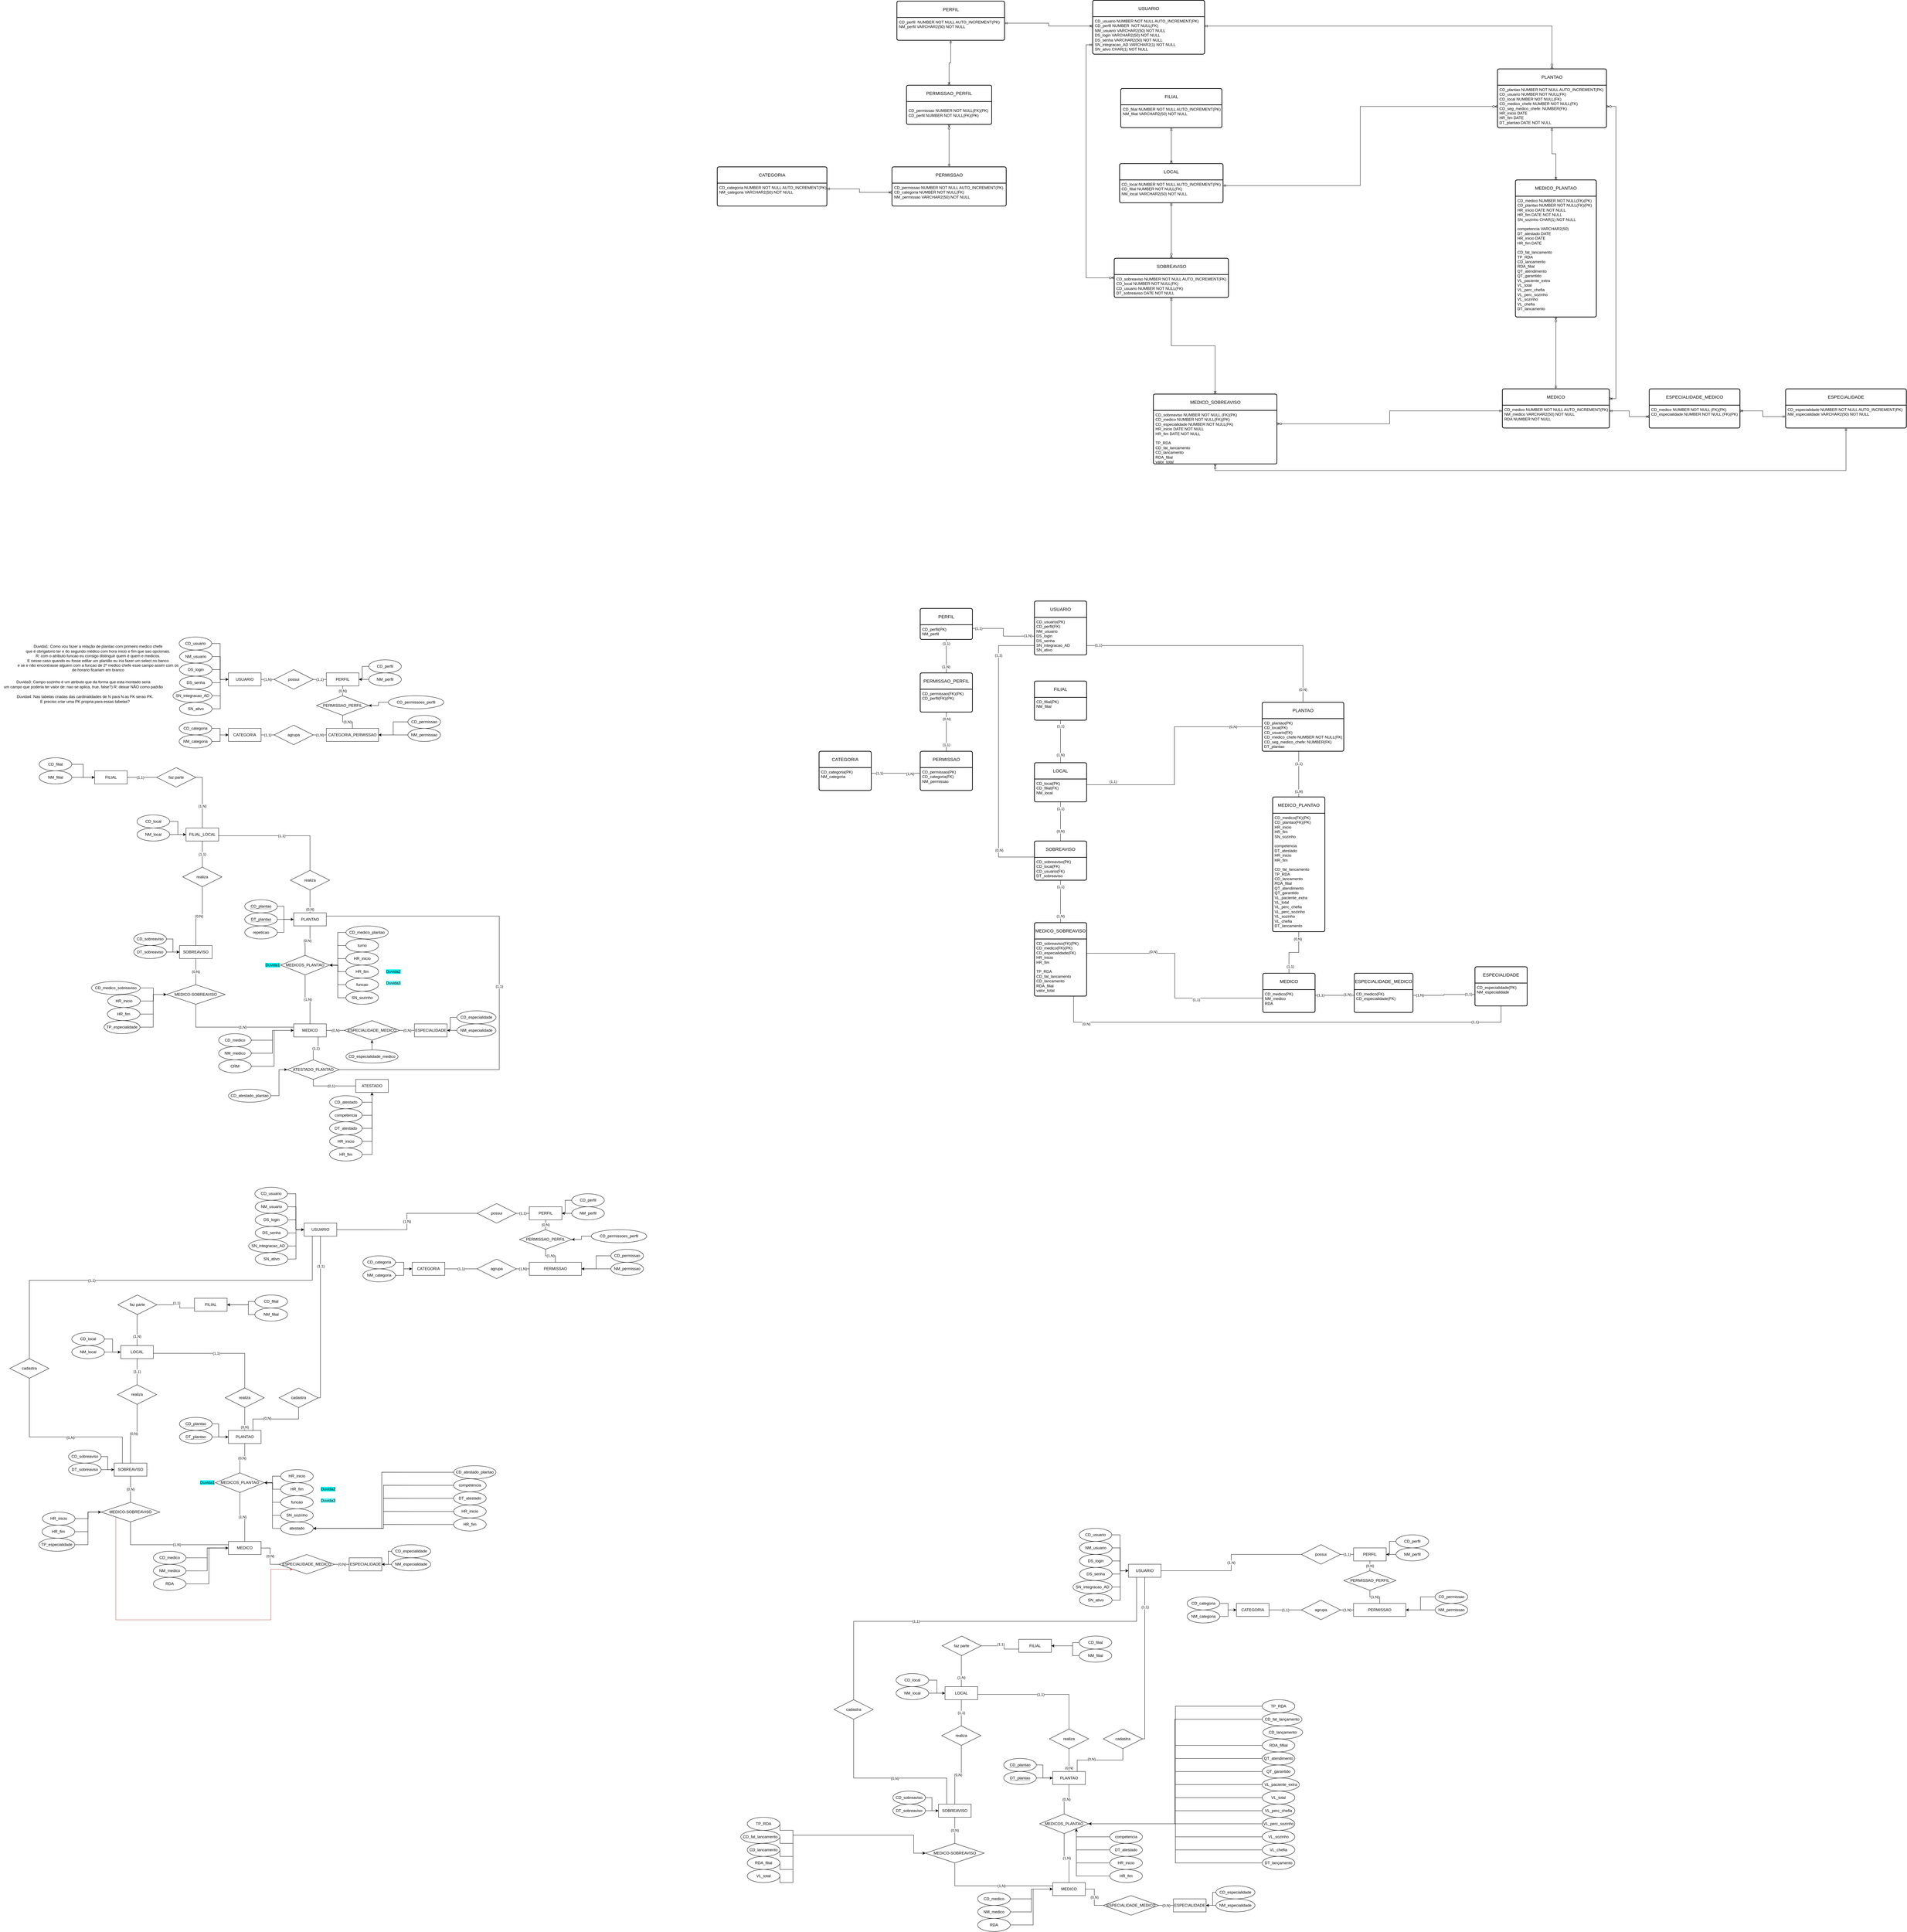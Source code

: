 <mxfile version="21.1.0" type="github">
  <diagram name="Página-1" id="34c1tFqvSpJC6opD18yf">
    <mxGraphModel dx="1232" dy="2795" grid="1" gridSize="10" guides="1" tooltips="1" connect="1" arrows="1" fold="1" page="1" pageScale="1" pageWidth="827" pageHeight="1169" math="0" shadow="0">
      <root>
        <mxCell id="0" />
        <mxCell id="1" parent="0" />
        <mxCell id="nKR082mUFp1Buz5sR-zI-10" value="(1,N)" style="edgeStyle=orthogonalEdgeStyle;rounded=0;orthogonalLoop=1;jettySize=auto;html=1;exitX=1;exitY=0.5;exitDx=0;exitDy=0;endArrow=none;endFill=0;" parent="1" source="nKR082mUFp1Buz5sR-zI-3" target="nKR082mUFp1Buz5sR-zI-8" edge="1">
          <mxGeometry relative="1" as="geometry">
            <mxPoint as="offset" />
          </mxGeometry>
        </mxCell>
        <mxCell id="nKR082mUFp1Buz5sR-zI-3" value="USUARIO" style="whiteSpace=wrap;html=1;align=center;" parent="1" vertex="1">
          <mxGeometry x="-110" y="120" width="100" height="40" as="geometry" />
        </mxCell>
        <mxCell id="nKR082mUFp1Buz5sR-zI-46" style="edgeStyle=orthogonalEdgeStyle;rounded=0;orthogonalLoop=1;jettySize=auto;html=1;exitX=1;exitY=0.5;exitDx=0;exitDy=0;entryX=0;entryY=0.5;entryDx=0;entryDy=0;" parent="1" source="nKR082mUFp1Buz5sR-zI-4" target="nKR082mUFp1Buz5sR-zI-3" edge="1">
          <mxGeometry relative="1" as="geometry" />
        </mxCell>
        <mxCell id="nKR082mUFp1Buz5sR-zI-4" value="NM_usuario" style="ellipse;whiteSpace=wrap;html=1;align=center;" parent="1" vertex="1">
          <mxGeometry x="-260" y="50" width="100" height="40" as="geometry" />
        </mxCell>
        <mxCell id="nKR082mUFp1Buz5sR-zI-45" style="edgeStyle=orthogonalEdgeStyle;rounded=0;orthogonalLoop=1;jettySize=auto;html=1;exitX=1;exitY=0.5;exitDx=0;exitDy=0;entryX=0;entryY=0.5;entryDx=0;entryDy=0;" parent="1" source="nKR082mUFp1Buz5sR-zI-5" target="nKR082mUFp1Buz5sR-zI-3" edge="1">
          <mxGeometry relative="1" as="geometry" />
        </mxCell>
        <mxCell id="nKR082mUFp1Buz5sR-zI-5" value="DS_login" style="ellipse;whiteSpace=wrap;html=1;align=center;" parent="1" vertex="1">
          <mxGeometry x="-260" y="90" width="100" height="40" as="geometry" />
        </mxCell>
        <mxCell id="nKR082mUFp1Buz5sR-zI-44" style="edgeStyle=orthogonalEdgeStyle;rounded=0;orthogonalLoop=1;jettySize=auto;html=1;exitX=1;exitY=0.5;exitDx=0;exitDy=0;" parent="1" source="nKR082mUFp1Buz5sR-zI-6" edge="1">
          <mxGeometry relative="1" as="geometry">
            <mxPoint x="-110" y="140" as="targetPoint" />
          </mxGeometry>
        </mxCell>
        <mxCell id="nKR082mUFp1Buz5sR-zI-6" value="DS_senha" style="ellipse;whiteSpace=wrap;html=1;align=center;" parent="1" vertex="1">
          <mxGeometry x="-260" y="130" width="100" height="40" as="geometry" />
        </mxCell>
        <mxCell id="nKR082mUFp1Buz5sR-zI-11" value="(1,1)" style="edgeStyle=orthogonalEdgeStyle;rounded=0;orthogonalLoop=1;jettySize=auto;html=1;exitX=1;exitY=0.5;exitDx=0;exitDy=0;entryX=0;entryY=0.5;entryDx=0;entryDy=0;endArrow=none;endFill=0;" parent="1" source="nKR082mUFp1Buz5sR-zI-8" target="nKR082mUFp1Buz5sR-zI-9" edge="1">
          <mxGeometry relative="1" as="geometry" />
        </mxCell>
        <mxCell id="nKR082mUFp1Buz5sR-zI-8" value="possui" style="shape=rhombus;perimeter=rhombusPerimeter;whiteSpace=wrap;html=1;align=center;" parent="1" vertex="1">
          <mxGeometry x="30" y="110" width="120" height="60" as="geometry" />
        </mxCell>
        <mxCell id="nKR082mUFp1Buz5sR-zI-17" value="(0,N)" style="edgeStyle=orthogonalEdgeStyle;rounded=0;orthogonalLoop=1;jettySize=auto;html=1;exitX=0.5;exitY=1;exitDx=0;exitDy=0;endArrow=none;endFill=0;" parent="1" source="nKR082mUFp1Buz5sR-zI-9" target="nKR082mUFp1Buz5sR-zI-14" edge="1">
          <mxGeometry relative="1" as="geometry" />
        </mxCell>
        <mxCell id="nKR082mUFp1Buz5sR-zI-9" value="PERFIL" style="whiteSpace=wrap;html=1;align=center;" parent="1" vertex="1">
          <mxGeometry x="190" y="120" width="100" height="40" as="geometry" />
        </mxCell>
        <mxCell id="nKR082mUFp1Buz5sR-zI-27" value="(1,1)" style="edgeStyle=orthogonalEdgeStyle;rounded=0;orthogonalLoop=1;jettySize=auto;html=1;exitX=1;exitY=0.5;exitDx=0;exitDy=0;entryX=0;entryY=0.5;entryDx=0;entryDy=0;endArrow=none;endFill=0;" parent="1" source="nKR082mUFp1Buz5sR-zI-12" target="nKR082mUFp1Buz5sR-zI-15" edge="1">
          <mxGeometry relative="1" as="geometry" />
        </mxCell>
        <mxCell id="nKR082mUFp1Buz5sR-zI-12" value="CATEGORIA" style="whiteSpace=wrap;html=1;align=center;" parent="1" vertex="1">
          <mxGeometry x="-110" y="290" width="100" height="40" as="geometry" />
        </mxCell>
        <mxCell id="nKR082mUFp1Buz5sR-zI-13" value="CATEGORIA_PERMISSAO" style="whiteSpace=wrap;html=1;align=center;" parent="1" vertex="1">
          <mxGeometry x="190" y="290" width="160" height="40" as="geometry" />
        </mxCell>
        <mxCell id="nKR082mUFp1Buz5sR-zI-24" value="(1,N)" style="edgeStyle=orthogonalEdgeStyle;rounded=0;orthogonalLoop=1;jettySize=auto;html=1;exitX=0.5;exitY=1;exitDx=0;exitDy=0;endArrow=none;endFill=0;" parent="1" source="nKR082mUFp1Buz5sR-zI-14" target="nKR082mUFp1Buz5sR-zI-13" edge="1">
          <mxGeometry relative="1" as="geometry" />
        </mxCell>
        <mxCell id="nKR082mUFp1Buz5sR-zI-14" value="PERMISSAO_PERFIL" style="shape=rhombus;perimeter=rhombusPerimeter;whiteSpace=wrap;html=1;align=center;" parent="1" vertex="1">
          <mxGeometry x="160" y="190" width="160" height="60" as="geometry" />
        </mxCell>
        <mxCell id="nKR082mUFp1Buz5sR-zI-26" value="(1,N)" style="edgeStyle=orthogonalEdgeStyle;rounded=0;orthogonalLoop=1;jettySize=auto;html=1;exitX=1;exitY=0.5;exitDx=0;exitDy=0;endArrow=none;endFill=0;" parent="1" source="nKR082mUFp1Buz5sR-zI-15" target="nKR082mUFp1Buz5sR-zI-13" edge="1">
          <mxGeometry relative="1" as="geometry">
            <mxPoint as="offset" />
          </mxGeometry>
        </mxCell>
        <mxCell id="nKR082mUFp1Buz5sR-zI-15" value="agrupa" style="shape=rhombus;perimeter=rhombusPerimeter;whiteSpace=wrap;html=1;align=center;" parent="1" vertex="1">
          <mxGeometry x="30" y="280" width="120" height="60" as="geometry" />
        </mxCell>
        <mxCell id="nKR082mUFp1Buz5sR-zI-47" style="edgeStyle=orthogonalEdgeStyle;rounded=0;orthogonalLoop=1;jettySize=auto;html=1;exitX=0;exitY=0.5;exitDx=0;exitDy=0;entryX=1;entryY=0.5;entryDx=0;entryDy=0;" parent="1" source="nKR082mUFp1Buz5sR-zI-21" target="nKR082mUFp1Buz5sR-zI-9" edge="1">
          <mxGeometry relative="1" as="geometry" />
        </mxCell>
        <mxCell id="nKR082mUFp1Buz5sR-zI-21" value="NM_perfil" style="ellipse;whiteSpace=wrap;html=1;align=center;" parent="1" vertex="1">
          <mxGeometry x="320" y="120" width="100" height="40" as="geometry" />
        </mxCell>
        <mxCell id="nKR082mUFp1Buz5sR-zI-52" style="edgeStyle=orthogonalEdgeStyle;rounded=0;orthogonalLoop=1;jettySize=auto;html=1;exitX=0;exitY=0.5;exitDx=0;exitDy=0;entryX=1;entryY=0.5;entryDx=0;entryDy=0;" parent="1" source="nKR082mUFp1Buz5sR-zI-22" target="nKR082mUFp1Buz5sR-zI-13" edge="1">
          <mxGeometry relative="1" as="geometry" />
        </mxCell>
        <mxCell id="nKR082mUFp1Buz5sR-zI-22" value="NM_permissao" style="ellipse;whiteSpace=wrap;html=1;align=center;" parent="1" vertex="1">
          <mxGeometry x="440" y="290" width="100" height="40" as="geometry" />
        </mxCell>
        <mxCell id="nKR082mUFp1Buz5sR-zI-54" style="edgeStyle=orthogonalEdgeStyle;rounded=0;orthogonalLoop=1;jettySize=auto;html=1;exitX=1;exitY=0.5;exitDx=0;exitDy=0;entryX=0;entryY=0.5;entryDx=0;entryDy=0;" parent="1" source="nKR082mUFp1Buz5sR-zI-28" target="nKR082mUFp1Buz5sR-zI-12" edge="1">
          <mxGeometry relative="1" as="geometry" />
        </mxCell>
        <mxCell id="nKR082mUFp1Buz5sR-zI-28" value="NM_categoria" style="ellipse;whiteSpace=wrap;html=1;align=center;" parent="1" vertex="1">
          <mxGeometry x="-261" y="310" width="100" height="40" as="geometry" />
        </mxCell>
        <mxCell id="nKR082mUFp1Buz5sR-zI-43" style="edgeStyle=orthogonalEdgeStyle;rounded=0;orthogonalLoop=1;jettySize=auto;html=1;exitX=1;exitY=0.5;exitDx=0;exitDy=0;entryX=0;entryY=0.5;entryDx=0;entryDy=0;" parent="1" source="nKR082mUFp1Buz5sR-zI-29" target="nKR082mUFp1Buz5sR-zI-3" edge="1">
          <mxGeometry relative="1" as="geometry" />
        </mxCell>
        <mxCell id="nKR082mUFp1Buz5sR-zI-29" value="SN_integracao_AD" style="ellipse;whiteSpace=wrap;html=1;align=center;" parent="1" vertex="1">
          <mxGeometry x="-280" y="170" width="120" height="40" as="geometry" />
        </mxCell>
        <mxCell id="nKR082mUFp1Buz5sR-zI-35" value="(1,N)" style="edgeStyle=orthogonalEdgeStyle;rounded=0;orthogonalLoop=1;jettySize=auto;html=1;exitX=0.5;exitY=1;exitDx=0;exitDy=0;entryX=1;entryY=0.5;entryDx=0;entryDy=0;endArrow=none;endFill=0;" parent="1" source="nKR082mUFp1Buz5sR-zI-30" target="nKR082mUFp1Buz5sR-zI-32" edge="1">
          <mxGeometry relative="1" as="geometry">
            <Array as="points">
              <mxPoint x="-190" y="440" />
            </Array>
          </mxGeometry>
        </mxCell>
        <mxCell id="nKR082mUFp1Buz5sR-zI-120" value="(1,1)" style="edgeStyle=orthogonalEdgeStyle;rounded=0;orthogonalLoop=1;jettySize=auto;html=1;exitX=0.5;exitY=1;exitDx=0;exitDy=0;entryX=0.5;entryY=0;entryDx=0;entryDy=0;endArrow=none;endFill=0;" parent="1" source="nKR082mUFp1Buz5sR-zI-30" target="nKR082mUFp1Buz5sR-zI-119" edge="1">
          <mxGeometry relative="1" as="geometry" />
        </mxCell>
        <mxCell id="nKR082mUFp1Buz5sR-zI-30" value="FILIAL_LOCAL" style="whiteSpace=wrap;html=1;align=center;" parent="1" vertex="1">
          <mxGeometry x="-240" y="595" width="100" height="40" as="geometry" />
        </mxCell>
        <mxCell id="nKR082mUFp1Buz5sR-zI-53" style="edgeStyle=orthogonalEdgeStyle;rounded=0;orthogonalLoop=1;jettySize=auto;html=1;exitX=1;exitY=0.5;exitDx=0;exitDy=0;" parent="1" source="nKR082mUFp1Buz5sR-zI-31" target="nKR082mUFp1Buz5sR-zI-30" edge="1">
          <mxGeometry relative="1" as="geometry" />
        </mxCell>
        <mxCell id="nKR082mUFp1Buz5sR-zI-31" value="NM_local" style="ellipse;whiteSpace=wrap;html=1;align=center;" parent="1" vertex="1">
          <mxGeometry x="-390" y="595" width="100" height="40" as="geometry" />
        </mxCell>
        <mxCell id="nKR082mUFp1Buz5sR-zI-36" value="(1,1)" style="edgeStyle=orthogonalEdgeStyle;rounded=0;orthogonalLoop=1;jettySize=auto;html=1;exitX=0;exitY=0.5;exitDx=0;exitDy=0;entryX=1;entryY=0.75;entryDx=0;entryDy=0;endArrow=none;endFill=0;" parent="1" source="nKR082mUFp1Buz5sR-zI-32" target="nKR082mUFp1Buz5sR-zI-33" edge="1">
          <mxGeometry relative="1" as="geometry">
            <Array as="points">
              <mxPoint x="-420" y="440" />
            </Array>
          </mxGeometry>
        </mxCell>
        <mxCell id="nKR082mUFp1Buz5sR-zI-32" value="faz parte" style="shape=rhombus;perimeter=rhombusPerimeter;whiteSpace=wrap;html=1;align=center;" parent="1" vertex="1">
          <mxGeometry x="-330" y="410" width="120" height="60" as="geometry" />
        </mxCell>
        <mxCell id="nKR082mUFp1Buz5sR-zI-33" value="FILIAL" style="whiteSpace=wrap;html=1;align=center;" parent="1" vertex="1">
          <mxGeometry x="-520" y="420" width="100" height="40" as="geometry" />
        </mxCell>
        <mxCell id="nKR082mUFp1Buz5sR-zI-51" style="edgeStyle=orthogonalEdgeStyle;rounded=0;orthogonalLoop=1;jettySize=auto;html=1;exitX=1;exitY=0.5;exitDx=0;exitDy=0;" parent="1" source="nKR082mUFp1Buz5sR-zI-34" edge="1">
          <mxGeometry relative="1" as="geometry">
            <mxPoint x="-520" y="440" as="targetPoint" />
            <Array as="points" />
          </mxGeometry>
        </mxCell>
        <mxCell id="nKR082mUFp1Buz5sR-zI-34" value="NM_filial" style="ellipse;whiteSpace=wrap;html=1;align=center;" parent="1" vertex="1">
          <mxGeometry x="-690" y="420" width="100" height="40" as="geometry" />
        </mxCell>
        <mxCell id="nKR082mUFp1Buz5sR-zI-60" value="(0,N)" style="edgeStyle=orthogonalEdgeStyle;rounded=0;orthogonalLoop=1;jettySize=auto;html=1;exitX=1;exitY=0.5;exitDx=0;exitDy=0;entryX=0;entryY=0.5;entryDx=0;entryDy=0;endArrow=none;endFill=0;" parent="1" source="nKR082mUFp1Buz5sR-zI-55" target="nKR082mUFp1Buz5sR-zI-58" edge="1">
          <mxGeometry relative="1" as="geometry" />
        </mxCell>
        <mxCell id="nKR082mUFp1Buz5sR-zI-98" value="(1,N)" style="edgeStyle=orthogonalEdgeStyle;rounded=0;orthogonalLoop=1;jettySize=auto;html=1;exitX=0.5;exitY=0;exitDx=0;exitDy=0;entryX=0.5;entryY=1;entryDx=0;entryDy=0;endArrow=none;endFill=0;" parent="1" source="nKR082mUFp1Buz5sR-zI-55" target="nKR082mUFp1Buz5sR-zI-96" edge="1">
          <mxGeometry relative="1" as="geometry" />
        </mxCell>
        <mxCell id="nKR082mUFp1Buz5sR-zI-129" value="(1,N)" style="edgeStyle=orthogonalEdgeStyle;rounded=0;orthogonalLoop=1;jettySize=auto;html=1;exitX=0.25;exitY=1;exitDx=0;exitDy=0;entryX=0.5;entryY=1;entryDx=0;entryDy=0;endArrow=none;endFill=0;" parent="1" source="nKR082mUFp1Buz5sR-zI-55" target="nKR082mUFp1Buz5sR-zI-128" edge="1">
          <mxGeometry relative="1" as="geometry">
            <Array as="points">
              <mxPoint x="115" y="1205" />
              <mxPoint x="-210" y="1205" />
            </Array>
          </mxGeometry>
        </mxCell>
        <mxCell id="nKR082mUFp1Buz5sR-zI-156" value="(1,1)" style="edgeStyle=orthogonalEdgeStyle;rounded=0;orthogonalLoop=1;jettySize=auto;html=1;entryX=0.5;entryY=0;entryDx=0;entryDy=0;exitX=0.75;exitY=1;exitDx=0;exitDy=0;endArrow=none;endFill=0;" parent="1" source="nKR082mUFp1Buz5sR-zI-55" target="nKR082mUFp1Buz5sR-zI-155" edge="1">
          <mxGeometry relative="1" as="geometry">
            <mxPoint x="180" y="1235.09" as="sourcePoint" />
          </mxGeometry>
        </mxCell>
        <mxCell id="nKR082mUFp1Buz5sR-zI-55" value="MEDICO" style="whiteSpace=wrap;html=1;align=center;" parent="1" vertex="1">
          <mxGeometry x="90" y="1195" width="100" height="40" as="geometry" />
        </mxCell>
        <mxCell id="nKR082mUFp1Buz5sR-zI-62" style="edgeStyle=orthogonalEdgeStyle;rounded=0;orthogonalLoop=1;jettySize=auto;html=1;exitX=1;exitY=0.5;exitDx=0;exitDy=0;entryX=0;entryY=0.5;entryDx=0;entryDy=0;" parent="1" source="nKR082mUFp1Buz5sR-zI-56" target="nKR082mUFp1Buz5sR-zI-55" edge="1">
          <mxGeometry relative="1" as="geometry" />
        </mxCell>
        <mxCell id="nKR082mUFp1Buz5sR-zI-56" value="NM_medico" style="ellipse;whiteSpace=wrap;html=1;align=center;" parent="1" vertex="1">
          <mxGeometry x="-140" y="1265" width="100" height="40" as="geometry" />
        </mxCell>
        <mxCell id="nKR082mUFp1Buz5sR-zI-63" style="edgeStyle=orthogonalEdgeStyle;rounded=0;orthogonalLoop=1;jettySize=auto;html=1;exitX=1;exitY=0.5;exitDx=0;exitDy=0;entryX=0;entryY=0.5;entryDx=0;entryDy=0;" parent="1" source="nKR082mUFp1Buz5sR-zI-57" target="nKR082mUFp1Buz5sR-zI-55" edge="1">
          <mxGeometry relative="1" as="geometry">
            <mxPoint x="70" y="1295" as="targetPoint" />
            <Array as="points">
              <mxPoint x="30" y="1325" />
              <mxPoint x="30" y="1215" />
            </Array>
          </mxGeometry>
        </mxCell>
        <mxCell id="nKR082mUFp1Buz5sR-zI-57" value="CRM" style="ellipse;whiteSpace=wrap;html=1;align=center;" parent="1" vertex="1">
          <mxGeometry x="-140" y="1305" width="100" height="40" as="geometry" />
        </mxCell>
        <mxCell id="nKR082mUFp1Buz5sR-zI-58" value="ESPECIALIDADE_MEDICO" style="shape=rhombus;perimeter=rhombusPerimeter;whiteSpace=wrap;html=1;align=center;" parent="1" vertex="1">
          <mxGeometry x="245" y="1185" width="170" height="60" as="geometry" />
        </mxCell>
        <mxCell id="nKR082mUFp1Buz5sR-zI-61" value="(0,N)" style="edgeStyle=orthogonalEdgeStyle;rounded=0;orthogonalLoop=1;jettySize=auto;html=1;exitX=0;exitY=0.5;exitDx=0;exitDy=0;entryX=1;entryY=0.5;entryDx=0;entryDy=0;endArrow=none;endFill=0;" parent="1" source="nKR082mUFp1Buz5sR-zI-59" target="nKR082mUFp1Buz5sR-zI-58" edge="1">
          <mxGeometry relative="1" as="geometry" />
        </mxCell>
        <mxCell id="nKR082mUFp1Buz5sR-zI-59" value="ESPECIALIDADE" style="whiteSpace=wrap;html=1;align=center;" parent="1" vertex="1">
          <mxGeometry x="460" y="1195" width="100" height="40" as="geometry" />
        </mxCell>
        <mxCell id="nKR082mUFp1Buz5sR-zI-65" style="edgeStyle=orthogonalEdgeStyle;rounded=0;orthogonalLoop=1;jettySize=auto;html=1;exitX=0;exitY=0.5;exitDx=0;exitDy=0;entryX=1;entryY=0.5;entryDx=0;entryDy=0;" parent="1" source="nKR082mUFp1Buz5sR-zI-64" target="nKR082mUFp1Buz5sR-zI-59" edge="1">
          <mxGeometry relative="1" as="geometry" />
        </mxCell>
        <mxCell id="nKR082mUFp1Buz5sR-zI-64" value="NM_especialidade" style="ellipse;whiteSpace=wrap;html=1;align=center;" parent="1" vertex="1">
          <mxGeometry x="590" y="1195" width="120" height="40" as="geometry" />
        </mxCell>
        <mxCell id="nKR082mUFp1Buz5sR-zI-75" value="PLANTAO" style="whiteSpace=wrap;html=1;align=center;" parent="1" vertex="1">
          <mxGeometry x="90" y="854.91" width="100" height="40" as="geometry" />
        </mxCell>
        <mxCell id="nKR082mUFp1Buz5sR-zI-76" style="edgeStyle=orthogonalEdgeStyle;rounded=0;orthogonalLoop=1;jettySize=auto;html=1;exitX=1;exitY=0.5;exitDx=0;exitDy=0;entryX=0;entryY=0.5;entryDx=0;entryDy=0;" parent="1" source="nKR082mUFp1Buz5sR-zI-77" target="nKR082mUFp1Buz5sR-zI-75" edge="1">
          <mxGeometry relative="1" as="geometry" />
        </mxCell>
        <mxCell id="nKR082mUFp1Buz5sR-zI-77" value="&lt;span style=&quot;border-bottom: 1px dotted&quot;&gt;DT_plantao&lt;/span&gt;" style="ellipse;whiteSpace=wrap;html=1;align=center;" parent="1" vertex="1">
          <mxGeometry x="-60" y="854.91" width="100" height="40" as="geometry" />
        </mxCell>
        <mxCell id="nKR082mUFp1Buz5sR-zI-78" style="edgeStyle=orthogonalEdgeStyle;rounded=0;orthogonalLoop=1;jettySize=auto;html=1;exitX=1;exitY=0.5;exitDx=0;exitDy=0;" parent="1" source="nKR082mUFp1Buz5sR-zI-79" edge="1">
          <mxGeometry relative="1" as="geometry">
            <mxPoint x="90" y="874.91" as="targetPoint" />
            <Array as="points">
              <mxPoint x="60" y="915" />
              <mxPoint x="60" y="875" />
            </Array>
          </mxGeometry>
        </mxCell>
        <mxCell id="nKR082mUFp1Buz5sR-zI-79" value="repeticao" style="ellipse;whiteSpace=wrap;html=1;align=center;" parent="1" vertex="1">
          <mxGeometry x="-60" y="894.91" width="100" height="40" as="geometry" />
        </mxCell>
        <mxCell id="nKR082mUFp1Buz5sR-zI-85" value="(1,1)" style="edgeStyle=orthogonalEdgeStyle;rounded=0;orthogonalLoop=1;jettySize=auto;html=1;exitX=0.5;exitY=0;exitDx=0;exitDy=0;entryX=0.999;entryY=0.593;entryDx=0;entryDy=0;endArrow=none;endFill=0;entryPerimeter=0;" parent="1" source="nKR082mUFp1Buz5sR-zI-83" target="nKR082mUFp1Buz5sR-zI-30" edge="1">
          <mxGeometry relative="1" as="geometry">
            <Array as="points">
              <mxPoint x="140" y="619" />
            </Array>
          </mxGeometry>
        </mxCell>
        <mxCell id="nKR082mUFp1Buz5sR-zI-87" value="(0,N)" style="edgeStyle=orthogonalEdgeStyle;rounded=0;orthogonalLoop=1;jettySize=auto;html=1;endArrow=none;endFill=0;exitX=0.5;exitY=1;exitDx=0;exitDy=0;" parent="1" source="nKR082mUFp1Buz5sR-zI-83" target="nKR082mUFp1Buz5sR-zI-75" edge="1">
          <mxGeometry x="0.704" relative="1" as="geometry">
            <mxPoint x="140" y="785" as="sourcePoint" />
            <Array as="points">
              <mxPoint x="140" y="795" />
              <mxPoint x="140" y="795" />
            </Array>
            <mxPoint as="offset" />
          </mxGeometry>
        </mxCell>
        <mxCell id="nKR082mUFp1Buz5sR-zI-83" value="realiza" style="shape=rhombus;perimeter=rhombusPerimeter;whiteSpace=wrap;html=1;align=center;" parent="1" vertex="1">
          <mxGeometry x="80" y="724.91" width="120" height="60" as="geometry" />
        </mxCell>
        <mxCell id="nKR082mUFp1Buz5sR-zI-97" value="(0,N)" style="edgeStyle=orthogonalEdgeStyle;rounded=0;orthogonalLoop=1;jettySize=auto;html=1;exitX=0.5;exitY=0;exitDx=0;exitDy=0;entryX=0.5;entryY=1;entryDx=0;entryDy=0;endArrow=none;endFill=0;" parent="1" source="nKR082mUFp1Buz5sR-zI-96" target="nKR082mUFp1Buz5sR-zI-75" edge="1">
          <mxGeometry relative="1" as="geometry">
            <mxPoint x="140" y="955.0" as="targetPoint" />
            <Array as="points" />
          </mxGeometry>
        </mxCell>
        <mxCell id="nKR082mUFp1Buz5sR-zI-96" value="MEDICOS_PLANTAO" style="shape=rhombus;perimeter=rhombusPerimeter;whiteSpace=wrap;html=1;align=center;" parent="1" vertex="1">
          <mxGeometry x="50" y="985" width="150" height="60" as="geometry" />
        </mxCell>
        <mxCell id="nKR082mUFp1Buz5sR-zI-99" value="&lt;span style=&quot;background-color: rgb(0, 255, 255);&quot;&gt;Duvida1&lt;/span&gt;" style="text;html=1;align=center;verticalAlign=middle;resizable=0;points=[];autosize=1;strokeColor=none;fillColor=none;" parent="1" vertex="1">
          <mxGeometry x="-10" y="1000" width="70" height="30" as="geometry" />
        </mxCell>
        <mxCell id="nKR082mUFp1Buz5sR-zI-100" value="Duvida1: Como vou fazer a relação de plantao com primeiro medico chefe&lt;br&gt;que é obrigatorio ter e do segundo médico com hora inicio e fim que sao opcionais. &lt;br&gt;R: com o atributo funcao eu consigo distinguir quem é quem e medicos. &lt;br&gt;E nesse caso quando eu fosse editar um plantão eu iria fazer um select no banco &lt;br&gt;e se e não encontrasse alguem com a funcao de 2º medico chefe esse campo assim com os&lt;br&gt;de horario ficariam em branco" style="text;html=1;align=center;verticalAlign=middle;resizable=0;points=[];autosize=1;strokeColor=none;fillColor=none;" parent="1" vertex="1">
          <mxGeometry x="-770" y="25" width="520" height="100" as="geometry" />
        </mxCell>
        <mxCell id="nKR082mUFp1Buz5sR-zI-107" style="edgeStyle=orthogonalEdgeStyle;rounded=0;orthogonalLoop=1;jettySize=auto;html=1;exitX=0;exitY=0.5;exitDx=0;exitDy=0;" parent="1" source="nKR082mUFp1Buz5sR-zI-101" target="nKR082mUFp1Buz5sR-zI-96" edge="1">
          <mxGeometry relative="1" as="geometry" />
        </mxCell>
        <mxCell id="nKR082mUFp1Buz5sR-zI-101" value="HR_inicio" style="ellipse;whiteSpace=wrap;html=1;align=center;" parent="1" vertex="1">
          <mxGeometry x="250" y="975" width="100" height="40" as="geometry" />
        </mxCell>
        <mxCell id="nKR082mUFp1Buz5sR-zI-109" style="edgeStyle=orthogonalEdgeStyle;rounded=0;orthogonalLoop=1;jettySize=auto;html=1;exitX=0;exitY=0.5;exitDx=0;exitDy=0;" parent="1" source="nKR082mUFp1Buz5sR-zI-102" edge="1">
          <mxGeometry relative="1" as="geometry">
            <mxPoint x="200" y="1015.4" as="targetPoint" />
          </mxGeometry>
        </mxCell>
        <mxCell id="nKR082mUFp1Buz5sR-zI-102" value="HR_fim" style="ellipse;whiteSpace=wrap;html=1;align=center;" parent="1" vertex="1">
          <mxGeometry x="250" y="1015" width="100" height="40" as="geometry" />
        </mxCell>
        <mxCell id="nKR082mUFp1Buz5sR-zI-110" style="edgeStyle=orthogonalEdgeStyle;rounded=0;orthogonalLoop=1;jettySize=auto;html=1;exitX=0;exitY=0.5;exitDx=0;exitDy=0;entryX=1;entryY=0.5;entryDx=0;entryDy=0;" parent="1" source="nKR082mUFp1Buz5sR-zI-103" target="nKR082mUFp1Buz5sR-zI-96" edge="1">
          <mxGeometry relative="1" as="geometry" />
        </mxCell>
        <mxCell id="nKR082mUFp1Buz5sR-zI-103" value="funcao" style="ellipse;whiteSpace=wrap;html=1;align=center;" parent="1" vertex="1">
          <mxGeometry x="250" y="1055" width="100" height="40" as="geometry" />
        </mxCell>
        <mxCell id="nKR082mUFp1Buz5sR-zI-111" value="&lt;span style=&quot;background-color: rgb(0, 255, 255);&quot;&gt;Duvida2&lt;/span&gt;" style="text;html=1;align=center;verticalAlign=middle;resizable=0;points=[];autosize=1;strokeColor=none;fillColor=none;" parent="1" vertex="1">
          <mxGeometry x="360" y="1020" width="70" height="30" as="geometry" />
        </mxCell>
        <mxCell id="nKR082mUFp1Buz5sR-zI-114" style="edgeStyle=orthogonalEdgeStyle;rounded=0;orthogonalLoop=1;jettySize=auto;html=1;exitX=0;exitY=0.5;exitDx=0;exitDy=0;entryX=1;entryY=0.5;entryDx=0;entryDy=0;" parent="1" source="nKR082mUFp1Buz5sR-zI-113" target="nKR082mUFp1Buz5sR-zI-96" edge="1">
          <mxGeometry relative="1" as="geometry" />
        </mxCell>
        <mxCell id="nKR082mUFp1Buz5sR-zI-113" value="SN_sozinho" style="ellipse;whiteSpace=wrap;html=1;align=center;" parent="1" vertex="1">
          <mxGeometry x="250" y="1095" width="100" height="40" as="geometry" />
        </mxCell>
        <mxCell id="nKR082mUFp1Buz5sR-zI-115" value="&lt;span style=&quot;background-color: rgb(102, 255, 255);&quot;&gt;Duvida3&lt;/span&gt;" style="text;html=1;align=center;verticalAlign=middle;resizable=0;points=[];autosize=1;strokeColor=none;fillColor=none;" parent="1" vertex="1">
          <mxGeometry x="360" y="1055" width="70" height="30" as="geometry" />
        </mxCell>
        <mxCell id="nKR082mUFp1Buz5sR-zI-116" value="Duvida3: Campo sozinho é um atributo que da forma que esta montado seria &lt;br&gt;um campo que poderia ter valor de: nao se aplica, true, false?) R: deixar NÃO como padrão" style="text;html=1;align=center;verticalAlign=middle;resizable=0;points=[];autosize=1;strokeColor=none;fillColor=none;" parent="1" vertex="1">
          <mxGeometry x="-810" y="135" width="510" height="40" as="geometry" />
        </mxCell>
        <mxCell id="nKR082mUFp1Buz5sR-zI-117" value="SOBREAVISO" style="whiteSpace=wrap;html=1;align=center;" parent="1" vertex="1">
          <mxGeometry x="-260" y="955" width="100" height="40" as="geometry" />
        </mxCell>
        <mxCell id="nKR082mUFp1Buz5sR-zI-121" value="(0,N)" style="edgeStyle=orthogonalEdgeStyle;rounded=0;orthogonalLoop=1;jettySize=auto;html=1;exitX=0.5;exitY=1;exitDx=0;exitDy=0;entryX=0.5;entryY=0;entryDx=0;entryDy=0;endArrow=none;endFill=0;" parent="1" source="nKR082mUFp1Buz5sR-zI-119" target="nKR082mUFp1Buz5sR-zI-117" edge="1">
          <mxGeometry relative="1" as="geometry" />
        </mxCell>
        <mxCell id="nKR082mUFp1Buz5sR-zI-119" value="realiza" style="shape=rhombus;perimeter=rhombusPerimeter;whiteSpace=wrap;html=1;align=center;" parent="1" vertex="1">
          <mxGeometry x="-250" y="715" width="120" height="60" as="geometry" />
        </mxCell>
        <mxCell id="nKR082mUFp1Buz5sR-zI-123" style="edgeStyle=orthogonalEdgeStyle;rounded=0;orthogonalLoop=1;jettySize=auto;html=1;exitX=1;exitY=0.5;exitDx=0;exitDy=0;" parent="1" source="nKR082mUFp1Buz5sR-zI-122" target="nKR082mUFp1Buz5sR-zI-117" edge="1">
          <mxGeometry relative="1" as="geometry">
            <Array as="points" />
          </mxGeometry>
        </mxCell>
        <mxCell id="nKR082mUFp1Buz5sR-zI-122" value="DT_sobreaviso" style="ellipse;whiteSpace=wrap;html=1;align=center;" parent="1" vertex="1">
          <mxGeometry x="-400" y="955" width="100" height="40" as="geometry" />
        </mxCell>
        <mxCell id="nKR082mUFp1Buz5sR-zI-130" value="(0,N)" style="edgeStyle=orthogonalEdgeStyle;rounded=0;orthogonalLoop=1;jettySize=auto;html=1;exitX=0.5;exitY=0;exitDx=0;exitDy=0;entryX=0.5;entryY=1;entryDx=0;entryDy=0;endArrow=none;endFill=0;" parent="1" source="nKR082mUFp1Buz5sR-zI-128" target="nKR082mUFp1Buz5sR-zI-117" edge="1">
          <mxGeometry relative="1" as="geometry">
            <Array as="points">
              <mxPoint x="-210" y="995" />
            </Array>
          </mxGeometry>
        </mxCell>
        <mxCell id="nKR082mUFp1Buz5sR-zI-128" value="MEDICO-SOBREAVISO" style="shape=rhombus;perimeter=rhombusPerimeter;whiteSpace=wrap;html=1;align=center;" parent="1" vertex="1">
          <mxGeometry x="-300" y="1075" width="180" height="60" as="geometry" />
        </mxCell>
        <mxCell id="nKR082mUFp1Buz5sR-zI-133" style="edgeStyle=orthogonalEdgeStyle;rounded=0;orthogonalLoop=1;jettySize=auto;html=1;exitX=1;exitY=0.5;exitDx=0;exitDy=0;entryX=0;entryY=0.5;entryDx=0;entryDy=0;" parent="1" source="nKR082mUFp1Buz5sR-zI-131" target="nKR082mUFp1Buz5sR-zI-128" edge="1">
          <mxGeometry relative="1" as="geometry" />
        </mxCell>
        <mxCell id="nKR082mUFp1Buz5sR-zI-131" value="HR_inicio" style="ellipse;whiteSpace=wrap;html=1;align=center;" parent="1" vertex="1">
          <mxGeometry x="-480" y="1105" width="100" height="40" as="geometry" />
        </mxCell>
        <mxCell id="nKR082mUFp1Buz5sR-zI-134" style="edgeStyle=orthogonalEdgeStyle;rounded=0;orthogonalLoop=1;jettySize=auto;html=1;exitX=1;exitY=0.5;exitDx=0;exitDy=0;entryX=0;entryY=0.5;entryDx=0;entryDy=0;" parent="1" source="nKR082mUFp1Buz5sR-zI-132" target="nKR082mUFp1Buz5sR-zI-128" edge="1">
          <mxGeometry relative="1" as="geometry">
            <mxPoint x="-260.0" y="1105" as="targetPoint" />
          </mxGeometry>
        </mxCell>
        <mxCell id="nKR082mUFp1Buz5sR-zI-132" value="HR_fim" style="ellipse;whiteSpace=wrap;html=1;align=center;" parent="1" vertex="1">
          <mxGeometry x="-481" y="1145" width="100" height="40" as="geometry" />
        </mxCell>
        <mxCell id="nKR082mUFp1Buz5sR-zI-159" value="(1,1)" style="edgeStyle=orthogonalEdgeStyle;rounded=0;orthogonalLoop=1;jettySize=auto;html=1;exitX=1;exitY=0.5;exitDx=0;exitDy=0;entryX=1;entryY=0.25;entryDx=0;entryDy=0;endArrow=none;endFill=0;" parent="1" source="nKR082mUFp1Buz5sR-zI-155" target="nKR082mUFp1Buz5sR-zI-75" edge="1">
          <mxGeometry relative="1" as="geometry">
            <Array as="points">
              <mxPoint x="720" y="1335" />
              <mxPoint x="720" y="865" />
            </Array>
          </mxGeometry>
        </mxCell>
        <mxCell id="nKR082mUFp1Buz5sR-zI-136" value="ATESTADO" style="whiteSpace=wrap;html=1;align=center;" parent="1" vertex="1">
          <mxGeometry x="280" y="1365.09" width="100" height="40" as="geometry" />
        </mxCell>
        <mxCell id="nKR082mUFp1Buz5sR-zI-143" style="edgeStyle=orthogonalEdgeStyle;rounded=0;orthogonalLoop=1;jettySize=auto;html=1;exitX=1;exitY=0.5;exitDx=0;exitDy=0;entryX=0.5;entryY=1;entryDx=0;entryDy=0;" parent="1" source="nKR082mUFp1Buz5sR-zI-137" target="nKR082mUFp1Buz5sR-zI-136" edge="1">
          <mxGeometry relative="1" as="geometry" />
        </mxCell>
        <mxCell id="nKR082mUFp1Buz5sR-zI-137" value="competencia" style="ellipse;whiteSpace=wrap;html=1;align=center;" parent="1" vertex="1">
          <mxGeometry x="200" y="1455" width="100" height="40" as="geometry" />
        </mxCell>
        <mxCell id="nKR082mUFp1Buz5sR-zI-145" style="edgeStyle=orthogonalEdgeStyle;rounded=0;orthogonalLoop=1;jettySize=auto;html=1;exitX=1;exitY=0.5;exitDx=0;exitDy=0;entryX=0.5;entryY=1;entryDx=0;entryDy=0;" parent="1" source="nKR082mUFp1Buz5sR-zI-138" target="nKR082mUFp1Buz5sR-zI-136" edge="1">
          <mxGeometry relative="1" as="geometry" />
        </mxCell>
        <mxCell id="nKR082mUFp1Buz5sR-zI-138" value="DT_atestado" style="ellipse;whiteSpace=wrap;html=1;align=center;" parent="1" vertex="1">
          <mxGeometry x="200" y="1495" width="100" height="40" as="geometry" />
        </mxCell>
        <mxCell id="nKR082mUFp1Buz5sR-zI-146" style="edgeStyle=orthogonalEdgeStyle;rounded=0;orthogonalLoop=1;jettySize=auto;html=1;exitX=1;exitY=0.5;exitDx=0;exitDy=0;" parent="1" source="nKR082mUFp1Buz5sR-zI-139" edge="1">
          <mxGeometry relative="1" as="geometry">
            <mxPoint x="330" y="1405.09" as="targetPoint" />
          </mxGeometry>
        </mxCell>
        <mxCell id="nKR082mUFp1Buz5sR-zI-139" value="HR_inicio" style="ellipse;whiteSpace=wrap;html=1;align=center;" parent="1" vertex="1">
          <mxGeometry x="200" y="1535" width="100" height="40" as="geometry" />
        </mxCell>
        <mxCell id="nKR082mUFp1Buz5sR-zI-147" style="edgeStyle=orthogonalEdgeStyle;rounded=0;orthogonalLoop=1;jettySize=auto;html=1;exitX=1;exitY=0.5;exitDx=0;exitDy=0;" parent="1" source="nKR082mUFp1Buz5sR-zI-140" edge="1">
          <mxGeometry relative="1" as="geometry">
            <mxPoint x="330" y="1405.09" as="targetPoint" />
          </mxGeometry>
        </mxCell>
        <mxCell id="nKR082mUFp1Buz5sR-zI-140" value="HR_fim" style="ellipse;whiteSpace=wrap;html=1;align=center;" parent="1" vertex="1">
          <mxGeometry x="200" y="1575" width="100" height="40" as="geometry" />
        </mxCell>
        <mxCell id="nKR082mUFp1Buz5sR-zI-157" value="(0,1)" style="edgeStyle=orthogonalEdgeStyle;rounded=0;orthogonalLoop=1;jettySize=auto;html=1;exitX=0.5;exitY=1;exitDx=0;exitDy=0;entryX=0;entryY=0.5;entryDx=0;entryDy=0;endArrow=none;endFill=0;" parent="1" source="nKR082mUFp1Buz5sR-zI-155" target="nKR082mUFp1Buz5sR-zI-136" edge="1">
          <mxGeometry relative="1" as="geometry">
            <mxPoint x="210" y="1365.09" as="sourcePoint" />
          </mxGeometry>
        </mxCell>
        <mxCell id="nKR082mUFp1Buz5sR-zI-155" value="ATESTADO_PLANTAO" style="shape=rhombus;perimeter=rhombusPerimeter;whiteSpace=wrap;html=1;align=center;" parent="1" vertex="1">
          <mxGeometry x="70" y="1305.09" width="160" height="60" as="geometry" />
        </mxCell>
        <mxCell id="nKR082mUFp1Buz5sR-zI-161" style="edgeStyle=orthogonalEdgeStyle;rounded=0;orthogonalLoop=1;jettySize=auto;html=1;exitX=1;exitY=0.5;exitDx=0;exitDy=0;entryX=0;entryY=0.5;entryDx=0;entryDy=0;" parent="1" source="nKR082mUFp1Buz5sR-zI-160" target="nKR082mUFp1Buz5sR-zI-3" edge="1">
          <mxGeometry relative="1" as="geometry" />
        </mxCell>
        <mxCell id="nKR082mUFp1Buz5sR-zI-160" value="SN_ativo" style="ellipse;whiteSpace=wrap;html=1;align=center;" parent="1" vertex="1">
          <mxGeometry x="-260" y="210" width="100" height="40" as="geometry" />
        </mxCell>
        <mxCell id="nKR082mUFp1Buz5sR-zI-164" style="edgeStyle=orthogonalEdgeStyle;rounded=0;orthogonalLoop=1;jettySize=auto;html=1;exitX=1;exitY=0.5;exitDx=0;exitDy=0;entryX=0;entryY=0.5;entryDx=0;entryDy=0;" parent="1" source="nKR082mUFp1Buz5sR-zI-163" target="nKR082mUFp1Buz5sR-zI-128" edge="1">
          <mxGeometry relative="1" as="geometry" />
        </mxCell>
        <mxCell id="nKR082mUFp1Buz5sR-zI-163" value="TP_especialidade" style="ellipse;whiteSpace=wrap;html=1;align=center;" parent="1" vertex="1">
          <mxGeometry x="-491" y="1185" width="110" height="40" as="geometry" />
        </mxCell>
        <mxCell id="nKR082mUFp1Buz5sR-zI-168" style="edgeStyle=orthogonalEdgeStyle;rounded=0;orthogonalLoop=1;jettySize=auto;html=1;exitX=0;exitY=0.5;exitDx=0;exitDy=0;entryX=1;entryY=0.5;entryDx=0;entryDy=0;" parent="1" source="nKR082mUFp1Buz5sR-zI-166" target="nKR082mUFp1Buz5sR-zI-96" edge="1">
          <mxGeometry relative="1" as="geometry" />
        </mxCell>
        <mxCell id="nKR082mUFp1Buz5sR-zI-166" value="turno" style="ellipse;whiteSpace=wrap;html=1;align=center;" parent="1" vertex="1">
          <mxGeometry x="250" y="935" width="100" height="40" as="geometry" />
        </mxCell>
        <mxCell id="nKR082mUFp1Buz5sR-zI-172" style="edgeStyle=orthogonalEdgeStyle;rounded=0;orthogonalLoop=1;jettySize=auto;html=1;exitX=1;exitY=0.5;exitDx=0;exitDy=0;entryX=0;entryY=0.5;entryDx=0;entryDy=0;" parent="1" source="nKR082mUFp1Buz5sR-zI-171" target="nKR082mUFp1Buz5sR-zI-3" edge="1">
          <mxGeometry relative="1" as="geometry" />
        </mxCell>
        <mxCell id="nKR082mUFp1Buz5sR-zI-171" value="CD_usuario" style="ellipse;whiteSpace=wrap;html=1;align=center;" parent="1" vertex="1">
          <mxGeometry x="-261" y="10" width="100" height="40" as="geometry" />
        </mxCell>
        <mxCell id="nKR082mUFp1Buz5sR-zI-175" style="edgeStyle=orthogonalEdgeStyle;rounded=0;orthogonalLoop=1;jettySize=auto;html=1;exitX=0;exitY=0.5;exitDx=0;exitDy=0;entryX=1;entryY=0.5;entryDx=0;entryDy=0;" parent="1" source="nKR082mUFp1Buz5sR-zI-173" target="nKR082mUFp1Buz5sR-zI-9" edge="1">
          <mxGeometry relative="1" as="geometry" />
        </mxCell>
        <mxCell id="nKR082mUFp1Buz5sR-zI-173" value="CD_perfil" style="ellipse;whiteSpace=wrap;html=1;align=center;" parent="1" vertex="1">
          <mxGeometry x="320" y="80" width="100" height="40" as="geometry" />
        </mxCell>
        <mxCell id="nKR082mUFp1Buz5sR-zI-176" style="edgeStyle=orthogonalEdgeStyle;rounded=0;orthogonalLoop=1;jettySize=auto;html=1;exitX=0;exitY=0.5;exitDx=0;exitDy=0;entryX=1;entryY=0.5;entryDx=0;entryDy=0;" parent="1" source="nKR082mUFp1Buz5sR-zI-174" target="nKR082mUFp1Buz5sR-zI-13" edge="1">
          <mxGeometry relative="1" as="geometry" />
        </mxCell>
        <mxCell id="nKR082mUFp1Buz5sR-zI-174" value="CD_permissao" style="ellipse;whiteSpace=wrap;html=1;align=center;" parent="1" vertex="1">
          <mxGeometry x="440" y="250" width="100" height="40" as="geometry" />
        </mxCell>
        <mxCell id="nKR082mUFp1Buz5sR-zI-178" style="edgeStyle=orthogonalEdgeStyle;rounded=0;orthogonalLoop=1;jettySize=auto;html=1;exitX=0;exitY=0.5;exitDx=0;exitDy=0;entryX=1;entryY=0.5;entryDx=0;entryDy=0;" parent="1" source="nKR082mUFp1Buz5sR-zI-177" target="nKR082mUFp1Buz5sR-zI-14" edge="1">
          <mxGeometry relative="1" as="geometry" />
        </mxCell>
        <mxCell id="nKR082mUFp1Buz5sR-zI-177" value="CD_permissoes_perfil" style="ellipse;whiteSpace=wrap;html=1;align=center;" parent="1" vertex="1">
          <mxGeometry x="380" y="190" width="170" height="40" as="geometry" />
        </mxCell>
        <mxCell id="nKR082mUFp1Buz5sR-zI-180" style="edgeStyle=orthogonalEdgeStyle;rounded=0;orthogonalLoop=1;jettySize=auto;html=1;exitX=1;exitY=0.5;exitDx=0;exitDy=0;entryX=0;entryY=0.5;entryDx=0;entryDy=0;" parent="1" source="nKR082mUFp1Buz5sR-zI-179" target="nKR082mUFp1Buz5sR-zI-12" edge="1">
          <mxGeometry relative="1" as="geometry" />
        </mxCell>
        <mxCell id="nKR082mUFp1Buz5sR-zI-179" value="CD_categoria" style="ellipse;whiteSpace=wrap;html=1;align=center;" parent="1" vertex="1">
          <mxGeometry x="-261" y="270" width="100" height="40" as="geometry" />
        </mxCell>
        <mxCell id="nKR082mUFp1Buz5sR-zI-182" style="edgeStyle=orthogonalEdgeStyle;rounded=0;orthogonalLoop=1;jettySize=auto;html=1;exitX=1;exitY=0.5;exitDx=0;exitDy=0;entryX=0;entryY=0.5;entryDx=0;entryDy=0;" parent="1" source="nKR082mUFp1Buz5sR-zI-181" target="nKR082mUFp1Buz5sR-zI-33" edge="1">
          <mxGeometry relative="1" as="geometry" />
        </mxCell>
        <mxCell id="nKR082mUFp1Buz5sR-zI-181" value="CD_filial" style="ellipse;whiteSpace=wrap;html=1;align=center;" parent="1" vertex="1">
          <mxGeometry x="-690" y="380" width="100" height="40" as="geometry" />
        </mxCell>
        <mxCell id="nKR082mUFp1Buz5sR-zI-184" style="edgeStyle=orthogonalEdgeStyle;rounded=0;orthogonalLoop=1;jettySize=auto;html=1;exitX=1;exitY=0.5;exitDx=0;exitDy=0;" parent="1" source="nKR082mUFp1Buz5sR-zI-183" target="nKR082mUFp1Buz5sR-zI-30" edge="1">
          <mxGeometry relative="1" as="geometry" />
        </mxCell>
        <mxCell id="nKR082mUFp1Buz5sR-zI-183" value="CD_local" style="ellipse;whiteSpace=wrap;html=1;align=center;" parent="1" vertex="1">
          <mxGeometry x="-390" y="555" width="100" height="40" as="geometry" />
        </mxCell>
        <mxCell id="nKR082mUFp1Buz5sR-zI-200" style="edgeStyle=orthogonalEdgeStyle;rounded=0;orthogonalLoop=1;jettySize=auto;html=1;exitX=1;exitY=0.5;exitDx=0;exitDy=0;entryX=0;entryY=0.5;entryDx=0;entryDy=0;" parent="1" source="nKR082mUFp1Buz5sR-zI-185" target="nKR082mUFp1Buz5sR-zI-117" edge="1">
          <mxGeometry relative="1" as="geometry" />
        </mxCell>
        <mxCell id="nKR082mUFp1Buz5sR-zI-185" value="CD_sobreaviso" style="ellipse;whiteSpace=wrap;html=1;align=center;" parent="1" vertex="1">
          <mxGeometry x="-400" y="915" width="100" height="40" as="geometry" />
        </mxCell>
        <mxCell id="nKR082mUFp1Buz5sR-zI-187" style="edgeStyle=orthogonalEdgeStyle;rounded=0;orthogonalLoop=1;jettySize=auto;html=1;exitX=1;exitY=0.5;exitDx=0;exitDy=0;entryX=0;entryY=0.5;entryDx=0;entryDy=0;" parent="1" source="nKR082mUFp1Buz5sR-zI-186" target="nKR082mUFp1Buz5sR-zI-75" edge="1">
          <mxGeometry relative="1" as="geometry">
            <Array as="points">
              <mxPoint x="60" y="835" />
              <mxPoint x="60" y="875" />
            </Array>
          </mxGeometry>
        </mxCell>
        <mxCell id="nKR082mUFp1Buz5sR-zI-186" value="&lt;span style=&quot;border-bottom: 1px dotted&quot;&gt;CD_plantao&lt;/span&gt;" style="ellipse;whiteSpace=wrap;html=1;align=center;" parent="1" vertex="1">
          <mxGeometry x="-60" y="814.91" width="100" height="40" as="geometry" />
        </mxCell>
        <mxCell id="nKR082mUFp1Buz5sR-zI-190" style="edgeStyle=orthogonalEdgeStyle;rounded=0;orthogonalLoop=1;jettySize=auto;html=1;exitX=1;exitY=0.5;exitDx=0;exitDy=0;entryX=0;entryY=0.5;entryDx=0;entryDy=0;" parent="1" source="nKR082mUFp1Buz5sR-zI-189" target="nKR082mUFp1Buz5sR-zI-55" edge="1">
          <mxGeometry relative="1" as="geometry" />
        </mxCell>
        <mxCell id="nKR082mUFp1Buz5sR-zI-189" value="CD_medico" style="ellipse;whiteSpace=wrap;html=1;align=center;" parent="1" vertex="1">
          <mxGeometry x="-140" y="1225" width="100" height="40" as="geometry" />
        </mxCell>
        <mxCell id="nKR082mUFp1Buz5sR-zI-199" style="edgeStyle=orthogonalEdgeStyle;rounded=0;orthogonalLoop=1;jettySize=auto;html=1;exitX=0;exitY=0.5;exitDx=0;exitDy=0;entryX=1;entryY=0.5;entryDx=0;entryDy=0;" parent="1" source="nKR082mUFp1Buz5sR-zI-191" target="nKR082mUFp1Buz5sR-zI-59" edge="1">
          <mxGeometry relative="1" as="geometry" />
        </mxCell>
        <mxCell id="nKR082mUFp1Buz5sR-zI-191" value="CD_especialidade" style="ellipse;whiteSpace=wrap;html=1;align=center;" parent="1" vertex="1">
          <mxGeometry x="590" y="1155" width="120" height="40" as="geometry" />
        </mxCell>
        <mxCell id="nKR082mUFp1Buz5sR-zI-242" style="edgeStyle=orthogonalEdgeStyle;rounded=0;orthogonalLoop=1;jettySize=auto;html=1;exitX=1;exitY=0.5;exitDx=0;exitDy=0;entryX=0.5;entryY=1;entryDx=0;entryDy=0;" parent="1" source="nKR082mUFp1Buz5sR-zI-192" target="nKR082mUFp1Buz5sR-zI-136" edge="1">
          <mxGeometry relative="1" as="geometry" />
        </mxCell>
        <mxCell id="nKR082mUFp1Buz5sR-zI-192" value="CD_atestado" style="ellipse;whiteSpace=wrap;html=1;align=center;" parent="1" vertex="1">
          <mxGeometry x="200" y="1415" width="100" height="40" as="geometry" />
        </mxCell>
        <mxCell id="nKR082mUFp1Buz5sR-zI-194" style="edgeStyle=orthogonalEdgeStyle;rounded=0;orthogonalLoop=1;jettySize=auto;html=1;exitX=0.5;exitY=0;exitDx=0;exitDy=0;entryX=0.5;entryY=1;entryDx=0;entryDy=0;" parent="1" source="nKR082mUFp1Buz5sR-zI-193" target="nKR082mUFp1Buz5sR-zI-58" edge="1">
          <mxGeometry relative="1" as="geometry" />
        </mxCell>
        <mxCell id="nKR082mUFp1Buz5sR-zI-193" value="CD_especialidade_medico" style="ellipse;whiteSpace=wrap;html=1;align=center;" parent="1" vertex="1">
          <mxGeometry x="250" y="1275" width="160" height="40" as="geometry" />
        </mxCell>
        <mxCell id="nKR082mUFp1Buz5sR-zI-198" style="edgeStyle=orthogonalEdgeStyle;rounded=0;orthogonalLoop=1;jettySize=auto;html=1;exitX=0;exitY=0.5;exitDx=0;exitDy=0;entryX=1;entryY=0.5;entryDx=0;entryDy=0;" parent="1" source="nKR082mUFp1Buz5sR-zI-195" target="nKR082mUFp1Buz5sR-zI-96" edge="1">
          <mxGeometry relative="1" as="geometry" />
        </mxCell>
        <mxCell id="nKR082mUFp1Buz5sR-zI-195" value="CD_medico_plantao" style="ellipse;whiteSpace=wrap;html=1;align=center;" parent="1" vertex="1">
          <mxGeometry x="250" y="895" width="130" height="40" as="geometry" />
        </mxCell>
        <mxCell id="nKR082mUFp1Buz5sR-zI-202" style="edgeStyle=orthogonalEdgeStyle;rounded=0;orthogonalLoop=1;jettySize=auto;html=1;exitX=1;exitY=0.5;exitDx=0;exitDy=0;entryX=0;entryY=0.5;entryDx=0;entryDy=0;" parent="1" source="nKR082mUFp1Buz5sR-zI-201" target="nKR082mUFp1Buz5sR-zI-128" edge="1">
          <mxGeometry relative="1" as="geometry">
            <Array as="points">
              <mxPoint x="-340" y="1085" />
              <mxPoint x="-340" y="1105" />
            </Array>
          </mxGeometry>
        </mxCell>
        <mxCell id="nKR082mUFp1Buz5sR-zI-201" value="CD_medico_sobreaviso" style="ellipse;whiteSpace=wrap;html=1;align=center;" parent="1" vertex="1">
          <mxGeometry x="-530" y="1065" width="150" height="40" as="geometry" />
        </mxCell>
        <mxCell id="nKR082mUFp1Buz5sR-zI-208" style="edgeStyle=orthogonalEdgeStyle;rounded=0;orthogonalLoop=1;jettySize=auto;html=1;exitX=1;exitY=0.5;exitDx=0;exitDy=0;entryX=0;entryY=0.5;entryDx=0;entryDy=0;" parent="1" source="nKR082mUFp1Buz5sR-zI-207" target="nKR082mUFp1Buz5sR-zI-155" edge="1">
          <mxGeometry relative="1" as="geometry" />
        </mxCell>
        <mxCell id="nKR082mUFp1Buz5sR-zI-207" value="CD_atestado_plantao" style="ellipse;whiteSpace=wrap;html=1;align=center;" parent="1" vertex="1">
          <mxGeometry x="-110" y="1395" width="130" height="40" as="geometry" />
        </mxCell>
        <mxCell id="nKR082mUFp1Buz5sR-zI-209" value="USUARIO" style="swimlane;childLayout=stackLayout;horizontal=1;startSize=50;horizontalStack=0;rounded=1;fontSize=14;fontStyle=0;strokeWidth=2;resizeParent=0;resizeLast=1;shadow=0;dashed=0;align=center;arcSize=4;whiteSpace=wrap;html=1;" parent="1" vertex="1">
          <mxGeometry x="2360" y="-100" width="160" height="165" as="geometry" />
        </mxCell>
        <mxCell id="nKR082mUFp1Buz5sR-zI-210" value="CD_usuario(PK)&lt;br&gt;CD_perfil(FK)&lt;br&gt;NM_usuario&lt;br&gt;DS_login&lt;br&gt;DS_senha&lt;br&gt;SN_integracao_AD&lt;br&gt;SN_ativo" style="align=left;strokeColor=none;fillColor=none;spacingLeft=4;fontSize=12;verticalAlign=top;resizable=0;rotatable=0;part=1;html=1;" parent="nKR082mUFp1Buz5sR-zI-209" vertex="1">
          <mxGeometry y="50" width="160" height="115" as="geometry" />
        </mxCell>
        <mxCell id="nKR082mUFp1Buz5sR-zI-215" value="PERFIL" style="swimlane;childLayout=stackLayout;horizontal=1;startSize=50;horizontalStack=0;rounded=1;fontSize=14;fontStyle=0;strokeWidth=2;resizeParent=0;resizeLast=1;shadow=0;dashed=0;align=center;arcSize=4;whiteSpace=wrap;html=1;" parent="1" vertex="1">
          <mxGeometry x="2010" y="-77.5" width="160" height="95" as="geometry" />
        </mxCell>
        <mxCell id="nKR082mUFp1Buz5sR-zI-216" value="CD_perfil(PK)&lt;br&gt;NM_perfil" style="align=left;strokeColor=none;fillColor=none;spacingLeft=4;fontSize=12;verticalAlign=top;resizable=0;rotatable=0;part=1;html=1;" parent="nKR082mUFp1Buz5sR-zI-215" vertex="1">
          <mxGeometry y="50" width="160" height="45" as="geometry" />
        </mxCell>
        <mxCell id="nKR082mUFp1Buz5sR-zI-217" style="edgeStyle=orthogonalEdgeStyle;rounded=0;orthogonalLoop=1;jettySize=auto;html=1;exitX=0.5;exitY=1;exitDx=0;exitDy=0;" parent="nKR082mUFp1Buz5sR-zI-215" source="nKR082mUFp1Buz5sR-zI-216" target="nKR082mUFp1Buz5sR-zI-216" edge="1">
          <mxGeometry relative="1" as="geometry" />
        </mxCell>
        <mxCell id="nKR082mUFp1Buz5sR-zI-259" style="edgeStyle=orthogonalEdgeStyle;rounded=0;orthogonalLoop=1;jettySize=auto;html=1;exitX=0.5;exitY=0;exitDx=0;exitDy=0;entryX=0.5;entryY=1;entryDx=0;entryDy=0;endArrow=none;endFill=0;" parent="1" source="nKR082mUFp1Buz5sR-zI-218" target="nKR082mUFp1Buz5sR-zI-216" edge="1">
          <mxGeometry relative="1" as="geometry" />
        </mxCell>
        <mxCell id="nKR082mUFp1Buz5sR-zI-261" value="(1,1)" style="edgeLabel;html=1;align=center;verticalAlign=middle;resizable=0;points=[];" parent="nKR082mUFp1Buz5sR-zI-259" vertex="1" connectable="0">
          <mxGeometry x="-0.161" y="-1" relative="1" as="geometry">
            <mxPoint x="-1" y="-47" as="offset" />
          </mxGeometry>
        </mxCell>
        <mxCell id="nKR082mUFp1Buz5sR-zI-264" value="(1,N)" style="edgeLabel;html=1;align=center;verticalAlign=middle;resizable=0;points=[];" parent="nKR082mUFp1Buz5sR-zI-259" vertex="1" connectable="0">
          <mxGeometry x="-0.171" y="1" relative="1" as="geometry">
            <mxPoint y="23" as="offset" />
          </mxGeometry>
        </mxCell>
        <mxCell id="nKR082mUFp1Buz5sR-zI-218" value="PERMISSAO_PERFIL" style="swimlane;childLayout=stackLayout;horizontal=1;startSize=50;horizontalStack=0;rounded=1;fontSize=14;fontStyle=0;strokeWidth=2;resizeParent=0;resizeLast=1;shadow=0;dashed=0;align=center;arcSize=4;whiteSpace=wrap;html=1;" parent="1" vertex="1">
          <mxGeometry x="2010" y="120" width="160" height="120" as="geometry" />
        </mxCell>
        <mxCell id="nKR082mUFp1Buz5sR-zI-219" value="CD_permissao(FK)(PK)&lt;br&gt;CD_perfil(FK)(PK)" style="align=left;strokeColor=none;fillColor=none;spacingLeft=4;fontSize=12;verticalAlign=top;resizable=0;rotatable=0;part=1;html=1;" parent="nKR082mUFp1Buz5sR-zI-218" vertex="1">
          <mxGeometry y="50" width="160" height="70" as="geometry" />
        </mxCell>
        <mxCell id="nKR082mUFp1Buz5sR-zI-221" value="CATEGORIA" style="swimlane;childLayout=stackLayout;horizontal=1;startSize=50;horizontalStack=0;rounded=1;fontSize=14;fontStyle=0;strokeWidth=2;resizeParent=0;resizeLast=1;shadow=0;dashed=0;align=center;arcSize=4;whiteSpace=wrap;html=1;" parent="1" vertex="1">
          <mxGeometry x="1700" y="360" width="160" height="120" as="geometry">
            <mxRectangle x="1010" y="220" width="120" height="50" as="alternateBounds" />
          </mxGeometry>
        </mxCell>
        <mxCell id="nKR082mUFp1Buz5sR-zI-222" value="CD_categoria(PK)&lt;br&gt;NM_categoria" style="align=left;strokeColor=none;fillColor=none;spacingLeft=4;fontSize=12;verticalAlign=top;resizable=0;rotatable=0;part=1;html=1;" parent="nKR082mUFp1Buz5sR-zI-221" vertex="1">
          <mxGeometry y="50" width="160" height="70" as="geometry" />
        </mxCell>
        <mxCell id="nKR082mUFp1Buz5sR-zI-224" value="PERMISSAO" style="swimlane;childLayout=stackLayout;horizontal=1;startSize=50;horizontalStack=0;rounded=1;fontSize=14;fontStyle=0;strokeWidth=2;resizeParent=0;resizeLast=1;shadow=0;dashed=0;align=center;arcSize=4;whiteSpace=wrap;html=1;" parent="1" vertex="1">
          <mxGeometry x="2010" y="360" width="160" height="120" as="geometry" />
        </mxCell>
        <mxCell id="nKR082mUFp1Buz5sR-zI-225" value="CD_permissao(PK)&lt;br&gt;CD_categoria(FK)&lt;br&gt;NM_permissao" style="align=left;strokeColor=none;fillColor=none;spacingLeft=4;fontSize=12;verticalAlign=top;resizable=0;rotatable=0;part=1;html=1;" parent="nKR082mUFp1Buz5sR-zI-224" vertex="1">
          <mxGeometry y="50" width="160" height="70" as="geometry" />
        </mxCell>
        <mxCell id="nKR082mUFp1Buz5sR-zI-226" value="FILIAL" style="swimlane;childLayout=stackLayout;horizontal=1;startSize=50;horizontalStack=0;rounded=1;fontSize=14;fontStyle=0;strokeWidth=2;resizeParent=0;resizeLast=1;shadow=0;dashed=0;align=center;arcSize=4;whiteSpace=wrap;html=1;" parent="1" vertex="1">
          <mxGeometry x="2360" y="145.0" width="160" height="120" as="geometry" />
        </mxCell>
        <mxCell id="nKR082mUFp1Buz5sR-zI-227" value="CD_filial(PK)&lt;br&gt;NM_filial" style="align=left;strokeColor=none;fillColor=none;spacingLeft=4;fontSize=12;verticalAlign=top;resizable=0;rotatable=0;part=1;html=1;" parent="nKR082mUFp1Buz5sR-zI-226" vertex="1">
          <mxGeometry y="50" width="160" height="70" as="geometry" />
        </mxCell>
        <mxCell id="nKR082mUFp1Buz5sR-zI-228" value="LOCAL" style="swimlane;childLayout=stackLayout;horizontal=1;startSize=50;horizontalStack=0;rounded=1;fontSize=14;fontStyle=0;strokeWidth=2;resizeParent=0;resizeLast=1;shadow=0;dashed=0;align=center;arcSize=4;whiteSpace=wrap;html=1;" parent="1" vertex="1">
          <mxGeometry x="2360" y="395.0" width="160" height="120" as="geometry" />
        </mxCell>
        <mxCell id="nKR082mUFp1Buz5sR-zI-229" value="CD_local(PK)&lt;br&gt;CD_filial(FK)&lt;br&gt;NM_local" style="align=left;strokeColor=none;fillColor=none;spacingLeft=4;fontSize=12;verticalAlign=top;resizable=0;rotatable=0;part=1;html=1;" parent="nKR082mUFp1Buz5sR-zI-228" vertex="1">
          <mxGeometry y="50" width="160" height="70" as="geometry" />
        </mxCell>
        <mxCell id="nKR082mUFp1Buz5sR-zI-230" value="SOBREAVISO" style="swimlane;childLayout=stackLayout;horizontal=1;startSize=50;horizontalStack=0;rounded=1;fontSize=14;fontStyle=0;strokeWidth=2;resizeParent=0;resizeLast=1;shadow=0;dashed=0;align=center;arcSize=4;whiteSpace=wrap;html=1;" parent="1" vertex="1">
          <mxGeometry x="2360" y="635.0" width="160" height="120" as="geometry" />
        </mxCell>
        <mxCell id="nKR082mUFp1Buz5sR-zI-231" value="CD_sobreaviso(PK)&lt;br&gt;CD_local(FK)&lt;br&gt;CD_usuario(FK)&lt;br&gt;DT_sobreaviso" style="align=left;strokeColor=none;fillColor=none;spacingLeft=4;fontSize=12;verticalAlign=top;resizable=0;rotatable=0;part=1;html=1;" parent="nKR082mUFp1Buz5sR-zI-230" vertex="1">
          <mxGeometry y="50" width="160" height="70" as="geometry" />
        </mxCell>
        <mxCell id="nKR082mUFp1Buz5sR-zI-277" value="(1,N)" style="edgeStyle=orthogonalEdgeStyle;rounded=0;orthogonalLoop=1;jettySize=auto;html=1;exitX=0.5;exitY=0;exitDx=0;exitDy=0;entryX=0.5;entryY=1;entryDx=0;entryDy=0;endArrow=none;endFill=0;" parent="1" source="nKR082mUFp1Buz5sR-zI-232" target="nKR082mUFp1Buz5sR-zI-231" edge="1">
          <mxGeometry x="-0.692" relative="1" as="geometry">
            <mxPoint as="offset" />
          </mxGeometry>
        </mxCell>
        <mxCell id="nKR082mUFp1Buz5sR-zI-282" value="(1,1)" style="edgeLabel;html=1;align=center;verticalAlign=middle;resizable=0;points=[];" parent="nKR082mUFp1Buz5sR-zI-277" vertex="1" connectable="0">
          <mxGeometry x="0.323" relative="1" as="geometry">
            <mxPoint y="-24" as="offset" />
          </mxGeometry>
        </mxCell>
        <mxCell id="nKR082mUFp1Buz5sR-zI-232" value="MEDICO_SOBREAVISO" style="swimlane;childLayout=stackLayout;horizontal=1;startSize=50;horizontalStack=0;rounded=1;fontSize=14;fontStyle=0;strokeWidth=2;resizeParent=0;resizeLast=1;shadow=0;dashed=0;align=center;arcSize=4;whiteSpace=wrap;html=1;" parent="1" vertex="1">
          <mxGeometry x="2360" y="885" width="160" height="225" as="geometry" />
        </mxCell>
        <mxCell id="nKR082mUFp1Buz5sR-zI-233" value="CD_sobreaviso(FK)(PK)&lt;br&gt;CD_medico(FK)(PK)&lt;br&gt;CD_especialidade(FK)&lt;br&gt;HR_inicio&lt;br&gt;HR_fim&lt;br&gt;&lt;br&gt;TP_RDA&lt;br style=&quot;border-color: var(--border-color);&quot;&gt;CD_fat_lancamento&lt;br style=&quot;border-color: var(--border-color);&quot;&gt;CD_lancamento&lt;br style=&quot;border-color: var(--border-color);&quot;&gt;RDA_filial&lt;br style=&quot;border-color: var(--border-color);&quot;&gt;valor_total" style="align=left;strokeColor=none;fillColor=none;spacingLeft=4;fontSize=12;verticalAlign=top;resizable=0;rotatable=0;part=1;html=1;" parent="nKR082mUFp1Buz5sR-zI-232" vertex="1">
          <mxGeometry y="50" width="160" height="175" as="geometry" />
        </mxCell>
        <mxCell id="nKR082mUFp1Buz5sR-zI-278" style="edgeStyle=orthogonalEdgeStyle;rounded=0;orthogonalLoop=1;jettySize=auto;html=1;exitX=-0.007;exitY=0.375;exitDx=0;exitDy=0;entryX=1;entryY=0.25;entryDx=0;entryDy=0;endArrow=none;endFill=0;exitPerimeter=0;" parent="1" source="nKR082mUFp1Buz5sR-zI-235" target="nKR082mUFp1Buz5sR-zI-233" edge="1">
          <mxGeometry relative="1" as="geometry" />
        </mxCell>
        <mxCell id="nKR082mUFp1Buz5sR-zI-280" value="(0,N)" style="edgeLabel;html=1;align=center;verticalAlign=middle;resizable=0;points=[];" parent="nKR082mUFp1Buz5sR-zI-278" vertex="1" connectable="0">
          <mxGeometry x="0.302" y="-1" relative="1" as="geometry">
            <mxPoint x="-32" y="-4" as="offset" />
          </mxGeometry>
        </mxCell>
        <mxCell id="nKR082mUFp1Buz5sR-zI-281" value="(1,1)" style="edgeLabel;html=1;align=center;verticalAlign=middle;resizable=0;points=[];" parent="nKR082mUFp1Buz5sR-zI-278" vertex="1" connectable="0">
          <mxGeometry x="-0.301" y="-1" relative="1" as="geometry">
            <mxPoint x="33" y="5" as="offset" />
          </mxGeometry>
        </mxCell>
        <mxCell id="nKR082mUFp1Buz5sR-zI-289" style="edgeStyle=orthogonalEdgeStyle;rounded=0;orthogonalLoop=1;jettySize=auto;html=1;exitX=0.5;exitY=0;exitDx=0;exitDy=0;endArrow=none;endFill=0;" parent="1" source="nKR082mUFp1Buz5sR-zI-234" target="nKR082mUFp1Buz5sR-zI-246" edge="1">
          <mxGeometry relative="1" as="geometry" />
        </mxCell>
        <mxCell id="nKR082mUFp1Buz5sR-zI-290" value="(0,N)" style="edgeLabel;html=1;align=center;verticalAlign=middle;resizable=0;points=[];" parent="nKR082mUFp1Buz5sR-zI-289" vertex="1" connectable="0">
          <mxGeometry x="0.721" y="3" relative="1" as="geometry">
            <mxPoint as="offset" />
          </mxGeometry>
        </mxCell>
        <mxCell id="nKR082mUFp1Buz5sR-zI-291" value="(1,1)" style="edgeLabel;html=1;align=center;verticalAlign=middle;resizable=0;points=[];" parent="nKR082mUFp1Buz5sR-zI-289" vertex="1" connectable="0">
          <mxGeometry x="-0.731" y="-4" relative="1" as="geometry">
            <mxPoint as="offset" />
          </mxGeometry>
        </mxCell>
        <mxCell id="nKR082mUFp1Buz5sR-zI-234" value="MEDICO" style="swimlane;childLayout=stackLayout;horizontal=1;startSize=50;horizontalStack=0;rounded=1;fontSize=14;fontStyle=0;strokeWidth=2;resizeParent=0;resizeLast=1;shadow=0;dashed=0;align=center;arcSize=4;whiteSpace=wrap;html=1;" parent="1" vertex="1">
          <mxGeometry x="3060" y="1040" width="160" height="120" as="geometry" />
        </mxCell>
        <mxCell id="nKR082mUFp1Buz5sR-zI-235" value="CD_medico(PK)&lt;br&gt;NM_medico&lt;br&gt;RDA" style="align=left;strokeColor=none;fillColor=none;spacingLeft=4;fontSize=12;verticalAlign=top;resizable=0;rotatable=0;part=1;html=1;" parent="nKR082mUFp1Buz5sR-zI-234" vertex="1">
          <mxGeometry y="50" width="160" height="70" as="geometry" />
        </mxCell>
        <mxCell id="nKR082mUFp1Buz5sR-zI-236" value="ESPECIALIDADE" style="swimlane;childLayout=stackLayout;horizontal=1;startSize=50;horizontalStack=0;rounded=1;fontSize=14;fontStyle=0;strokeWidth=2;resizeParent=0;resizeLast=1;shadow=0;dashed=0;align=center;arcSize=4;whiteSpace=wrap;html=1;" parent="1" vertex="1">
          <mxGeometry x="3710" y="1020" width="160" height="120" as="geometry" />
        </mxCell>
        <mxCell id="nKR082mUFp1Buz5sR-zI-237" value="CD_especialidade(PK)&lt;br&gt;NM_especialidade" style="align=left;strokeColor=none;fillColor=none;spacingLeft=4;fontSize=12;verticalAlign=top;resizable=0;rotatable=0;part=1;html=1;" parent="nKR082mUFp1Buz5sR-zI-236" vertex="1">
          <mxGeometry y="50" width="160" height="70" as="geometry" />
        </mxCell>
        <mxCell id="nKR082mUFp1Buz5sR-zI-238" value="ESPECIALIDADE_MEDICO" style="swimlane;childLayout=stackLayout;horizontal=1;startSize=50;horizontalStack=0;rounded=1;fontSize=14;fontStyle=0;strokeWidth=2;resizeParent=0;resizeLast=1;shadow=0;dashed=0;align=center;arcSize=4;whiteSpace=wrap;html=1;" parent="1" vertex="1">
          <mxGeometry x="3340" y="1040" width="180" height="120" as="geometry" />
        </mxCell>
        <mxCell id="nKR082mUFp1Buz5sR-zI-239" value="CD_medico(FK)&lt;br&gt;CD_especialidade(FK)" style="align=left;strokeColor=none;fillColor=none;spacingLeft=4;fontSize=12;verticalAlign=top;resizable=0;rotatable=0;part=1;html=1;" parent="nKR082mUFp1Buz5sR-zI-238" vertex="1">
          <mxGeometry y="50" width="180" height="70" as="geometry" />
        </mxCell>
        <mxCell id="nKR082mUFp1Buz5sR-zI-243" value="PLANTAO" style="swimlane;childLayout=stackLayout;horizontal=1;startSize=50;horizontalStack=0;rounded=1;fontSize=14;fontStyle=0;strokeWidth=2;resizeParent=0;resizeLast=1;shadow=0;dashed=0;align=center;arcSize=4;whiteSpace=wrap;html=1;" parent="1" vertex="1">
          <mxGeometry x="3058" y="210" width="250" height="150" as="geometry" />
        </mxCell>
        <mxCell id="nKR082mUFp1Buz5sR-zI-244" value="CD_plantao(PK)&lt;br&gt;CD_local(FK)&lt;br&gt;CD_usuario(FK)&lt;br&gt;CD_medico_chefe NUMBER NOT NULL(FK)&lt;br style=&quot;border-color: var(--border-color);&quot;&gt;CD_seg_medico_chefe: NUMBER(FK)&lt;br&gt;DT_plantao" style="align=left;strokeColor=none;fillColor=none;spacingLeft=4;fontSize=12;verticalAlign=top;resizable=0;rotatable=0;part=1;html=1;" parent="nKR082mUFp1Buz5sR-zI-243" vertex="1">
          <mxGeometry y="50" width="250" height="100" as="geometry" />
        </mxCell>
        <mxCell id="nKR082mUFp1Buz5sR-zI-292" style="edgeStyle=orthogonalEdgeStyle;rounded=0;orthogonalLoop=1;jettySize=auto;html=1;exitX=0.5;exitY=0;exitDx=0;exitDy=0;endArrow=none;endFill=0;" parent="1" source="nKR082mUFp1Buz5sR-zI-245" target="nKR082mUFp1Buz5sR-zI-244" edge="1">
          <mxGeometry relative="1" as="geometry">
            <Array as="points">
              <mxPoint x="3170" y="430" />
              <mxPoint x="3170" y="430" />
            </Array>
          </mxGeometry>
        </mxCell>
        <mxCell id="nKR082mUFp1Buz5sR-zI-293" value="(1,1)" style="edgeLabel;html=1;align=center;verticalAlign=middle;resizable=0;points=[];" parent="nKR082mUFp1Buz5sR-zI-292" vertex="1" connectable="0">
          <mxGeometry x="0.265" y="-2" relative="1" as="geometry">
            <mxPoint x="-2" y="-14" as="offset" />
          </mxGeometry>
        </mxCell>
        <mxCell id="nKR082mUFp1Buz5sR-zI-294" value="(1,N)" style="edgeLabel;html=1;align=center;verticalAlign=middle;resizable=0;points=[];" parent="nKR082mUFp1Buz5sR-zI-292" vertex="1" connectable="0">
          <mxGeometry x="-0.758" relative="1" as="geometry">
            <mxPoint as="offset" />
          </mxGeometry>
        </mxCell>
        <mxCell id="nKR082mUFp1Buz5sR-zI-245" value="MEDICO_PLANTAO" style="swimlane;childLayout=stackLayout;horizontal=1;startSize=50;horizontalStack=0;rounded=1;fontSize=14;fontStyle=0;strokeWidth=2;resizeParent=0;resizeLast=1;shadow=0;dashed=0;align=center;arcSize=4;whiteSpace=wrap;html=1;" parent="1" vertex="1">
          <mxGeometry x="3090" y="500" width="160" height="412.5" as="geometry" />
        </mxCell>
        <mxCell id="nKR082mUFp1Buz5sR-zI-246" value="CD_medico(FK)(PK)&lt;br&gt;CD_plantao(FK)(PK)&lt;br&gt;HR_inicio&lt;br&gt;HR_fim&lt;br&gt;SN_sozinho&lt;br&gt;&lt;br&gt;competencia&lt;br&gt;DT_atestado&lt;br&gt;HR_inicio&lt;br&gt;HR_fim&lt;br&gt;&lt;br&gt;CD_fat_lancamento&lt;br style=&quot;border-color: var(--border-color);&quot;&gt;TP_RDA&lt;br style=&quot;border-color: var(--border-color);&quot;&gt;CD_lancamento&lt;br style=&quot;border-color: var(--border-color);&quot;&gt;RDA_filial&lt;br style=&quot;border-color: var(--border-color);&quot;&gt;QT_atendimento&lt;br style=&quot;border-color: var(--border-color);&quot;&gt;QT_garantido&lt;br style=&quot;border-color: var(--border-color);&quot;&gt;VL_paciente_extra&lt;br style=&quot;border-color: var(--border-color);&quot;&gt;VL_total&lt;br style=&quot;border-color: var(--border-color);&quot;&gt;VL_perc_chefia&lt;br style=&quot;border-color: var(--border-color);&quot;&gt;VL_perc_sozinho&lt;br style=&quot;border-color: var(--border-color);&quot;&gt;VL_sozinho&lt;br style=&quot;border-color: var(--border-color);&quot;&gt;VL_chefia&lt;br style=&quot;border-color: var(--border-color);&quot;&gt;DT_lancamento" style="align=left;strokeColor=none;fillColor=none;spacingLeft=4;fontSize=12;verticalAlign=top;resizable=0;rotatable=0;part=1;html=1;" parent="nKR082mUFp1Buz5sR-zI-245" vertex="1">
          <mxGeometry y="50" width="160" height="362.5" as="geometry" />
        </mxCell>
        <mxCell id="nKR082mUFp1Buz5sR-zI-249" value="Duvida4: Nas tabelas criadas das cardinalidades de N para N as FK serao PK. &lt;br&gt;E preciso criar uma PK propria para essas tabelas?" style="text;html=1;align=center;verticalAlign=middle;resizable=0;points=[];autosize=1;strokeColor=none;fillColor=none;" parent="1" vertex="1">
          <mxGeometry x="-770" y="180" width="440" height="40" as="geometry" />
        </mxCell>
        <mxCell id="nKR082mUFp1Buz5sR-zI-251" style="edgeStyle=orthogonalEdgeStyle;rounded=0;orthogonalLoop=1;jettySize=auto;html=1;exitX=0;exitY=0.5;exitDx=0;exitDy=0;entryX=1;entryY=0.25;entryDx=0;entryDy=0;endArrow=none;endFill=0;" parent="1" source="nKR082mUFp1Buz5sR-zI-210" target="nKR082mUFp1Buz5sR-zI-216" edge="1">
          <mxGeometry relative="1" as="geometry" />
        </mxCell>
        <mxCell id="nKR082mUFp1Buz5sR-zI-252" value="(1,N)" style="edgeLabel;html=1;align=center;verticalAlign=middle;resizable=0;points=[];" parent="nKR082mUFp1Buz5sR-zI-251" vertex="1" connectable="0">
          <mxGeometry x="-0.087" y="-1" relative="1" as="geometry">
            <mxPoint x="74" y="1" as="offset" />
          </mxGeometry>
        </mxCell>
        <mxCell id="nKR082mUFp1Buz5sR-zI-253" value="(1,1)" style="edgeLabel;html=1;align=center;verticalAlign=middle;resizable=0;points=[];" parent="nKR082mUFp1Buz5sR-zI-251" vertex="1" connectable="0">
          <mxGeometry x="0.399" y="2" relative="1" as="geometry">
            <mxPoint x="-45" y="-2" as="offset" />
          </mxGeometry>
        </mxCell>
        <mxCell id="nKR082mUFp1Buz5sR-zI-256" style="edgeStyle=orthogonalEdgeStyle;rounded=0;orthogonalLoop=1;jettySize=auto;html=1;exitX=1;exitY=0.25;exitDx=0;exitDy=0;entryX=0;entryY=0.25;entryDx=0;entryDy=0;endArrow=none;endFill=0;" parent="1" source="nKR082mUFp1Buz5sR-zI-222" target="nKR082mUFp1Buz5sR-zI-225" edge="1">
          <mxGeometry relative="1" as="geometry" />
        </mxCell>
        <mxCell id="nKR082mUFp1Buz5sR-zI-257" value="(1,1)" style="edgeLabel;html=1;align=center;verticalAlign=middle;resizable=0;points=[];" parent="nKR082mUFp1Buz5sR-zI-256" vertex="1" connectable="0">
          <mxGeometry x="-0.193" y="1" relative="1" as="geometry">
            <mxPoint x="-36" as="offset" />
          </mxGeometry>
        </mxCell>
        <mxCell id="nKR082mUFp1Buz5sR-zI-258" value="(1,N)" style="edgeLabel;html=1;align=center;verticalAlign=middle;resizable=0;points=[];" parent="nKR082mUFp1Buz5sR-zI-256" vertex="1" connectable="0">
          <mxGeometry x="0.201" y="-1" relative="1" as="geometry">
            <mxPoint x="29" as="offset" />
          </mxGeometry>
        </mxCell>
        <mxCell id="nKR082mUFp1Buz5sR-zI-260" style="edgeStyle=orthogonalEdgeStyle;rounded=0;orthogonalLoop=1;jettySize=auto;html=1;exitX=0.5;exitY=1;exitDx=0;exitDy=0;endArrow=none;endFill=0;" parent="1" source="nKR082mUFp1Buz5sR-zI-219" target="nKR082mUFp1Buz5sR-zI-224" edge="1">
          <mxGeometry relative="1" as="geometry" />
        </mxCell>
        <mxCell id="nKR082mUFp1Buz5sR-zI-262" value="(1,1)" style="edgeLabel;html=1;align=center;verticalAlign=middle;resizable=0;points=[];" parent="nKR082mUFp1Buz5sR-zI-260" vertex="1" connectable="0">
          <mxGeometry x="0.147" relative="1" as="geometry">
            <mxPoint y="31" as="offset" />
          </mxGeometry>
        </mxCell>
        <mxCell id="nKR082mUFp1Buz5sR-zI-263" value="(0,N)" style="edgeLabel;html=1;align=center;verticalAlign=middle;resizable=0;points=[];" parent="nKR082mUFp1Buz5sR-zI-260" vertex="1" connectable="0">
          <mxGeometry x="-0.127" y="1" relative="1" as="geometry">
            <mxPoint y="-32" as="offset" />
          </mxGeometry>
        </mxCell>
        <mxCell id="nKR082mUFp1Buz5sR-zI-265" style="edgeStyle=orthogonalEdgeStyle;rounded=0;orthogonalLoop=1;jettySize=auto;html=1;endArrow=none;endFill=0;entryX=0.5;entryY=0;entryDx=0;entryDy=0;exitX=0.5;exitY=1;exitDx=0;exitDy=0;" parent="1" source="nKR082mUFp1Buz5sR-zI-226" target="nKR082mUFp1Buz5sR-zI-228" edge="1">
          <mxGeometry relative="1" as="geometry">
            <mxPoint x="2460" y="207" as="sourcePoint" />
            <mxPoint x="2360" y="480" as="targetPoint" />
            <Array as="points" />
          </mxGeometry>
        </mxCell>
        <mxCell id="nKR082mUFp1Buz5sR-zI-266" value="(1,1)" style="edgeLabel;html=1;align=center;verticalAlign=middle;resizable=0;points=[];" parent="nKR082mUFp1Buz5sR-zI-265" vertex="1" connectable="0">
          <mxGeometry x="-0.105" relative="1" as="geometry">
            <mxPoint y="-40" as="offset" />
          </mxGeometry>
        </mxCell>
        <mxCell id="nKR082mUFp1Buz5sR-zI-267" value="(1,N)" style="edgeLabel;html=1;align=center;verticalAlign=middle;resizable=0;points=[];" parent="nKR082mUFp1Buz5sR-zI-265" vertex="1" connectable="0">
          <mxGeometry x="0.204" y="2" relative="1" as="geometry">
            <mxPoint x="-2" y="27" as="offset" />
          </mxGeometry>
        </mxCell>
        <mxCell id="nKR082mUFp1Buz5sR-zI-269" style="edgeStyle=orthogonalEdgeStyle;rounded=0;orthogonalLoop=1;jettySize=auto;html=1;exitX=0.5;exitY=1;exitDx=0;exitDy=0;entryX=0.5;entryY=0;entryDx=0;entryDy=0;endArrow=none;endFill=0;" parent="1" source="nKR082mUFp1Buz5sR-zI-229" target="nKR082mUFp1Buz5sR-zI-230" edge="1">
          <mxGeometry relative="1" as="geometry" />
        </mxCell>
        <mxCell id="nKR082mUFp1Buz5sR-zI-270" value="(1,1)" style="edgeLabel;html=1;align=center;verticalAlign=middle;resizable=0;points=[];" parent="nKR082mUFp1Buz5sR-zI-269" vertex="1" connectable="0">
          <mxGeometry x="-0.108" relative="1" as="geometry">
            <mxPoint y="-33" as="offset" />
          </mxGeometry>
        </mxCell>
        <mxCell id="nKR082mUFp1Buz5sR-zI-271" value="(0,N)" style="edgeLabel;html=1;align=center;verticalAlign=middle;resizable=0;points=[];" parent="nKR082mUFp1Buz5sR-zI-269" vertex="1" connectable="0">
          <mxGeometry x="0.104" relative="1" as="geometry">
            <mxPoint y="24" as="offset" />
          </mxGeometry>
        </mxCell>
        <mxCell id="nKR082mUFp1Buz5sR-zI-274" style="edgeStyle=orthogonalEdgeStyle;rounded=0;orthogonalLoop=1;jettySize=auto;html=1;exitX=1;exitY=0.25;exitDx=0;exitDy=0;entryX=0;entryY=0.25;entryDx=0;entryDy=0;endArrow=none;endFill=0;" parent="1" source="nKR082mUFp1Buz5sR-zI-229" target="nKR082mUFp1Buz5sR-zI-244" edge="1">
          <mxGeometry relative="1" as="geometry" />
        </mxCell>
        <mxCell id="nKR082mUFp1Buz5sR-zI-275" value="(1,1)" style="edgeLabel;html=1;align=center;verticalAlign=middle;resizable=0;points=[];" parent="nKR082mUFp1Buz5sR-zI-274" vertex="1" connectable="0">
          <mxGeometry x="-0.221" y="-1" relative="1" as="geometry">
            <mxPoint x="-189" as="offset" />
          </mxGeometry>
        </mxCell>
        <mxCell id="nKR082mUFp1Buz5sR-zI-276" value="(0,N)" style="edgeLabel;html=1;align=center;verticalAlign=middle;resizable=0;points=[];" parent="nKR082mUFp1Buz5sR-zI-274" vertex="1" connectable="0">
          <mxGeometry x="0.352" relative="1" as="geometry">
            <mxPoint x="143" as="offset" />
          </mxGeometry>
        </mxCell>
        <mxCell id="nKR082mUFp1Buz5sR-zI-321" style="edgeStyle=orthogonalEdgeStyle;rounded=0;orthogonalLoop=1;jettySize=auto;html=1;exitX=1;exitY=0.25;exitDx=0;exitDy=0;entryX=0;entryY=0.25;entryDx=0;entryDy=0;endArrow=none;endFill=0;" parent="1" source="nKR082mUFp1Buz5sR-zI-235" target="nKR082mUFp1Buz5sR-zI-239" edge="1">
          <mxGeometry relative="1" as="geometry" />
        </mxCell>
        <mxCell id="nKR082mUFp1Buz5sR-zI-323" value="(1,N)" style="edgeLabel;html=1;align=center;verticalAlign=middle;resizable=0;points=[];" parent="nKR082mUFp1Buz5sR-zI-321" vertex="1" connectable="0">
          <mxGeometry x="0.651" y="3" relative="1" as="geometry">
            <mxPoint as="offset" />
          </mxGeometry>
        </mxCell>
        <mxCell id="nKR082mUFp1Buz5sR-zI-324" value="(1,1)" style="edgeLabel;html=1;align=center;verticalAlign=middle;resizable=0;points=[];" parent="nKR082mUFp1Buz5sR-zI-321" vertex="1" connectable="0">
          <mxGeometry x="-0.726" y="1" relative="1" as="geometry">
            <mxPoint as="offset" />
          </mxGeometry>
        </mxCell>
        <mxCell id="nKR082mUFp1Buz5sR-zI-322" style="edgeStyle=orthogonalEdgeStyle;rounded=0;orthogonalLoop=1;jettySize=auto;html=1;exitX=1;exitY=0.25;exitDx=0;exitDy=0;endArrow=none;endFill=0;" parent="1" source="nKR082mUFp1Buz5sR-zI-239" target="nKR082mUFp1Buz5sR-zI-237" edge="1">
          <mxGeometry relative="1" as="geometry" />
        </mxCell>
        <mxCell id="nKR082mUFp1Buz5sR-zI-325" value="(1,N)" style="edgeLabel;html=1;align=center;verticalAlign=middle;resizable=0;points=[];" parent="nKR082mUFp1Buz5sR-zI-322" vertex="1" connectable="0">
          <mxGeometry x="-0.784" y="1" relative="1" as="geometry">
            <mxPoint as="offset" />
          </mxGeometry>
        </mxCell>
        <mxCell id="nKR082mUFp1Buz5sR-zI-326" value="(1,1)" style="edgeLabel;html=1;align=center;verticalAlign=middle;resizable=0;points=[];" parent="nKR082mUFp1Buz5sR-zI-322" vertex="1" connectable="0">
          <mxGeometry x="0.859" y="1" relative="1" as="geometry">
            <mxPoint x="-7" as="offset" />
          </mxGeometry>
        </mxCell>
        <mxCell id="nKR082mUFp1Buz5sR-zI-332" style="edgeStyle=orthogonalEdgeStyle;rounded=0;orthogonalLoop=1;jettySize=auto;html=1;exitX=1;exitY=0.75;exitDx=0;exitDy=0;entryX=0.5;entryY=0;entryDx=0;entryDy=0;endArrow=none;endFill=0;" parent="1" source="nKR082mUFp1Buz5sR-zI-210" target="nKR082mUFp1Buz5sR-zI-243" edge="1">
          <mxGeometry relative="1" as="geometry" />
        </mxCell>
        <mxCell id="nKR082mUFp1Buz5sR-zI-337" value="(1,1)" style="edgeLabel;html=1;align=center;verticalAlign=middle;resizable=0;points=[];" parent="nKR082mUFp1Buz5sR-zI-332" vertex="1" connectable="0">
          <mxGeometry x="-0.912" y="2" relative="1" as="geometry">
            <mxPoint x="-1" as="offset" />
          </mxGeometry>
        </mxCell>
        <mxCell id="nKR082mUFp1Buz5sR-zI-338" value="(0,N)" style="edgeLabel;html=1;align=center;verticalAlign=middle;resizable=0;points=[];" parent="nKR082mUFp1Buz5sR-zI-332" vertex="1" connectable="0">
          <mxGeometry x="0.906" relative="1" as="geometry">
            <mxPoint as="offset" />
          </mxGeometry>
        </mxCell>
        <mxCell id="nKR082mUFp1Buz5sR-zI-333" style="edgeStyle=orthogonalEdgeStyle;rounded=0;orthogonalLoop=1;jettySize=auto;html=1;exitX=0;exitY=0.75;exitDx=0;exitDy=0;entryX=0;entryY=0;entryDx=0;entryDy=0;endArrow=none;endFill=0;" parent="1" source="nKR082mUFp1Buz5sR-zI-210" target="nKR082mUFp1Buz5sR-zI-231" edge="1">
          <mxGeometry relative="1" as="geometry">
            <Array as="points">
              <mxPoint x="2250" y="37" />
              <mxPoint x="2250" y="684" />
            </Array>
          </mxGeometry>
        </mxCell>
        <mxCell id="nKR082mUFp1Buz5sR-zI-335" value="(1,1)" style="edgeLabel;html=1;align=center;verticalAlign=middle;resizable=0;points=[];" parent="nKR082mUFp1Buz5sR-zI-333" vertex="1" connectable="0">
          <mxGeometry x="0.138" y="1" relative="1" as="geometry">
            <mxPoint x="-1" y="-355" as="offset" />
          </mxGeometry>
        </mxCell>
        <mxCell id="nKR082mUFp1Buz5sR-zI-336" value="(0,N)" style="edgeLabel;html=1;align=center;verticalAlign=middle;resizable=0;points=[];" parent="nKR082mUFp1Buz5sR-zI-333" vertex="1" connectable="0">
          <mxGeometry x="0.695" y="2" relative="1" as="geometry">
            <mxPoint as="offset" />
          </mxGeometry>
        </mxCell>
        <mxCell id="nKR082mUFp1Buz5sR-zI-339" value="(1,N)" style="edgeStyle=orthogonalEdgeStyle;rounded=0;orthogonalLoop=1;jettySize=auto;html=1;exitX=1;exitY=0.5;exitDx=0;exitDy=0;endArrow=none;endFill=0;" parent="1" source="nKR082mUFp1Buz5sR-zI-340" target="nKR082mUFp1Buz5sR-zI-348" edge="1">
          <mxGeometry relative="1" as="geometry">
            <mxPoint as="offset" />
          </mxGeometry>
        </mxCell>
        <mxCell id="nKR082mUFp1Buz5sR-zI-477" style="edgeStyle=orthogonalEdgeStyle;rounded=0;orthogonalLoop=1;jettySize=auto;html=1;exitX=0.25;exitY=1;exitDx=0;exitDy=0;entryX=0.25;entryY=0;entryDx=0;entryDy=0;endArrow=none;endFill=0;" parent="1" source="nKR082mUFp1Buz5sR-zI-340" target="nKR082mUFp1Buz5sR-zI-411" edge="1">
          <mxGeometry relative="1" as="geometry">
            <Array as="points">
              <mxPoint x="147" y="1980.33" />
              <mxPoint x="-720" y="1980.33" />
              <mxPoint x="-720" y="2460.33" />
              <mxPoint x="-435" y="2460.33" />
            </Array>
          </mxGeometry>
        </mxCell>
        <mxCell id="nKR082mUFp1Buz5sR-zI-479" value="(0,N)" style="edgeLabel;html=1;align=center;verticalAlign=middle;resizable=0;points=[];" parent="nKR082mUFp1Buz5sR-zI-477" vertex="1" connectable="0">
          <mxGeometry x="0.741" y="-1" relative="1" as="geometry">
            <mxPoint as="offset" />
          </mxGeometry>
        </mxCell>
        <mxCell id="nKR082mUFp1Buz5sR-zI-480" value="(1,1)" style="edgeLabel;html=1;align=center;verticalAlign=middle;resizable=0;points=[];" parent="nKR082mUFp1Buz5sR-zI-477" vertex="1" connectable="0">
          <mxGeometry x="-0.122" relative="1" as="geometry">
            <mxPoint as="offset" />
          </mxGeometry>
        </mxCell>
        <mxCell id="nKR082mUFp1Buz5sR-zI-340" value="USUARIO" style="whiteSpace=wrap;html=1;align=center;" parent="1" vertex="1">
          <mxGeometry x="122" y="1805.33" width="100" height="40" as="geometry" />
        </mxCell>
        <mxCell id="nKR082mUFp1Buz5sR-zI-341" style="edgeStyle=orthogonalEdgeStyle;rounded=0;orthogonalLoop=1;jettySize=auto;html=1;exitX=1;exitY=0.5;exitDx=0;exitDy=0;entryX=0;entryY=0.5;entryDx=0;entryDy=0;" parent="1" source="nKR082mUFp1Buz5sR-zI-342" target="nKR082mUFp1Buz5sR-zI-340" edge="1">
          <mxGeometry relative="1" as="geometry" />
        </mxCell>
        <mxCell id="nKR082mUFp1Buz5sR-zI-342" value="NM_usuario" style="ellipse;whiteSpace=wrap;html=1;align=center;" parent="1" vertex="1">
          <mxGeometry x="-28" y="1735.33" width="100" height="40" as="geometry" />
        </mxCell>
        <mxCell id="nKR082mUFp1Buz5sR-zI-343" style="edgeStyle=orthogonalEdgeStyle;rounded=0;orthogonalLoop=1;jettySize=auto;html=1;exitX=1;exitY=0.5;exitDx=0;exitDy=0;entryX=0;entryY=0.5;entryDx=0;entryDy=0;" parent="1" source="nKR082mUFp1Buz5sR-zI-344" target="nKR082mUFp1Buz5sR-zI-340" edge="1">
          <mxGeometry relative="1" as="geometry" />
        </mxCell>
        <mxCell id="nKR082mUFp1Buz5sR-zI-344" value="DS_login" style="ellipse;whiteSpace=wrap;html=1;align=center;" parent="1" vertex="1">
          <mxGeometry x="-28" y="1775.33" width="100" height="40" as="geometry" />
        </mxCell>
        <mxCell id="nKR082mUFp1Buz5sR-zI-345" style="edgeStyle=orthogonalEdgeStyle;rounded=0;orthogonalLoop=1;jettySize=auto;html=1;exitX=1;exitY=0.5;exitDx=0;exitDy=0;" parent="1" source="nKR082mUFp1Buz5sR-zI-346" edge="1">
          <mxGeometry relative="1" as="geometry">
            <mxPoint x="122" y="1825.33" as="targetPoint" />
          </mxGeometry>
        </mxCell>
        <mxCell id="nKR082mUFp1Buz5sR-zI-346" value="DS_senha" style="ellipse;whiteSpace=wrap;html=1;align=center;" parent="1" vertex="1">
          <mxGeometry x="-28" y="1815.33" width="100" height="40" as="geometry" />
        </mxCell>
        <mxCell id="nKR082mUFp1Buz5sR-zI-347" value="(1,1)" style="edgeStyle=orthogonalEdgeStyle;rounded=0;orthogonalLoop=1;jettySize=auto;html=1;exitX=1;exitY=0.5;exitDx=0;exitDy=0;entryX=0;entryY=0.5;entryDx=0;entryDy=0;endArrow=none;endFill=0;" parent="1" source="nKR082mUFp1Buz5sR-zI-348" target="nKR082mUFp1Buz5sR-zI-350" edge="1">
          <mxGeometry relative="1" as="geometry" />
        </mxCell>
        <mxCell id="nKR082mUFp1Buz5sR-zI-348" value="possui" style="shape=rhombus;perimeter=rhombusPerimeter;whiteSpace=wrap;html=1;align=center;" parent="1" vertex="1">
          <mxGeometry x="652" y="1745.33" width="120" height="60" as="geometry" />
        </mxCell>
        <mxCell id="nKR082mUFp1Buz5sR-zI-349" value="(0,N)" style="edgeStyle=orthogonalEdgeStyle;rounded=0;orthogonalLoop=1;jettySize=auto;html=1;exitX=0.5;exitY=1;exitDx=0;exitDy=0;endArrow=none;endFill=0;" parent="1" source="nKR082mUFp1Buz5sR-zI-350" target="nKR082mUFp1Buz5sR-zI-355" edge="1">
          <mxGeometry relative="1" as="geometry" />
        </mxCell>
        <mxCell id="nKR082mUFp1Buz5sR-zI-350" value="PERFIL" style="whiteSpace=wrap;html=1;align=center;" parent="1" vertex="1">
          <mxGeometry x="812" y="1755.33" width="100" height="40" as="geometry" />
        </mxCell>
        <mxCell id="nKR082mUFp1Buz5sR-zI-351" value="(1,1)" style="edgeStyle=orthogonalEdgeStyle;rounded=0;orthogonalLoop=1;jettySize=auto;html=1;exitX=1;exitY=0.5;exitDx=0;exitDy=0;entryX=0;entryY=0.5;entryDx=0;entryDy=0;endArrow=none;endFill=0;" parent="1" source="nKR082mUFp1Buz5sR-zI-352" target="nKR082mUFp1Buz5sR-zI-357" edge="1">
          <mxGeometry relative="1" as="geometry" />
        </mxCell>
        <mxCell id="nKR082mUFp1Buz5sR-zI-352" value="CATEGORIA" style="whiteSpace=wrap;html=1;align=center;" parent="1" vertex="1">
          <mxGeometry x="453" y="1925.33" width="100" height="40" as="geometry" />
        </mxCell>
        <mxCell id="nKR082mUFp1Buz5sR-zI-353" value="PERMISSAO" style="whiteSpace=wrap;html=1;align=center;" parent="1" vertex="1">
          <mxGeometry x="812" y="1925.33" width="160" height="40" as="geometry" />
        </mxCell>
        <mxCell id="nKR082mUFp1Buz5sR-zI-354" value="(1,N)" style="edgeStyle=orthogonalEdgeStyle;rounded=0;orthogonalLoop=1;jettySize=auto;html=1;exitX=0.5;exitY=1;exitDx=0;exitDy=0;endArrow=none;endFill=0;" parent="1" source="nKR082mUFp1Buz5sR-zI-355" target="nKR082mUFp1Buz5sR-zI-353" edge="1">
          <mxGeometry relative="1" as="geometry" />
        </mxCell>
        <mxCell id="nKR082mUFp1Buz5sR-zI-355" value="PERMISSAO_PERFIL" style="shape=rhombus;perimeter=rhombusPerimeter;whiteSpace=wrap;html=1;align=center;" parent="1" vertex="1">
          <mxGeometry x="782" y="1825.33" width="160" height="60" as="geometry" />
        </mxCell>
        <mxCell id="nKR082mUFp1Buz5sR-zI-356" value="(1,N)" style="edgeStyle=orthogonalEdgeStyle;rounded=0;orthogonalLoop=1;jettySize=auto;html=1;exitX=1;exitY=0.5;exitDx=0;exitDy=0;endArrow=none;endFill=0;" parent="1" source="nKR082mUFp1Buz5sR-zI-357" target="nKR082mUFp1Buz5sR-zI-353" edge="1">
          <mxGeometry relative="1" as="geometry">
            <mxPoint as="offset" />
          </mxGeometry>
        </mxCell>
        <mxCell id="nKR082mUFp1Buz5sR-zI-357" value="agrupa" style="shape=rhombus;perimeter=rhombusPerimeter;whiteSpace=wrap;html=1;align=center;" parent="1" vertex="1">
          <mxGeometry x="652" y="1915.33" width="120" height="60" as="geometry" />
        </mxCell>
        <mxCell id="nKR082mUFp1Buz5sR-zI-358" style="edgeStyle=orthogonalEdgeStyle;rounded=0;orthogonalLoop=1;jettySize=auto;html=1;exitX=0;exitY=0.5;exitDx=0;exitDy=0;entryX=1;entryY=0.5;entryDx=0;entryDy=0;" parent="1" source="nKR082mUFp1Buz5sR-zI-359" target="nKR082mUFp1Buz5sR-zI-350" edge="1">
          <mxGeometry relative="1" as="geometry" />
        </mxCell>
        <mxCell id="nKR082mUFp1Buz5sR-zI-359" value="NM_perfil" style="ellipse;whiteSpace=wrap;html=1;align=center;" parent="1" vertex="1">
          <mxGeometry x="942" y="1755.33" width="100" height="40" as="geometry" />
        </mxCell>
        <mxCell id="nKR082mUFp1Buz5sR-zI-360" style="edgeStyle=orthogonalEdgeStyle;rounded=0;orthogonalLoop=1;jettySize=auto;html=1;exitX=0;exitY=0.5;exitDx=0;exitDy=0;entryX=1;entryY=0.5;entryDx=0;entryDy=0;" parent="1" source="nKR082mUFp1Buz5sR-zI-361" target="nKR082mUFp1Buz5sR-zI-353" edge="1">
          <mxGeometry relative="1" as="geometry" />
        </mxCell>
        <mxCell id="nKR082mUFp1Buz5sR-zI-361" value="NM_permissao" style="ellipse;whiteSpace=wrap;html=1;align=center;" parent="1" vertex="1">
          <mxGeometry x="1062" y="1925.33" width="100" height="40" as="geometry" />
        </mxCell>
        <mxCell id="nKR082mUFp1Buz5sR-zI-362" style="edgeStyle=orthogonalEdgeStyle;rounded=0;orthogonalLoop=1;jettySize=auto;html=1;exitX=1;exitY=0.5;exitDx=0;exitDy=0;entryX=0;entryY=0.5;entryDx=0;entryDy=0;" parent="1" source="nKR082mUFp1Buz5sR-zI-363" target="nKR082mUFp1Buz5sR-zI-352" edge="1">
          <mxGeometry relative="1" as="geometry" />
        </mxCell>
        <mxCell id="nKR082mUFp1Buz5sR-zI-363" value="NM_categoria" style="ellipse;whiteSpace=wrap;html=1;align=center;" parent="1" vertex="1">
          <mxGeometry x="302" y="1945.33" width="100" height="40" as="geometry" />
        </mxCell>
        <mxCell id="nKR082mUFp1Buz5sR-zI-364" style="edgeStyle=orthogonalEdgeStyle;rounded=0;orthogonalLoop=1;jettySize=auto;html=1;exitX=1;exitY=0.5;exitDx=0;exitDy=0;entryX=0;entryY=0.5;entryDx=0;entryDy=0;" parent="1" source="nKR082mUFp1Buz5sR-zI-365" target="nKR082mUFp1Buz5sR-zI-340" edge="1">
          <mxGeometry relative="1" as="geometry" />
        </mxCell>
        <mxCell id="nKR082mUFp1Buz5sR-zI-365" value="SN_integracao_AD" style="ellipse;whiteSpace=wrap;html=1;align=center;" parent="1" vertex="1">
          <mxGeometry x="-48" y="1855.33" width="120" height="40" as="geometry" />
        </mxCell>
        <mxCell id="nKR082mUFp1Buz5sR-zI-366" value="(1,N)" style="edgeStyle=orthogonalEdgeStyle;rounded=0;orthogonalLoop=1;jettySize=auto;html=1;exitX=0.5;exitY=1;exitDx=0;exitDy=0;entryX=0.5;entryY=1;entryDx=0;entryDy=0;endArrow=none;endFill=0;" parent="1" source="nKR082mUFp1Buz5sR-zI-368" target="nKR082mUFp1Buz5sR-zI-372" edge="1">
          <mxGeometry relative="1" as="geometry">
            <Array as="points">
              <mxPoint x="-390" y="2085.33" />
            </Array>
          </mxGeometry>
        </mxCell>
        <mxCell id="nKR082mUFp1Buz5sR-zI-367" value="(1,1)" style="edgeStyle=orthogonalEdgeStyle;rounded=0;orthogonalLoop=1;jettySize=auto;html=1;exitX=0.5;exitY=1;exitDx=0;exitDy=0;entryX=0.5;entryY=0;entryDx=0;entryDy=0;endArrow=none;endFill=0;" parent="1" source="nKR082mUFp1Buz5sR-zI-368" target="nKR082mUFp1Buz5sR-zI-413" edge="1">
          <mxGeometry relative="1" as="geometry" />
        </mxCell>
        <mxCell id="nKR082mUFp1Buz5sR-zI-368" value="LOCAL" style="whiteSpace=wrap;html=1;align=center;" parent="1" vertex="1">
          <mxGeometry x="-440" y="2180.33" width="100" height="40" as="geometry" />
        </mxCell>
        <mxCell id="nKR082mUFp1Buz5sR-zI-369" style="edgeStyle=orthogonalEdgeStyle;rounded=0;orthogonalLoop=1;jettySize=auto;html=1;exitX=1;exitY=0.5;exitDx=0;exitDy=0;" parent="1" source="nKR082mUFp1Buz5sR-zI-370" target="nKR082mUFp1Buz5sR-zI-368" edge="1">
          <mxGeometry relative="1" as="geometry" />
        </mxCell>
        <mxCell id="nKR082mUFp1Buz5sR-zI-370" value="NM_local" style="ellipse;whiteSpace=wrap;html=1;align=center;" parent="1" vertex="1">
          <mxGeometry x="-590" y="2180.33" width="100" height="40" as="geometry" />
        </mxCell>
        <mxCell id="nKR082mUFp1Buz5sR-zI-371" value="(1,1)" style="edgeStyle=orthogonalEdgeStyle;rounded=0;orthogonalLoop=1;jettySize=auto;html=1;exitX=1;exitY=0.5;exitDx=0;exitDy=0;entryX=1;entryY=0.75;entryDx=0;entryDy=0;endArrow=none;endFill=0;" parent="1" source="nKR082mUFp1Buz5sR-zI-372" target="nKR082mUFp1Buz5sR-zI-373" edge="1">
          <mxGeometry x="-0.467" y="5" relative="1" as="geometry">
            <Array as="points">
              <mxPoint x="-259" y="2055.33" />
              <mxPoint x="-259" y="2065.33" />
            </Array>
            <mxPoint as="offset" />
          </mxGeometry>
        </mxCell>
        <mxCell id="nKR082mUFp1Buz5sR-zI-372" value="faz parte" style="shape=rhombus;perimeter=rhombusPerimeter;whiteSpace=wrap;html=1;align=center;" parent="1" vertex="1">
          <mxGeometry x="-449" y="2025.33" width="120" height="60" as="geometry" />
        </mxCell>
        <mxCell id="nKR082mUFp1Buz5sR-zI-373" value="FILIAL" style="whiteSpace=wrap;html=1;align=center;" parent="1" vertex="1">
          <mxGeometry x="-214" y="2035.33" width="100" height="40" as="geometry" />
        </mxCell>
        <mxCell id="nKR082mUFp1Buz5sR-zI-374" style="edgeStyle=orthogonalEdgeStyle;rounded=0;orthogonalLoop=1;jettySize=auto;html=1;exitX=1;exitY=0.5;exitDx=0;exitDy=0;entryX=1;entryY=0.5;entryDx=0;entryDy=0;" parent="1" source="nKR082mUFp1Buz5sR-zI-375" target="nKR082mUFp1Buz5sR-zI-373" edge="1">
          <mxGeometry relative="1" as="geometry">
            <mxPoint x="-639" y="2055.33" as="targetPoint" />
            <Array as="points">
              <mxPoint x="-49" y="2085.33" />
              <mxPoint x="-49" y="2055.33" />
            </Array>
          </mxGeometry>
        </mxCell>
        <mxCell id="nKR082mUFp1Buz5sR-zI-375" value="NM_filial" style="ellipse;whiteSpace=wrap;html=1;align=center;" parent="1" vertex="1">
          <mxGeometry x="-29" y="2065.33" width="100" height="40" as="geometry" />
        </mxCell>
        <mxCell id="nKR082mUFp1Buz5sR-zI-376" value="(0,N)" style="edgeStyle=orthogonalEdgeStyle;rounded=0;orthogonalLoop=1;jettySize=auto;html=1;exitX=1;exitY=0.5;exitDx=0;exitDy=0;entryX=0;entryY=0.5;entryDx=0;entryDy=0;endArrow=none;endFill=0;" parent="1" source="nKR082mUFp1Buz5sR-zI-380" target="nKR082mUFp1Buz5sR-zI-385" edge="1">
          <mxGeometry relative="1" as="geometry" />
        </mxCell>
        <mxCell id="nKR082mUFp1Buz5sR-zI-377" value="(1,N)" style="edgeStyle=orthogonalEdgeStyle;rounded=0;orthogonalLoop=1;jettySize=auto;html=1;exitX=0.5;exitY=0;exitDx=0;exitDy=0;entryX=0.5;entryY=1;entryDx=0;entryDy=0;endArrow=none;endFill=0;" parent="1" source="nKR082mUFp1Buz5sR-zI-380" target="nKR082mUFp1Buz5sR-zI-399" edge="1">
          <mxGeometry relative="1" as="geometry" />
        </mxCell>
        <mxCell id="nKR082mUFp1Buz5sR-zI-378" value="(1,N)" style="edgeStyle=orthogonalEdgeStyle;rounded=0;orthogonalLoop=1;jettySize=auto;html=1;exitX=0.25;exitY=1;exitDx=0;exitDy=0;entryX=0.5;entryY=1;entryDx=0;entryDy=0;endArrow=none;endFill=0;" parent="1" source="nKR082mUFp1Buz5sR-zI-380" target="nKR082mUFp1Buz5sR-zI-417" edge="1">
          <mxGeometry relative="1" as="geometry">
            <Array as="points">
              <mxPoint x="-85" y="2790.33" />
              <mxPoint x="-410" y="2790.33" />
            </Array>
          </mxGeometry>
        </mxCell>
        <mxCell id="nKR082mUFp1Buz5sR-zI-380" value="MEDICO" style="whiteSpace=wrap;html=1;align=center;" parent="1" vertex="1">
          <mxGeometry x="-110" y="2780.33" width="100" height="40" as="geometry" />
        </mxCell>
        <mxCell id="nKR082mUFp1Buz5sR-zI-381" style="edgeStyle=orthogonalEdgeStyle;rounded=0;orthogonalLoop=1;jettySize=auto;html=1;exitX=1;exitY=0.5;exitDx=0;exitDy=0;entryX=0;entryY=0.5;entryDx=0;entryDy=0;" parent="1" source="nKR082mUFp1Buz5sR-zI-382" target="nKR082mUFp1Buz5sR-zI-380" edge="1">
          <mxGeometry relative="1" as="geometry" />
        </mxCell>
        <mxCell id="nKR082mUFp1Buz5sR-zI-382" value="NM_medico" style="ellipse;whiteSpace=wrap;html=1;align=center;" parent="1" vertex="1">
          <mxGeometry x="-340" y="2850.33" width="100" height="40" as="geometry" />
        </mxCell>
        <mxCell id="nKR082mUFp1Buz5sR-zI-383" style="edgeStyle=orthogonalEdgeStyle;rounded=0;orthogonalLoop=1;jettySize=auto;html=1;exitX=1;exitY=0.5;exitDx=0;exitDy=0;entryX=0;entryY=0.5;entryDx=0;entryDy=0;" parent="1" source="nKR082mUFp1Buz5sR-zI-384" target="nKR082mUFp1Buz5sR-zI-380" edge="1">
          <mxGeometry relative="1" as="geometry">
            <mxPoint x="-130" y="2880.33" as="targetPoint" />
            <Array as="points">
              <mxPoint x="-170" y="2910.33" />
              <mxPoint x="-170" y="2800.33" />
            </Array>
          </mxGeometry>
        </mxCell>
        <mxCell id="nKR082mUFp1Buz5sR-zI-384" value="RDA" style="ellipse;whiteSpace=wrap;html=1;align=center;" parent="1" vertex="1">
          <mxGeometry x="-340" y="2890.33" width="100" height="40" as="geometry" />
        </mxCell>
        <mxCell id="nKR082mUFp1Buz5sR-zI-385" value="ESPECIALIDADE_MEDICO" style="shape=rhombus;perimeter=rhombusPerimeter;whiteSpace=wrap;html=1;align=center;" parent="1" vertex="1">
          <mxGeometry x="45" y="2820.33" width="170" height="60" as="geometry" />
        </mxCell>
        <mxCell id="nKR082mUFp1Buz5sR-zI-386" value="(0,N)" style="edgeStyle=orthogonalEdgeStyle;rounded=0;orthogonalLoop=1;jettySize=auto;html=1;exitX=0;exitY=0.5;exitDx=0;exitDy=0;entryX=1;entryY=0.5;entryDx=0;entryDy=0;endArrow=none;endFill=0;" parent="1" source="nKR082mUFp1Buz5sR-zI-387" target="nKR082mUFp1Buz5sR-zI-385" edge="1">
          <mxGeometry relative="1" as="geometry" />
        </mxCell>
        <mxCell id="nKR082mUFp1Buz5sR-zI-387" value="ESPECIALIDADE" style="whiteSpace=wrap;html=1;align=center;" parent="1" vertex="1">
          <mxGeometry x="260" y="2830.33" width="100" height="40" as="geometry" />
        </mxCell>
        <mxCell id="nKR082mUFp1Buz5sR-zI-388" style="edgeStyle=orthogonalEdgeStyle;rounded=0;orthogonalLoop=1;jettySize=auto;html=1;exitX=0;exitY=0.5;exitDx=0;exitDy=0;entryX=1;entryY=0.5;entryDx=0;entryDy=0;" parent="1" source="nKR082mUFp1Buz5sR-zI-389" target="nKR082mUFp1Buz5sR-zI-387" edge="1">
          <mxGeometry relative="1" as="geometry" />
        </mxCell>
        <mxCell id="nKR082mUFp1Buz5sR-zI-389" value="NM_especialidade" style="ellipse;whiteSpace=wrap;html=1;align=center;" parent="1" vertex="1">
          <mxGeometry x="390" y="2830.33" width="120" height="40" as="geometry" />
        </mxCell>
        <mxCell id="nKR082mUFp1Buz5sR-zI-390" value="PLANTAO" style="whiteSpace=wrap;html=1;align=center;" parent="1" vertex="1">
          <mxGeometry x="-110" y="2440.24" width="100" height="40" as="geometry" />
        </mxCell>
        <mxCell id="nKR082mUFp1Buz5sR-zI-391" style="edgeStyle=orthogonalEdgeStyle;rounded=0;orthogonalLoop=1;jettySize=auto;html=1;exitX=1;exitY=0.5;exitDx=0;exitDy=0;entryX=0;entryY=0.5;entryDx=0;entryDy=0;" parent="1" source="nKR082mUFp1Buz5sR-zI-392" target="nKR082mUFp1Buz5sR-zI-390" edge="1">
          <mxGeometry relative="1" as="geometry" />
        </mxCell>
        <mxCell id="nKR082mUFp1Buz5sR-zI-392" value="&lt;span style=&quot;border-bottom: 1px dotted&quot;&gt;DT_plantao&lt;/span&gt;" style="ellipse;whiteSpace=wrap;html=1;align=center;" parent="1" vertex="1">
          <mxGeometry x="-260" y="2440.24" width="100" height="40" as="geometry" />
        </mxCell>
        <mxCell id="nKR082mUFp1Buz5sR-zI-395" value="(1,1)" style="edgeStyle=orthogonalEdgeStyle;rounded=0;orthogonalLoop=1;jettySize=auto;html=1;exitX=0.5;exitY=0;exitDx=0;exitDy=0;entryX=0.999;entryY=0.593;entryDx=0;entryDy=0;endArrow=none;endFill=0;entryPerimeter=0;" parent="1" source="nKR082mUFp1Buz5sR-zI-397" target="nKR082mUFp1Buz5sR-zI-368" edge="1">
          <mxGeometry relative="1" as="geometry">
            <Array as="points">
              <mxPoint x="-60" y="2204.33" />
            </Array>
          </mxGeometry>
        </mxCell>
        <mxCell id="nKR082mUFp1Buz5sR-zI-396" value="(0,N)" style="edgeStyle=orthogonalEdgeStyle;rounded=0;orthogonalLoop=1;jettySize=auto;html=1;endArrow=none;endFill=0;exitX=0.5;exitY=1;exitDx=0;exitDy=0;" parent="1" source="nKR082mUFp1Buz5sR-zI-397" target="nKR082mUFp1Buz5sR-zI-390" edge="1">
          <mxGeometry x="0.704" relative="1" as="geometry">
            <mxPoint x="-60" y="2370.33" as="sourcePoint" />
            <Array as="points">
              <mxPoint x="-60" y="2380.33" />
              <mxPoint x="-60" y="2380.33" />
            </Array>
            <mxPoint as="offset" />
          </mxGeometry>
        </mxCell>
        <mxCell id="nKR082mUFp1Buz5sR-zI-397" value="realiza" style="shape=rhombus;perimeter=rhombusPerimeter;whiteSpace=wrap;html=1;align=center;" parent="1" vertex="1">
          <mxGeometry x="-120" y="2310.24" width="120" height="60" as="geometry" />
        </mxCell>
        <mxCell id="nKR082mUFp1Buz5sR-zI-398" value="(0,N)" style="edgeStyle=orthogonalEdgeStyle;rounded=0;orthogonalLoop=1;jettySize=auto;html=1;exitX=0.5;exitY=0;exitDx=0;exitDy=0;entryX=0.5;entryY=1;entryDx=0;entryDy=0;endArrow=none;endFill=0;" parent="1" source="nKR082mUFp1Buz5sR-zI-399" target="nKR082mUFp1Buz5sR-zI-390" edge="1">
          <mxGeometry relative="1" as="geometry">
            <mxPoint x="-60" y="2540.33" as="targetPoint" />
            <Array as="points" />
          </mxGeometry>
        </mxCell>
        <mxCell id="nKR082mUFp1Buz5sR-zI-399" value="MEDICOS_PLANTAO" style="shape=rhombus;perimeter=rhombusPerimeter;whiteSpace=wrap;html=1;align=center;" parent="1" vertex="1">
          <mxGeometry x="-150" y="2570.33" width="150" height="60" as="geometry" />
        </mxCell>
        <mxCell id="nKR082mUFp1Buz5sR-zI-400" value="&lt;span style=&quot;background-color: rgb(0, 255, 255);&quot;&gt;Duvida1&lt;/span&gt;" style="text;html=1;align=center;verticalAlign=middle;resizable=0;points=[];autosize=1;strokeColor=none;fillColor=none;" parent="1" vertex="1">
          <mxGeometry x="-210" y="2585.33" width="70" height="30" as="geometry" />
        </mxCell>
        <mxCell id="nKR082mUFp1Buz5sR-zI-401" style="edgeStyle=orthogonalEdgeStyle;rounded=0;orthogonalLoop=1;jettySize=auto;html=1;exitX=0;exitY=0.5;exitDx=0;exitDy=0;" parent="1" source="nKR082mUFp1Buz5sR-zI-402" target="nKR082mUFp1Buz5sR-zI-399" edge="1">
          <mxGeometry relative="1" as="geometry" />
        </mxCell>
        <mxCell id="nKR082mUFp1Buz5sR-zI-402" value="HR_inicio" style="ellipse;whiteSpace=wrap;html=1;align=center;" parent="1" vertex="1">
          <mxGeometry x="50" y="2560.33" width="100" height="40" as="geometry" />
        </mxCell>
        <mxCell id="nKR082mUFp1Buz5sR-zI-403" style="edgeStyle=orthogonalEdgeStyle;rounded=0;orthogonalLoop=1;jettySize=auto;html=1;exitX=0;exitY=0.5;exitDx=0;exitDy=0;" parent="1" source="nKR082mUFp1Buz5sR-zI-404" edge="1">
          <mxGeometry relative="1" as="geometry">
            <mxPoint y="2600.73" as="targetPoint" />
          </mxGeometry>
        </mxCell>
        <mxCell id="nKR082mUFp1Buz5sR-zI-404" value="HR_fim" style="ellipse;whiteSpace=wrap;html=1;align=center;" parent="1" vertex="1">
          <mxGeometry x="50" y="2600.33" width="100" height="40" as="geometry" />
        </mxCell>
        <mxCell id="nKR082mUFp1Buz5sR-zI-405" style="edgeStyle=orthogonalEdgeStyle;rounded=0;orthogonalLoop=1;jettySize=auto;html=1;exitX=0;exitY=0.5;exitDx=0;exitDy=0;entryX=1;entryY=0.5;entryDx=0;entryDy=0;" parent="1" source="nKR082mUFp1Buz5sR-zI-406" target="nKR082mUFp1Buz5sR-zI-399" edge="1">
          <mxGeometry relative="1" as="geometry" />
        </mxCell>
        <mxCell id="nKR082mUFp1Buz5sR-zI-406" value="funcao" style="ellipse;whiteSpace=wrap;html=1;align=center;" parent="1" vertex="1">
          <mxGeometry x="50" y="2640.33" width="100" height="40" as="geometry" />
        </mxCell>
        <mxCell id="nKR082mUFp1Buz5sR-zI-407" value="&lt;span style=&quot;background-color: rgb(0, 255, 255);&quot;&gt;Duvida2&lt;/span&gt;" style="text;html=1;align=center;verticalAlign=middle;resizable=0;points=[];autosize=1;strokeColor=none;fillColor=none;" parent="1" vertex="1">
          <mxGeometry x="160" y="2605.33" width="70" height="30" as="geometry" />
        </mxCell>
        <mxCell id="nKR082mUFp1Buz5sR-zI-408" style="edgeStyle=orthogonalEdgeStyle;rounded=0;orthogonalLoop=1;jettySize=auto;html=1;exitX=0;exitY=0.5;exitDx=0;exitDy=0;entryX=1;entryY=0.5;entryDx=0;entryDy=0;" parent="1" source="nKR082mUFp1Buz5sR-zI-409" target="nKR082mUFp1Buz5sR-zI-399" edge="1">
          <mxGeometry relative="1" as="geometry" />
        </mxCell>
        <mxCell id="nKR082mUFp1Buz5sR-zI-409" value="SN_sozinho" style="ellipse;whiteSpace=wrap;html=1;align=center;" parent="1" vertex="1">
          <mxGeometry x="50" y="2680.33" width="100" height="40" as="geometry" />
        </mxCell>
        <mxCell id="nKR082mUFp1Buz5sR-zI-410" value="&lt;span style=&quot;background-color: rgb(102, 255, 255);&quot;&gt;Duvida3&lt;/span&gt;" style="text;html=1;align=center;verticalAlign=middle;resizable=0;points=[];autosize=1;strokeColor=none;fillColor=none;" parent="1" vertex="1">
          <mxGeometry x="160" y="2640.33" width="70" height="30" as="geometry" />
        </mxCell>
        <mxCell id="nKR082mUFp1Buz5sR-zI-411" value="SOBREAVISO" style="whiteSpace=wrap;html=1;align=center;" parent="1" vertex="1">
          <mxGeometry x="-460" y="2540.33" width="100" height="40" as="geometry" />
        </mxCell>
        <mxCell id="nKR082mUFp1Buz5sR-zI-412" value="(0,N)" style="edgeStyle=orthogonalEdgeStyle;rounded=0;orthogonalLoop=1;jettySize=auto;html=1;exitX=0.5;exitY=1;exitDx=0;exitDy=0;entryX=0.5;entryY=0;entryDx=0;entryDy=0;endArrow=none;endFill=0;" parent="1" source="nKR082mUFp1Buz5sR-zI-413" target="nKR082mUFp1Buz5sR-zI-411" edge="1">
          <mxGeometry relative="1" as="geometry" />
        </mxCell>
        <mxCell id="nKR082mUFp1Buz5sR-zI-413" value="realiza" style="shape=rhombus;perimeter=rhombusPerimeter;whiteSpace=wrap;html=1;align=center;" parent="1" vertex="1">
          <mxGeometry x="-450" y="2300.33" width="120" height="60" as="geometry" />
        </mxCell>
        <mxCell id="nKR082mUFp1Buz5sR-zI-414" style="edgeStyle=orthogonalEdgeStyle;rounded=0;orthogonalLoop=1;jettySize=auto;html=1;exitX=1;exitY=0.5;exitDx=0;exitDy=0;" parent="1" source="nKR082mUFp1Buz5sR-zI-415" target="nKR082mUFp1Buz5sR-zI-411" edge="1">
          <mxGeometry relative="1" as="geometry">
            <Array as="points" />
          </mxGeometry>
        </mxCell>
        <mxCell id="nKR082mUFp1Buz5sR-zI-415" value="DT_sobreaviso" style="ellipse;whiteSpace=wrap;html=1;align=center;" parent="1" vertex="1">
          <mxGeometry x="-600" y="2540.33" width="100" height="40" as="geometry" />
        </mxCell>
        <mxCell id="nKR082mUFp1Buz5sR-zI-416" value="(0,N)" style="edgeStyle=orthogonalEdgeStyle;rounded=0;orthogonalLoop=1;jettySize=auto;html=1;exitX=0.5;exitY=0;exitDx=0;exitDy=0;entryX=0.5;entryY=1;entryDx=0;entryDy=0;endArrow=none;endFill=0;" parent="1" source="nKR082mUFp1Buz5sR-zI-417" target="nKR082mUFp1Buz5sR-zI-411" edge="1">
          <mxGeometry relative="1" as="geometry">
            <Array as="points">
              <mxPoint x="-410" y="2580.33" />
            </Array>
          </mxGeometry>
        </mxCell>
        <mxCell id="nKR082mUFp1Buz5sR-zI-484" style="edgeStyle=orthogonalEdgeStyle;rounded=0;orthogonalLoop=1;jettySize=auto;html=1;exitX=0;exitY=1;exitDx=0;exitDy=0;entryX=0;entryY=1;entryDx=0;entryDy=0;fillColor=#f8cecc;strokeColor=#b85450;" parent="1" source="nKR082mUFp1Buz5sR-zI-417" target="nKR082mUFp1Buz5sR-zI-385" edge="1">
          <mxGeometry relative="1" as="geometry">
            <Array as="points">
              <mxPoint x="-455" y="3020.33" />
              <mxPoint x="20" y="3020.33" />
              <mxPoint x="20" y="2865.33" />
            </Array>
          </mxGeometry>
        </mxCell>
        <mxCell id="nKR082mUFp1Buz5sR-zI-417" value="MEDICO-SOBREAVISO" style="shape=rhombus;perimeter=rhombusPerimeter;whiteSpace=wrap;html=1;align=center;" parent="1" vertex="1">
          <mxGeometry x="-500" y="2660.33" width="180" height="60" as="geometry" />
        </mxCell>
        <mxCell id="nKR082mUFp1Buz5sR-zI-418" style="edgeStyle=orthogonalEdgeStyle;rounded=0;orthogonalLoop=1;jettySize=auto;html=1;exitX=1;exitY=0.5;exitDx=0;exitDy=0;entryX=0;entryY=0.5;entryDx=0;entryDy=0;" parent="1" source="nKR082mUFp1Buz5sR-zI-419" target="nKR082mUFp1Buz5sR-zI-417" edge="1">
          <mxGeometry relative="1" as="geometry" />
        </mxCell>
        <mxCell id="nKR082mUFp1Buz5sR-zI-419" value="HR_inicio" style="ellipse;whiteSpace=wrap;html=1;align=center;" parent="1" vertex="1">
          <mxGeometry x="-680" y="2690.33" width="100" height="40" as="geometry" />
        </mxCell>
        <mxCell id="nKR082mUFp1Buz5sR-zI-420" style="edgeStyle=orthogonalEdgeStyle;rounded=0;orthogonalLoop=1;jettySize=auto;html=1;exitX=1;exitY=0.5;exitDx=0;exitDy=0;entryX=0;entryY=0.5;entryDx=0;entryDy=0;" parent="1" source="nKR082mUFp1Buz5sR-zI-421" target="nKR082mUFp1Buz5sR-zI-417" edge="1">
          <mxGeometry relative="1" as="geometry">
            <mxPoint x="-460" y="2690.33" as="targetPoint" />
          </mxGeometry>
        </mxCell>
        <mxCell id="nKR082mUFp1Buz5sR-zI-421" value="HR_fim" style="ellipse;whiteSpace=wrap;html=1;align=center;" parent="1" vertex="1">
          <mxGeometry x="-681" y="2730.33" width="100" height="40" as="geometry" />
        </mxCell>
        <mxCell id="nKR082mUFp1Buz5sR-zI-424" style="edgeStyle=orthogonalEdgeStyle;rounded=0;orthogonalLoop=1;jettySize=auto;html=1;exitX=0;exitY=0.5;exitDx=0;exitDy=0;entryX=1;entryY=0.5;entryDx=0;entryDy=0;" parent="1" source="nKR082mUFp1Buz5sR-zI-425" target="nKR082mUFp1Buz5sR-zI-487" edge="1">
          <mxGeometry relative="1" as="geometry">
            <mxPoint x="792" y="2645.33" as="targetPoint" />
          </mxGeometry>
        </mxCell>
        <mxCell id="nKR082mUFp1Buz5sR-zI-425" value="competencia" style="ellipse;whiteSpace=wrap;html=1;align=center;" parent="1" vertex="1">
          <mxGeometry x="580" y="2588.33" width="100" height="40" as="geometry" />
        </mxCell>
        <mxCell id="nKR082mUFp1Buz5sR-zI-426" style="edgeStyle=orthogonalEdgeStyle;rounded=0;orthogonalLoop=1;jettySize=auto;html=1;exitX=0;exitY=0.5;exitDx=0;exitDy=0;entryX=1;entryY=0.5;entryDx=0;entryDy=0;" parent="1" source="nKR082mUFp1Buz5sR-zI-427" target="nKR082mUFp1Buz5sR-zI-487" edge="1">
          <mxGeometry relative="1" as="geometry">
            <mxPoint x="792" y="2645.33" as="targetPoint" />
          </mxGeometry>
        </mxCell>
        <mxCell id="nKR082mUFp1Buz5sR-zI-427" value="DT_atestado" style="ellipse;whiteSpace=wrap;html=1;align=center;" parent="1" vertex="1">
          <mxGeometry x="580" y="2628.33" width="100" height="40" as="geometry" />
        </mxCell>
        <mxCell id="nKR082mUFp1Buz5sR-zI-428" style="edgeStyle=orthogonalEdgeStyle;rounded=0;orthogonalLoop=1;jettySize=auto;html=1;exitX=0;exitY=0.5;exitDx=0;exitDy=0;entryX=1;entryY=0.5;entryDx=0;entryDy=0;" parent="1" source="nKR082mUFp1Buz5sR-zI-429" target="nKR082mUFp1Buz5sR-zI-487" edge="1">
          <mxGeometry relative="1" as="geometry">
            <mxPoint x="792" y="2645.33" as="targetPoint" />
          </mxGeometry>
        </mxCell>
        <mxCell id="nKR082mUFp1Buz5sR-zI-429" value="HR_inicio" style="ellipse;whiteSpace=wrap;html=1;align=center;" parent="1" vertex="1">
          <mxGeometry x="580" y="2668.33" width="100" height="40" as="geometry" />
        </mxCell>
        <mxCell id="nKR082mUFp1Buz5sR-zI-430" style="edgeStyle=orthogonalEdgeStyle;rounded=0;orthogonalLoop=1;jettySize=auto;html=1;exitX=0;exitY=0.5;exitDx=0;exitDy=0;entryX=1;entryY=0.5;entryDx=0;entryDy=0;" parent="1" source="nKR082mUFp1Buz5sR-zI-431" target="nKR082mUFp1Buz5sR-zI-487" edge="1">
          <mxGeometry relative="1" as="geometry">
            <mxPoint x="792" y="2645.33" as="targetPoint" />
          </mxGeometry>
        </mxCell>
        <mxCell id="nKR082mUFp1Buz5sR-zI-431" value="HR_fim" style="ellipse;whiteSpace=wrap;html=1;align=center;" parent="1" vertex="1">
          <mxGeometry x="580" y="2708.33" width="100" height="40" as="geometry" />
        </mxCell>
        <mxCell id="nKR082mUFp1Buz5sR-zI-434" style="edgeStyle=orthogonalEdgeStyle;rounded=0;orthogonalLoop=1;jettySize=auto;html=1;exitX=1;exitY=0.5;exitDx=0;exitDy=0;entryX=0;entryY=0.5;entryDx=0;entryDy=0;" parent="1" source="nKR082mUFp1Buz5sR-zI-435" target="nKR082mUFp1Buz5sR-zI-340" edge="1">
          <mxGeometry relative="1" as="geometry" />
        </mxCell>
        <mxCell id="nKR082mUFp1Buz5sR-zI-435" value="SN_ativo" style="ellipse;whiteSpace=wrap;html=1;align=center;" parent="1" vertex="1">
          <mxGeometry x="-28" y="1895.33" width="100" height="40" as="geometry" />
        </mxCell>
        <mxCell id="nKR082mUFp1Buz5sR-zI-436" style="edgeStyle=orthogonalEdgeStyle;rounded=0;orthogonalLoop=1;jettySize=auto;html=1;exitX=1;exitY=0.5;exitDx=0;exitDy=0;entryX=0;entryY=0.5;entryDx=0;entryDy=0;" parent="1" source="nKR082mUFp1Buz5sR-zI-437" target="nKR082mUFp1Buz5sR-zI-417" edge="1">
          <mxGeometry relative="1" as="geometry" />
        </mxCell>
        <mxCell id="nKR082mUFp1Buz5sR-zI-437" value="TP_especialidade" style="ellipse;whiteSpace=wrap;html=1;align=center;" parent="1" vertex="1">
          <mxGeometry x="-691" y="2770.33" width="110" height="40" as="geometry" />
        </mxCell>
        <mxCell id="nKR082mUFp1Buz5sR-zI-440" style="edgeStyle=orthogonalEdgeStyle;rounded=0;orthogonalLoop=1;jettySize=auto;html=1;exitX=1;exitY=0.5;exitDx=0;exitDy=0;entryX=0;entryY=0.5;entryDx=0;entryDy=0;" parent="1" source="nKR082mUFp1Buz5sR-zI-441" target="nKR082mUFp1Buz5sR-zI-340" edge="1">
          <mxGeometry relative="1" as="geometry" />
        </mxCell>
        <mxCell id="nKR082mUFp1Buz5sR-zI-441" value="CD_usuario" style="ellipse;whiteSpace=wrap;html=1;align=center;" parent="1" vertex="1">
          <mxGeometry x="-29" y="1695.33" width="100" height="40" as="geometry" />
        </mxCell>
        <mxCell id="nKR082mUFp1Buz5sR-zI-442" style="edgeStyle=orthogonalEdgeStyle;rounded=0;orthogonalLoop=1;jettySize=auto;html=1;exitX=0;exitY=0.5;exitDx=0;exitDy=0;entryX=1;entryY=0.5;entryDx=0;entryDy=0;" parent="1" source="nKR082mUFp1Buz5sR-zI-443" target="nKR082mUFp1Buz5sR-zI-350" edge="1">
          <mxGeometry relative="1" as="geometry" />
        </mxCell>
        <mxCell id="nKR082mUFp1Buz5sR-zI-443" value="CD_perfil" style="ellipse;whiteSpace=wrap;html=1;align=center;" parent="1" vertex="1">
          <mxGeometry x="942" y="1715.33" width="100" height="40" as="geometry" />
        </mxCell>
        <mxCell id="nKR082mUFp1Buz5sR-zI-444" style="edgeStyle=orthogonalEdgeStyle;rounded=0;orthogonalLoop=1;jettySize=auto;html=1;exitX=0;exitY=0.5;exitDx=0;exitDy=0;entryX=1;entryY=0.5;entryDx=0;entryDy=0;" parent="1" source="nKR082mUFp1Buz5sR-zI-445" target="nKR082mUFp1Buz5sR-zI-353" edge="1">
          <mxGeometry relative="1" as="geometry" />
        </mxCell>
        <mxCell id="nKR082mUFp1Buz5sR-zI-445" value="CD_permissao" style="ellipse;whiteSpace=wrap;html=1;align=center;" parent="1" vertex="1">
          <mxGeometry x="1062" y="1885.33" width="100" height="40" as="geometry" />
        </mxCell>
        <mxCell id="nKR082mUFp1Buz5sR-zI-446" style="edgeStyle=orthogonalEdgeStyle;rounded=0;orthogonalLoop=1;jettySize=auto;html=1;exitX=0;exitY=0.5;exitDx=0;exitDy=0;entryX=1;entryY=0.5;entryDx=0;entryDy=0;" parent="1" source="nKR082mUFp1Buz5sR-zI-447" target="nKR082mUFp1Buz5sR-zI-355" edge="1">
          <mxGeometry relative="1" as="geometry" />
        </mxCell>
        <mxCell id="nKR082mUFp1Buz5sR-zI-447" value="CD_permissoes_perfil" style="ellipse;whiteSpace=wrap;html=1;align=center;" parent="1" vertex="1">
          <mxGeometry x="1002" y="1825.33" width="170" height="40" as="geometry" />
        </mxCell>
        <mxCell id="nKR082mUFp1Buz5sR-zI-448" style="edgeStyle=orthogonalEdgeStyle;rounded=0;orthogonalLoop=1;jettySize=auto;html=1;exitX=1;exitY=0.5;exitDx=0;exitDy=0;entryX=0;entryY=0.5;entryDx=0;entryDy=0;" parent="1" source="nKR082mUFp1Buz5sR-zI-449" target="nKR082mUFp1Buz5sR-zI-352" edge="1">
          <mxGeometry relative="1" as="geometry" />
        </mxCell>
        <mxCell id="nKR082mUFp1Buz5sR-zI-449" value="CD_categoria" style="ellipse;whiteSpace=wrap;html=1;align=center;" parent="1" vertex="1">
          <mxGeometry x="302" y="1905.33" width="100" height="40" as="geometry" />
        </mxCell>
        <mxCell id="nKR082mUFp1Buz5sR-zI-450" style="edgeStyle=orthogonalEdgeStyle;rounded=0;orthogonalLoop=1;jettySize=auto;html=1;exitX=0;exitY=0.5;exitDx=0;exitDy=0;entryX=1;entryY=0.5;entryDx=0;entryDy=0;" parent="1" source="nKR082mUFp1Buz5sR-zI-451" target="nKR082mUFp1Buz5sR-zI-373" edge="1">
          <mxGeometry relative="1" as="geometry">
            <Array as="points">
              <mxPoint x="-49" y="2045.33" />
              <mxPoint x="-49" y="2055.33" />
            </Array>
          </mxGeometry>
        </mxCell>
        <mxCell id="nKR082mUFp1Buz5sR-zI-451" value="CD_filial" style="ellipse;whiteSpace=wrap;html=1;align=center;" parent="1" vertex="1">
          <mxGeometry x="-29" y="2025.33" width="100" height="40" as="geometry" />
        </mxCell>
        <mxCell id="nKR082mUFp1Buz5sR-zI-452" style="edgeStyle=orthogonalEdgeStyle;rounded=0;orthogonalLoop=1;jettySize=auto;html=1;exitX=1;exitY=0.5;exitDx=0;exitDy=0;" parent="1" source="nKR082mUFp1Buz5sR-zI-453" target="nKR082mUFp1Buz5sR-zI-368" edge="1">
          <mxGeometry relative="1" as="geometry" />
        </mxCell>
        <mxCell id="nKR082mUFp1Buz5sR-zI-453" value="CD_local" style="ellipse;whiteSpace=wrap;html=1;align=center;" parent="1" vertex="1">
          <mxGeometry x="-590" y="2140.33" width="100" height="40" as="geometry" />
        </mxCell>
        <mxCell id="nKR082mUFp1Buz5sR-zI-454" style="edgeStyle=orthogonalEdgeStyle;rounded=0;orthogonalLoop=1;jettySize=auto;html=1;exitX=1;exitY=0.5;exitDx=0;exitDy=0;entryX=0;entryY=0.5;entryDx=0;entryDy=0;" parent="1" source="nKR082mUFp1Buz5sR-zI-455" target="nKR082mUFp1Buz5sR-zI-411" edge="1">
          <mxGeometry relative="1" as="geometry" />
        </mxCell>
        <mxCell id="nKR082mUFp1Buz5sR-zI-455" value="CD_sobreaviso" style="ellipse;whiteSpace=wrap;html=1;align=center;" parent="1" vertex="1">
          <mxGeometry x="-600" y="2500.33" width="100" height="40" as="geometry" />
        </mxCell>
        <mxCell id="nKR082mUFp1Buz5sR-zI-456" style="edgeStyle=orthogonalEdgeStyle;rounded=0;orthogonalLoop=1;jettySize=auto;html=1;exitX=1;exitY=0.5;exitDx=0;exitDy=0;entryX=0;entryY=0.5;entryDx=0;entryDy=0;" parent="1" source="nKR082mUFp1Buz5sR-zI-457" target="nKR082mUFp1Buz5sR-zI-390" edge="1">
          <mxGeometry relative="1" as="geometry">
            <Array as="points">
              <mxPoint x="-140" y="2420.33" />
              <mxPoint x="-140" y="2460.33" />
            </Array>
          </mxGeometry>
        </mxCell>
        <mxCell id="nKR082mUFp1Buz5sR-zI-457" value="&lt;span style=&quot;border-bottom: 1px dotted&quot;&gt;CD_plantao&lt;/span&gt;" style="ellipse;whiteSpace=wrap;html=1;align=center;" parent="1" vertex="1">
          <mxGeometry x="-260" y="2400.24" width="100" height="40" as="geometry" />
        </mxCell>
        <mxCell id="nKR082mUFp1Buz5sR-zI-458" style="edgeStyle=orthogonalEdgeStyle;rounded=0;orthogonalLoop=1;jettySize=auto;html=1;exitX=1;exitY=0.5;exitDx=0;exitDy=0;entryX=0;entryY=0.5;entryDx=0;entryDy=0;" parent="1" source="nKR082mUFp1Buz5sR-zI-459" target="nKR082mUFp1Buz5sR-zI-380" edge="1">
          <mxGeometry relative="1" as="geometry" />
        </mxCell>
        <mxCell id="nKR082mUFp1Buz5sR-zI-459" value="CD_medico" style="ellipse;whiteSpace=wrap;html=1;align=center;" parent="1" vertex="1">
          <mxGeometry x="-340" y="2810.33" width="100" height="40" as="geometry" />
        </mxCell>
        <mxCell id="nKR082mUFp1Buz5sR-zI-460" style="edgeStyle=orthogonalEdgeStyle;rounded=0;orthogonalLoop=1;jettySize=auto;html=1;exitX=0;exitY=0.5;exitDx=0;exitDy=0;entryX=1;entryY=0.5;entryDx=0;entryDy=0;" parent="1" source="nKR082mUFp1Buz5sR-zI-461" target="nKR082mUFp1Buz5sR-zI-387" edge="1">
          <mxGeometry relative="1" as="geometry">
            <Array as="points">
              <mxPoint x="380" y="2810.33" />
              <mxPoint x="380" y="2850.33" />
            </Array>
          </mxGeometry>
        </mxCell>
        <mxCell id="nKR082mUFp1Buz5sR-zI-461" value="CD_especialidade" style="ellipse;whiteSpace=wrap;html=1;align=center;" parent="1" vertex="1">
          <mxGeometry x="390" y="2790.33" width="120" height="40" as="geometry" />
        </mxCell>
        <mxCell id="nKR082mUFp1Buz5sR-zI-470" style="edgeStyle=orthogonalEdgeStyle;rounded=0;orthogonalLoop=1;jettySize=auto;html=1;exitX=0;exitY=0.5;exitDx=0;exitDy=0;entryX=1;entryY=0.5;entryDx=0;entryDy=0;" parent="1" source="nKR082mUFp1Buz5sR-zI-471" target="nKR082mUFp1Buz5sR-zI-487" edge="1">
          <mxGeometry relative="1" as="geometry">
            <mxPoint x="792" y="2645.33" as="targetPoint" />
            <Array as="points">
              <mxPoint x="360" y="2568.33" />
              <mxPoint x="360" y="2740.33" />
            </Array>
          </mxGeometry>
        </mxCell>
        <mxCell id="nKR082mUFp1Buz5sR-zI-471" value="CD_atestado_plantao" style="ellipse;whiteSpace=wrap;html=1;align=center;" parent="1" vertex="1">
          <mxGeometry x="580" y="2548.33" width="130" height="40" as="geometry" />
        </mxCell>
        <mxCell id="nKR082mUFp1Buz5sR-zI-473" style="edgeStyle=orthogonalEdgeStyle;rounded=0;orthogonalLoop=1;jettySize=auto;html=1;exitX=1;exitY=0.5;exitDx=0;exitDy=0;entryX=0.5;entryY=1;entryDx=0;entryDy=0;endArrow=none;endFill=0;" parent="1" source="nKR082mUFp1Buz5sR-zI-472" target="nKR082mUFp1Buz5sR-zI-340" edge="1">
          <mxGeometry relative="1" as="geometry">
            <Array as="points">
              <mxPoint x="172" y="2340.33" />
            </Array>
          </mxGeometry>
        </mxCell>
        <mxCell id="nKR082mUFp1Buz5sR-zI-474" value="(1,1)" style="edgeLabel;html=1;align=center;verticalAlign=middle;resizable=0;points=[];" parent="nKR082mUFp1Buz5sR-zI-473" vertex="1" connectable="0">
          <mxGeometry x="0.638" y="-1" relative="1" as="geometry">
            <mxPoint as="offset" />
          </mxGeometry>
        </mxCell>
        <mxCell id="nKR082mUFp1Buz5sR-zI-475" style="edgeStyle=orthogonalEdgeStyle;rounded=0;orthogonalLoop=1;jettySize=auto;html=1;exitX=0.5;exitY=1;exitDx=0;exitDy=0;entryX=0.75;entryY=0;entryDx=0;entryDy=0;endArrow=none;endFill=0;" parent="1" source="nKR082mUFp1Buz5sR-zI-472" target="nKR082mUFp1Buz5sR-zI-390" edge="1">
          <mxGeometry relative="1" as="geometry" />
        </mxCell>
        <mxCell id="nKR082mUFp1Buz5sR-zI-476" value="(0,N)" style="edgeLabel;html=1;align=center;verticalAlign=middle;resizable=0;points=[];" parent="nKR082mUFp1Buz5sR-zI-475" vertex="1" connectable="0">
          <mxGeometry x="0.253" y="-3" relative="1" as="geometry">
            <mxPoint as="offset" />
          </mxGeometry>
        </mxCell>
        <mxCell id="nKR082mUFp1Buz5sR-zI-472" value="cadastra" style="shape=rhombus;perimeter=rhombusPerimeter;whiteSpace=wrap;html=1;align=center;" parent="1" vertex="1">
          <mxGeometry x="45" y="2310.33" width="120" height="60" as="geometry" />
        </mxCell>
        <mxCell id="nKR082mUFp1Buz5sR-zI-478" value="cadastra" style="shape=rhombus;perimeter=rhombusPerimeter;whiteSpace=wrap;html=1;align=center;" parent="1" vertex="1">
          <mxGeometry x="-780" y="2220.33" width="120" height="60" as="geometry" />
        </mxCell>
        <mxCell id="nKR082mUFp1Buz5sR-zI-481" style="edgeStyle=orthogonalEdgeStyle;rounded=0;orthogonalLoop=1;jettySize=auto;html=1;exitX=0.75;exitY=1;exitDx=0;exitDy=0;entryX=0.5;entryY=1;entryDx=0;entryDy=0;endArrow=none;endFill=0;" parent="1" source="nKR082mUFp1Buz5sR-zI-233" target="nKR082mUFp1Buz5sR-zI-237" edge="1">
          <mxGeometry relative="1" as="geometry">
            <Array as="points">
              <mxPoint x="2480" y="1190" />
              <mxPoint x="3790" y="1190" />
            </Array>
          </mxGeometry>
        </mxCell>
        <mxCell id="nKR082mUFp1Buz5sR-zI-482" value="(0,N)" style="edgeLabel;html=1;align=center;verticalAlign=middle;resizable=0;points=[];" parent="nKR082mUFp1Buz5sR-zI-481" vertex="1" connectable="0">
          <mxGeometry x="-0.835" y="-5" relative="1" as="geometry">
            <mxPoint as="offset" />
          </mxGeometry>
        </mxCell>
        <mxCell id="nKR082mUFp1Buz5sR-zI-483" value="(1,1)" style="edgeLabel;html=1;align=center;verticalAlign=middle;resizable=0;points=[];" parent="nKR082mUFp1Buz5sR-zI-481" vertex="1" connectable="0">
          <mxGeometry x="0.819" y="1" relative="1" as="geometry">
            <mxPoint as="offset" />
          </mxGeometry>
        </mxCell>
        <mxCell id="nKR082mUFp1Buz5sR-zI-488" style="edgeStyle=orthogonalEdgeStyle;rounded=0;orthogonalLoop=1;jettySize=auto;html=1;exitX=0;exitY=0.5;exitDx=0;exitDy=0;entryX=1;entryY=0.5;entryDx=0;entryDy=0;" parent="1" source="nKR082mUFp1Buz5sR-zI-487" target="nKR082mUFp1Buz5sR-zI-399" edge="1">
          <mxGeometry relative="1" as="geometry" />
        </mxCell>
        <mxCell id="nKR082mUFp1Buz5sR-zI-487" value="atestado" style="ellipse;whiteSpace=wrap;html=1;align=center;" parent="1" vertex="1">
          <mxGeometry x="50" y="2720.33" width="100" height="40" as="geometry" />
        </mxCell>
        <mxCell id="nKR082mUFp1Buz5sR-zI-628" value="(1,N)" style="edgeStyle=orthogonalEdgeStyle;rounded=0;orthogonalLoop=1;jettySize=auto;html=1;exitX=1;exitY=0.5;exitDx=0;exitDy=0;endArrow=none;endFill=0;" parent="1" source="nKR082mUFp1Buz5sR-zI-632" target="nKR082mUFp1Buz5sR-zI-640" edge="1">
          <mxGeometry relative="1" as="geometry">
            <mxPoint as="offset" />
          </mxGeometry>
        </mxCell>
        <mxCell id="nKR082mUFp1Buz5sR-zI-629" style="edgeStyle=orthogonalEdgeStyle;rounded=0;orthogonalLoop=1;jettySize=auto;html=1;exitX=0.25;exitY=1;exitDx=0;exitDy=0;entryX=0.25;entryY=0;entryDx=0;entryDy=0;endArrow=none;endFill=0;" parent="1" source="nKR082mUFp1Buz5sR-zI-632" target="nKR082mUFp1Buz5sR-zI-702" edge="1">
          <mxGeometry relative="1" as="geometry">
            <Array as="points">
              <mxPoint x="2673" y="3025" />
              <mxPoint x="1806" y="3025" />
              <mxPoint x="1806" y="3505" />
              <mxPoint x="2091" y="3505" />
            </Array>
          </mxGeometry>
        </mxCell>
        <mxCell id="nKR082mUFp1Buz5sR-zI-630" value="(0,N)" style="edgeLabel;html=1;align=center;verticalAlign=middle;resizable=0;points=[];" parent="nKR082mUFp1Buz5sR-zI-629" vertex="1" connectable="0">
          <mxGeometry x="0.741" y="-1" relative="1" as="geometry">
            <mxPoint as="offset" />
          </mxGeometry>
        </mxCell>
        <mxCell id="nKR082mUFp1Buz5sR-zI-631" value="(1,1)" style="edgeLabel;html=1;align=center;verticalAlign=middle;resizable=0;points=[];" parent="nKR082mUFp1Buz5sR-zI-629" vertex="1" connectable="0">
          <mxGeometry x="-0.122" relative="1" as="geometry">
            <mxPoint as="offset" />
          </mxGeometry>
        </mxCell>
        <mxCell id="nKR082mUFp1Buz5sR-zI-632" value="USUARIO" style="whiteSpace=wrap;html=1;align=center;" parent="1" vertex="1">
          <mxGeometry x="2648" y="2850" width="100" height="40" as="geometry" />
        </mxCell>
        <mxCell id="nKR082mUFp1Buz5sR-zI-633" style="edgeStyle=orthogonalEdgeStyle;rounded=0;orthogonalLoop=1;jettySize=auto;html=1;exitX=1;exitY=0.5;exitDx=0;exitDy=0;entryX=0;entryY=0.5;entryDx=0;entryDy=0;" parent="1" source="nKR082mUFp1Buz5sR-zI-634" target="nKR082mUFp1Buz5sR-zI-632" edge="1">
          <mxGeometry relative="1" as="geometry" />
        </mxCell>
        <mxCell id="nKR082mUFp1Buz5sR-zI-634" value="NM_usuario" style="ellipse;whiteSpace=wrap;html=1;align=center;" parent="1" vertex="1">
          <mxGeometry x="2498" y="2780" width="100" height="40" as="geometry" />
        </mxCell>
        <mxCell id="nKR082mUFp1Buz5sR-zI-635" style="edgeStyle=orthogonalEdgeStyle;rounded=0;orthogonalLoop=1;jettySize=auto;html=1;exitX=1;exitY=0.5;exitDx=0;exitDy=0;entryX=0;entryY=0.5;entryDx=0;entryDy=0;" parent="1" source="nKR082mUFp1Buz5sR-zI-636" target="nKR082mUFp1Buz5sR-zI-632" edge="1">
          <mxGeometry relative="1" as="geometry" />
        </mxCell>
        <mxCell id="nKR082mUFp1Buz5sR-zI-636" value="DS_login" style="ellipse;whiteSpace=wrap;html=1;align=center;" parent="1" vertex="1">
          <mxGeometry x="2498" y="2820" width="100" height="40" as="geometry" />
        </mxCell>
        <mxCell id="nKR082mUFp1Buz5sR-zI-637" style="edgeStyle=orthogonalEdgeStyle;rounded=0;orthogonalLoop=1;jettySize=auto;html=1;exitX=1;exitY=0.5;exitDx=0;exitDy=0;" parent="1" source="nKR082mUFp1Buz5sR-zI-638" edge="1">
          <mxGeometry relative="1" as="geometry">
            <mxPoint x="2648" y="2870" as="targetPoint" />
          </mxGeometry>
        </mxCell>
        <mxCell id="nKR082mUFp1Buz5sR-zI-638" value="DS_senha" style="ellipse;whiteSpace=wrap;html=1;align=center;" parent="1" vertex="1">
          <mxGeometry x="2498" y="2860" width="100" height="40" as="geometry" />
        </mxCell>
        <mxCell id="nKR082mUFp1Buz5sR-zI-639" value="(1,1)" style="edgeStyle=orthogonalEdgeStyle;rounded=0;orthogonalLoop=1;jettySize=auto;html=1;exitX=1;exitY=0.5;exitDx=0;exitDy=0;entryX=0;entryY=0.5;entryDx=0;entryDy=0;endArrow=none;endFill=0;" parent="1" source="nKR082mUFp1Buz5sR-zI-640" target="nKR082mUFp1Buz5sR-zI-642" edge="1">
          <mxGeometry relative="1" as="geometry" />
        </mxCell>
        <mxCell id="nKR082mUFp1Buz5sR-zI-640" value="possui" style="shape=rhombus;perimeter=rhombusPerimeter;whiteSpace=wrap;html=1;align=center;" parent="1" vertex="1">
          <mxGeometry x="3178" y="2790" width="120" height="60" as="geometry" />
        </mxCell>
        <mxCell id="nKR082mUFp1Buz5sR-zI-641" value="(0,N)" style="edgeStyle=orthogonalEdgeStyle;rounded=0;orthogonalLoop=1;jettySize=auto;html=1;exitX=0.5;exitY=1;exitDx=0;exitDy=0;endArrow=none;endFill=0;" parent="1" source="nKR082mUFp1Buz5sR-zI-642" target="nKR082mUFp1Buz5sR-zI-647" edge="1">
          <mxGeometry relative="1" as="geometry" />
        </mxCell>
        <mxCell id="nKR082mUFp1Buz5sR-zI-642" value="PERFIL" style="whiteSpace=wrap;html=1;align=center;" parent="1" vertex="1">
          <mxGeometry x="3338" y="2800" width="100" height="40" as="geometry" />
        </mxCell>
        <mxCell id="nKR082mUFp1Buz5sR-zI-643" value="(1,1)" style="edgeStyle=orthogonalEdgeStyle;rounded=0;orthogonalLoop=1;jettySize=auto;html=1;exitX=1;exitY=0.5;exitDx=0;exitDy=0;entryX=0;entryY=0.5;entryDx=0;entryDy=0;endArrow=none;endFill=0;" parent="1" source="nKR082mUFp1Buz5sR-zI-644" target="nKR082mUFp1Buz5sR-zI-649" edge="1">
          <mxGeometry relative="1" as="geometry" />
        </mxCell>
        <mxCell id="nKR082mUFp1Buz5sR-zI-644" value="CATEGORIA" style="whiteSpace=wrap;html=1;align=center;" parent="1" vertex="1">
          <mxGeometry x="2979" y="2970" width="100" height="40" as="geometry" />
        </mxCell>
        <mxCell id="nKR082mUFp1Buz5sR-zI-645" value="PERMISSAO" style="whiteSpace=wrap;html=1;align=center;" parent="1" vertex="1">
          <mxGeometry x="3338" y="2970" width="160" height="40" as="geometry" />
        </mxCell>
        <mxCell id="nKR082mUFp1Buz5sR-zI-646" value="(1,N)" style="edgeStyle=orthogonalEdgeStyle;rounded=0;orthogonalLoop=1;jettySize=auto;html=1;exitX=0.5;exitY=1;exitDx=0;exitDy=0;endArrow=none;endFill=0;" parent="1" source="nKR082mUFp1Buz5sR-zI-647" target="nKR082mUFp1Buz5sR-zI-645" edge="1">
          <mxGeometry relative="1" as="geometry" />
        </mxCell>
        <mxCell id="nKR082mUFp1Buz5sR-zI-647" value="PERMISSAO_PERFIL" style="shape=rhombus;perimeter=rhombusPerimeter;whiteSpace=wrap;html=1;align=center;" parent="1" vertex="1">
          <mxGeometry x="3308" y="2870" width="160" height="60" as="geometry" />
        </mxCell>
        <mxCell id="nKR082mUFp1Buz5sR-zI-648" value="(1,N)" style="edgeStyle=orthogonalEdgeStyle;rounded=0;orthogonalLoop=1;jettySize=auto;html=1;exitX=1;exitY=0.5;exitDx=0;exitDy=0;endArrow=none;endFill=0;" parent="1" source="nKR082mUFp1Buz5sR-zI-649" target="nKR082mUFp1Buz5sR-zI-645" edge="1">
          <mxGeometry relative="1" as="geometry">
            <mxPoint as="offset" />
          </mxGeometry>
        </mxCell>
        <mxCell id="nKR082mUFp1Buz5sR-zI-649" value="agrupa" style="shape=rhombus;perimeter=rhombusPerimeter;whiteSpace=wrap;html=1;align=center;" parent="1" vertex="1">
          <mxGeometry x="3178" y="2960" width="120" height="60" as="geometry" />
        </mxCell>
        <mxCell id="nKR082mUFp1Buz5sR-zI-650" style="edgeStyle=orthogonalEdgeStyle;rounded=0;orthogonalLoop=1;jettySize=auto;html=1;exitX=0;exitY=0.5;exitDx=0;exitDy=0;entryX=1;entryY=0.5;entryDx=0;entryDy=0;" parent="1" source="nKR082mUFp1Buz5sR-zI-651" target="nKR082mUFp1Buz5sR-zI-642" edge="1">
          <mxGeometry relative="1" as="geometry" />
        </mxCell>
        <mxCell id="nKR082mUFp1Buz5sR-zI-651" value="NM_perfil" style="ellipse;whiteSpace=wrap;html=1;align=center;" parent="1" vertex="1">
          <mxGeometry x="3468" y="2800" width="100" height="40" as="geometry" />
        </mxCell>
        <mxCell id="nKR082mUFp1Buz5sR-zI-652" style="edgeStyle=orthogonalEdgeStyle;rounded=0;orthogonalLoop=1;jettySize=auto;html=1;exitX=0;exitY=0.5;exitDx=0;exitDy=0;entryX=1;entryY=0.5;entryDx=0;entryDy=0;" parent="1" source="nKR082mUFp1Buz5sR-zI-653" target="nKR082mUFp1Buz5sR-zI-645" edge="1">
          <mxGeometry relative="1" as="geometry" />
        </mxCell>
        <mxCell id="nKR082mUFp1Buz5sR-zI-653" value="NM_permissao" style="ellipse;whiteSpace=wrap;html=1;align=center;" parent="1" vertex="1">
          <mxGeometry x="3588" y="2970" width="100" height="40" as="geometry" />
        </mxCell>
        <mxCell id="nKR082mUFp1Buz5sR-zI-654" style="edgeStyle=orthogonalEdgeStyle;rounded=0;orthogonalLoop=1;jettySize=auto;html=1;exitX=1;exitY=0.5;exitDx=0;exitDy=0;entryX=0;entryY=0.5;entryDx=0;entryDy=0;" parent="1" source="nKR082mUFp1Buz5sR-zI-655" target="nKR082mUFp1Buz5sR-zI-644" edge="1">
          <mxGeometry relative="1" as="geometry" />
        </mxCell>
        <mxCell id="nKR082mUFp1Buz5sR-zI-655" value="NM_categoria" style="ellipse;whiteSpace=wrap;html=1;align=center;" parent="1" vertex="1">
          <mxGeometry x="2828" y="2990" width="100" height="40" as="geometry" />
        </mxCell>
        <mxCell id="nKR082mUFp1Buz5sR-zI-656" style="edgeStyle=orthogonalEdgeStyle;rounded=0;orthogonalLoop=1;jettySize=auto;html=1;exitX=1;exitY=0.5;exitDx=0;exitDy=0;entryX=0;entryY=0.5;entryDx=0;entryDy=0;" parent="1" source="nKR082mUFp1Buz5sR-zI-657" target="nKR082mUFp1Buz5sR-zI-632" edge="1">
          <mxGeometry relative="1" as="geometry" />
        </mxCell>
        <mxCell id="nKR082mUFp1Buz5sR-zI-657" value="SN_integracao_AD" style="ellipse;whiteSpace=wrap;html=1;align=center;" parent="1" vertex="1">
          <mxGeometry x="2478" y="2900" width="120" height="40" as="geometry" />
        </mxCell>
        <mxCell id="nKR082mUFp1Buz5sR-zI-658" value="(1,N)" style="edgeStyle=orthogonalEdgeStyle;rounded=0;orthogonalLoop=1;jettySize=auto;html=1;exitX=0.5;exitY=1;exitDx=0;exitDy=0;entryX=0.5;entryY=1;entryDx=0;entryDy=0;endArrow=none;endFill=0;" parent="1" source="nKR082mUFp1Buz5sR-zI-660" target="nKR082mUFp1Buz5sR-zI-664" edge="1">
          <mxGeometry relative="1" as="geometry">
            <Array as="points">
              <mxPoint x="2136" y="3130" />
            </Array>
          </mxGeometry>
        </mxCell>
        <mxCell id="nKR082mUFp1Buz5sR-zI-659" value="(1,1)" style="edgeStyle=orthogonalEdgeStyle;rounded=0;orthogonalLoop=1;jettySize=auto;html=1;exitX=0.5;exitY=1;exitDx=0;exitDy=0;entryX=0.5;entryY=0;entryDx=0;entryDy=0;endArrow=none;endFill=0;" parent="1" source="nKR082mUFp1Buz5sR-zI-660" target="nKR082mUFp1Buz5sR-zI-704" edge="1">
          <mxGeometry relative="1" as="geometry" />
        </mxCell>
        <mxCell id="nKR082mUFp1Buz5sR-zI-660" value="LOCAL" style="whiteSpace=wrap;html=1;align=center;" parent="1" vertex="1">
          <mxGeometry x="2086" y="3225" width="100" height="40" as="geometry" />
        </mxCell>
        <mxCell id="nKR082mUFp1Buz5sR-zI-661" style="edgeStyle=orthogonalEdgeStyle;rounded=0;orthogonalLoop=1;jettySize=auto;html=1;exitX=1;exitY=0.5;exitDx=0;exitDy=0;" parent="1" source="nKR082mUFp1Buz5sR-zI-662" target="nKR082mUFp1Buz5sR-zI-660" edge="1">
          <mxGeometry relative="1" as="geometry" />
        </mxCell>
        <mxCell id="nKR082mUFp1Buz5sR-zI-662" value="NM_local" style="ellipse;whiteSpace=wrap;html=1;align=center;" parent="1" vertex="1">
          <mxGeometry x="1936" y="3225" width="100" height="40" as="geometry" />
        </mxCell>
        <mxCell id="nKR082mUFp1Buz5sR-zI-663" value="(1,1)" style="edgeStyle=orthogonalEdgeStyle;rounded=0;orthogonalLoop=1;jettySize=auto;html=1;exitX=1;exitY=0.5;exitDx=0;exitDy=0;entryX=1;entryY=0.75;entryDx=0;entryDy=0;endArrow=none;endFill=0;" parent="1" source="nKR082mUFp1Buz5sR-zI-664" target="nKR082mUFp1Buz5sR-zI-665" edge="1">
          <mxGeometry x="-0.467" y="5" relative="1" as="geometry">
            <Array as="points">
              <mxPoint x="2267" y="3100" />
              <mxPoint x="2267" y="3110" />
            </Array>
            <mxPoint as="offset" />
          </mxGeometry>
        </mxCell>
        <mxCell id="nKR082mUFp1Buz5sR-zI-664" value="faz parte" style="shape=rhombus;perimeter=rhombusPerimeter;whiteSpace=wrap;html=1;align=center;" parent="1" vertex="1">
          <mxGeometry x="2077" y="3070" width="120" height="60" as="geometry" />
        </mxCell>
        <mxCell id="nKR082mUFp1Buz5sR-zI-665" value="FILIAL" style="whiteSpace=wrap;html=1;align=center;" parent="1" vertex="1">
          <mxGeometry x="2312" y="3080" width="100" height="40" as="geometry" />
        </mxCell>
        <mxCell id="nKR082mUFp1Buz5sR-zI-666" style="edgeStyle=orthogonalEdgeStyle;rounded=0;orthogonalLoop=1;jettySize=auto;html=1;exitX=1;exitY=0.5;exitDx=0;exitDy=0;entryX=1;entryY=0.5;entryDx=0;entryDy=0;" parent="1" source="nKR082mUFp1Buz5sR-zI-667" target="nKR082mUFp1Buz5sR-zI-665" edge="1">
          <mxGeometry relative="1" as="geometry">
            <mxPoint x="1887" y="3100" as="targetPoint" />
            <Array as="points">
              <mxPoint x="2477" y="3130" />
              <mxPoint x="2477" y="3100" />
            </Array>
          </mxGeometry>
        </mxCell>
        <mxCell id="nKR082mUFp1Buz5sR-zI-667" value="NM_filial" style="ellipse;whiteSpace=wrap;html=1;align=center;" parent="1" vertex="1">
          <mxGeometry x="2497" y="3110" width="100" height="40" as="geometry" />
        </mxCell>
        <mxCell id="nKR082mUFp1Buz5sR-zI-668" value="(0,N)" style="edgeStyle=orthogonalEdgeStyle;rounded=0;orthogonalLoop=1;jettySize=auto;html=1;exitX=1;exitY=0.5;exitDx=0;exitDy=0;entryX=0;entryY=0.5;entryDx=0;entryDy=0;endArrow=none;endFill=0;" parent="1" source="nKR082mUFp1Buz5sR-zI-671" target="nKR082mUFp1Buz5sR-zI-676" edge="1">
          <mxGeometry relative="1" as="geometry" />
        </mxCell>
        <mxCell id="nKR082mUFp1Buz5sR-zI-669" value="(1,N)" style="edgeStyle=orthogonalEdgeStyle;rounded=0;orthogonalLoop=1;jettySize=auto;html=1;exitX=0.5;exitY=0;exitDx=0;exitDy=0;entryX=0.5;entryY=1;entryDx=0;entryDy=0;endArrow=none;endFill=0;" parent="1" source="nKR082mUFp1Buz5sR-zI-671" target="nKR082mUFp1Buz5sR-zI-690" edge="1">
          <mxGeometry relative="1" as="geometry" />
        </mxCell>
        <mxCell id="nKR082mUFp1Buz5sR-zI-670" value="(1,N)" style="edgeStyle=orthogonalEdgeStyle;rounded=0;orthogonalLoop=1;jettySize=auto;html=1;exitX=0.25;exitY=1;exitDx=0;exitDy=0;entryX=0.5;entryY=1;entryDx=0;entryDy=0;endArrow=none;endFill=0;" parent="1" source="nKR082mUFp1Buz5sR-zI-671" target="nKR082mUFp1Buz5sR-zI-709" edge="1">
          <mxGeometry relative="1" as="geometry">
            <Array as="points">
              <mxPoint x="2441" y="3835" />
              <mxPoint x="2116" y="3835" />
            </Array>
          </mxGeometry>
        </mxCell>
        <mxCell id="nKR082mUFp1Buz5sR-zI-671" value="MEDICO" style="whiteSpace=wrap;html=1;align=center;" parent="1" vertex="1">
          <mxGeometry x="2416" y="3825" width="100" height="40" as="geometry" />
        </mxCell>
        <mxCell id="nKR082mUFp1Buz5sR-zI-672" style="edgeStyle=orthogonalEdgeStyle;rounded=0;orthogonalLoop=1;jettySize=auto;html=1;exitX=1;exitY=0.5;exitDx=0;exitDy=0;entryX=0;entryY=0.5;entryDx=0;entryDy=0;" parent="1" source="nKR082mUFp1Buz5sR-zI-673" target="nKR082mUFp1Buz5sR-zI-671" edge="1">
          <mxGeometry relative="1" as="geometry" />
        </mxCell>
        <mxCell id="nKR082mUFp1Buz5sR-zI-673" value="NM_medico" style="ellipse;whiteSpace=wrap;html=1;align=center;" parent="1" vertex="1">
          <mxGeometry x="2186" y="3895" width="100" height="40" as="geometry" />
        </mxCell>
        <mxCell id="nKR082mUFp1Buz5sR-zI-674" style="edgeStyle=orthogonalEdgeStyle;rounded=0;orthogonalLoop=1;jettySize=auto;html=1;exitX=1;exitY=0.5;exitDx=0;exitDy=0;entryX=0;entryY=0.5;entryDx=0;entryDy=0;" parent="1" source="nKR082mUFp1Buz5sR-zI-675" target="nKR082mUFp1Buz5sR-zI-671" edge="1">
          <mxGeometry relative="1" as="geometry">
            <mxPoint x="2396" y="3925" as="targetPoint" />
            <Array as="points">
              <mxPoint x="2356" y="3955" />
              <mxPoint x="2356" y="3845" />
            </Array>
          </mxGeometry>
        </mxCell>
        <mxCell id="nKR082mUFp1Buz5sR-zI-675" value="RDA" style="ellipse;whiteSpace=wrap;html=1;align=center;" parent="1" vertex="1">
          <mxGeometry x="2186" y="3935" width="100" height="40" as="geometry" />
        </mxCell>
        <mxCell id="nKR082mUFp1Buz5sR-zI-676" value="ESPECIALIDADE_MEDICO" style="shape=rhombus;perimeter=rhombusPerimeter;whiteSpace=wrap;html=1;align=center;" parent="1" vertex="1">
          <mxGeometry x="2571" y="3865" width="170" height="60" as="geometry" />
        </mxCell>
        <mxCell id="nKR082mUFp1Buz5sR-zI-677" value="(0,N)" style="edgeStyle=orthogonalEdgeStyle;rounded=0;orthogonalLoop=1;jettySize=auto;html=1;exitX=0;exitY=0.5;exitDx=0;exitDy=0;entryX=1;entryY=0.5;entryDx=0;entryDy=0;endArrow=none;endFill=0;" parent="1" source="nKR082mUFp1Buz5sR-zI-678" target="nKR082mUFp1Buz5sR-zI-676" edge="1">
          <mxGeometry relative="1" as="geometry" />
        </mxCell>
        <mxCell id="nKR082mUFp1Buz5sR-zI-678" value="ESPECIALIDADE" style="whiteSpace=wrap;html=1;align=center;" parent="1" vertex="1">
          <mxGeometry x="2786" y="3875" width="100" height="40" as="geometry" />
        </mxCell>
        <mxCell id="nKR082mUFp1Buz5sR-zI-679" style="edgeStyle=orthogonalEdgeStyle;rounded=0;orthogonalLoop=1;jettySize=auto;html=1;exitX=0;exitY=0.5;exitDx=0;exitDy=0;entryX=1;entryY=0.5;entryDx=0;entryDy=0;" parent="1" source="nKR082mUFp1Buz5sR-zI-680" target="nKR082mUFp1Buz5sR-zI-678" edge="1">
          <mxGeometry relative="1" as="geometry" />
        </mxCell>
        <mxCell id="nKR082mUFp1Buz5sR-zI-680" value="NM_especialidade" style="ellipse;whiteSpace=wrap;html=1;align=center;" parent="1" vertex="1">
          <mxGeometry x="2916" y="3875" width="120" height="40" as="geometry" />
        </mxCell>
        <mxCell id="nKR082mUFp1Buz5sR-zI-681" value="PLANTAO" style="whiteSpace=wrap;html=1;align=center;" parent="1" vertex="1">
          <mxGeometry x="2416" y="3484.91" width="100" height="40" as="geometry" />
        </mxCell>
        <mxCell id="nKR082mUFp1Buz5sR-zI-682" style="edgeStyle=orthogonalEdgeStyle;rounded=0;orthogonalLoop=1;jettySize=auto;html=1;exitX=1;exitY=0.5;exitDx=0;exitDy=0;entryX=0;entryY=0.5;entryDx=0;entryDy=0;" parent="1" source="nKR082mUFp1Buz5sR-zI-683" target="nKR082mUFp1Buz5sR-zI-681" edge="1">
          <mxGeometry relative="1" as="geometry" />
        </mxCell>
        <mxCell id="nKR082mUFp1Buz5sR-zI-683" value="&lt;span style=&quot;border-bottom: 1px dotted&quot;&gt;DT_plantao&lt;/span&gt;" style="ellipse;whiteSpace=wrap;html=1;align=center;" parent="1" vertex="1">
          <mxGeometry x="2266" y="3484.91" width="100" height="40" as="geometry" />
        </mxCell>
        <mxCell id="nKR082mUFp1Buz5sR-zI-686" value="(1,1)" style="edgeStyle=orthogonalEdgeStyle;rounded=0;orthogonalLoop=1;jettySize=auto;html=1;exitX=0.5;exitY=0;exitDx=0;exitDy=0;entryX=0.999;entryY=0.593;entryDx=0;entryDy=0;endArrow=none;endFill=0;entryPerimeter=0;" parent="1" source="nKR082mUFp1Buz5sR-zI-688" target="nKR082mUFp1Buz5sR-zI-660" edge="1">
          <mxGeometry relative="1" as="geometry">
            <Array as="points">
              <mxPoint x="2466" y="3249" />
            </Array>
          </mxGeometry>
        </mxCell>
        <mxCell id="nKR082mUFp1Buz5sR-zI-687" value="(0,N)" style="edgeStyle=orthogonalEdgeStyle;rounded=0;orthogonalLoop=1;jettySize=auto;html=1;endArrow=none;endFill=0;exitX=0.5;exitY=1;exitDx=0;exitDy=0;" parent="1" source="nKR082mUFp1Buz5sR-zI-688" target="nKR082mUFp1Buz5sR-zI-681" edge="1">
          <mxGeometry x="0.704" relative="1" as="geometry">
            <mxPoint x="2466" y="3415" as="sourcePoint" />
            <Array as="points">
              <mxPoint x="2466" y="3425" />
              <mxPoint x="2466" y="3425" />
            </Array>
            <mxPoint as="offset" />
          </mxGeometry>
        </mxCell>
        <mxCell id="nKR082mUFp1Buz5sR-zI-688" value="realiza" style="shape=rhombus;perimeter=rhombusPerimeter;whiteSpace=wrap;html=1;align=center;" parent="1" vertex="1">
          <mxGeometry x="2406" y="3354.91" width="120" height="60" as="geometry" />
        </mxCell>
        <mxCell id="nKR082mUFp1Buz5sR-zI-689" value="(0,N)" style="edgeStyle=orthogonalEdgeStyle;rounded=0;orthogonalLoop=1;jettySize=auto;html=1;exitX=0.5;exitY=0;exitDx=0;exitDy=0;entryX=0.5;entryY=1;entryDx=0;entryDy=0;endArrow=none;endFill=0;" parent="1" source="nKR082mUFp1Buz5sR-zI-690" target="nKR082mUFp1Buz5sR-zI-681" edge="1">
          <mxGeometry relative="1" as="geometry">
            <mxPoint x="2466" y="3585" as="targetPoint" />
            <Array as="points" />
          </mxGeometry>
        </mxCell>
        <mxCell id="nKR082mUFp1Buz5sR-zI-690" value="MEDICOS_PLANTAO" style="shape=rhombus;perimeter=rhombusPerimeter;whiteSpace=wrap;html=1;align=center;" parent="1" vertex="1">
          <mxGeometry x="2376" y="3615" width="150" height="60" as="geometry" />
        </mxCell>
        <mxCell id="nKR082mUFp1Buz5sR-zI-702" value="SOBREAVISO" style="whiteSpace=wrap;html=1;align=center;" parent="1" vertex="1">
          <mxGeometry x="2066" y="3585" width="100" height="40" as="geometry" />
        </mxCell>
        <mxCell id="nKR082mUFp1Buz5sR-zI-703" value="(0,N)" style="edgeStyle=orthogonalEdgeStyle;rounded=0;orthogonalLoop=1;jettySize=auto;html=1;exitX=0.5;exitY=1;exitDx=0;exitDy=0;entryX=0.5;entryY=0;entryDx=0;entryDy=0;endArrow=none;endFill=0;" parent="1" source="nKR082mUFp1Buz5sR-zI-704" target="nKR082mUFp1Buz5sR-zI-702" edge="1">
          <mxGeometry relative="1" as="geometry" />
        </mxCell>
        <mxCell id="nKR082mUFp1Buz5sR-zI-704" value="realiza" style="shape=rhombus;perimeter=rhombusPerimeter;whiteSpace=wrap;html=1;align=center;" parent="1" vertex="1">
          <mxGeometry x="2076" y="3345" width="120" height="60" as="geometry" />
        </mxCell>
        <mxCell id="nKR082mUFp1Buz5sR-zI-705" style="edgeStyle=orthogonalEdgeStyle;rounded=0;orthogonalLoop=1;jettySize=auto;html=1;exitX=1;exitY=0.5;exitDx=0;exitDy=0;" parent="1" source="nKR082mUFp1Buz5sR-zI-706" target="nKR082mUFp1Buz5sR-zI-702" edge="1">
          <mxGeometry relative="1" as="geometry">
            <Array as="points" />
          </mxGeometry>
        </mxCell>
        <mxCell id="nKR082mUFp1Buz5sR-zI-706" value="DT_sobreaviso" style="ellipse;whiteSpace=wrap;html=1;align=center;" parent="1" vertex="1">
          <mxGeometry x="1926" y="3585" width="100" height="40" as="geometry" />
        </mxCell>
        <mxCell id="nKR082mUFp1Buz5sR-zI-707" value="(0,N)" style="edgeStyle=orthogonalEdgeStyle;rounded=0;orthogonalLoop=1;jettySize=auto;html=1;exitX=0.5;exitY=0;exitDx=0;exitDy=0;entryX=0.5;entryY=1;entryDx=0;entryDy=0;endArrow=none;endFill=0;" parent="1" source="nKR082mUFp1Buz5sR-zI-709" target="nKR082mUFp1Buz5sR-zI-702" edge="1">
          <mxGeometry relative="1" as="geometry">
            <Array as="points">
              <mxPoint x="2116" y="3625" />
            </Array>
          </mxGeometry>
        </mxCell>
        <mxCell id="nKR082mUFp1Buz5sR-zI-709" value="MEDICO-SOBREAVISO" style="shape=rhombus;perimeter=rhombusPerimeter;whiteSpace=wrap;html=1;align=center;" parent="1" vertex="1">
          <mxGeometry x="2026" y="3705" width="180" height="60" as="geometry" />
        </mxCell>
        <mxCell id="nKR082mUFp1Buz5sR-zI-722" style="edgeStyle=orthogonalEdgeStyle;rounded=0;orthogonalLoop=1;jettySize=auto;html=1;exitX=1;exitY=0.5;exitDx=0;exitDy=0;entryX=0;entryY=0.5;entryDx=0;entryDy=0;" parent="1" source="nKR082mUFp1Buz5sR-zI-723" target="nKR082mUFp1Buz5sR-zI-632" edge="1">
          <mxGeometry relative="1" as="geometry" />
        </mxCell>
        <mxCell id="nKR082mUFp1Buz5sR-zI-723" value="SN_ativo" style="ellipse;whiteSpace=wrap;html=1;align=center;" parent="1" vertex="1">
          <mxGeometry x="2498" y="2940" width="100" height="40" as="geometry" />
        </mxCell>
        <mxCell id="nKR082mUFp1Buz5sR-zI-728" style="edgeStyle=orthogonalEdgeStyle;rounded=0;orthogonalLoop=1;jettySize=auto;html=1;exitX=1;exitY=0.5;exitDx=0;exitDy=0;entryX=0;entryY=0.5;entryDx=0;entryDy=0;" parent="1" source="nKR082mUFp1Buz5sR-zI-729" target="nKR082mUFp1Buz5sR-zI-632" edge="1">
          <mxGeometry relative="1" as="geometry" />
        </mxCell>
        <mxCell id="nKR082mUFp1Buz5sR-zI-729" value="CD_usuario" style="ellipse;whiteSpace=wrap;html=1;align=center;" parent="1" vertex="1">
          <mxGeometry x="2497" y="2740" width="100" height="40" as="geometry" />
        </mxCell>
        <mxCell id="nKR082mUFp1Buz5sR-zI-730" style="edgeStyle=orthogonalEdgeStyle;rounded=0;orthogonalLoop=1;jettySize=auto;html=1;exitX=0;exitY=0.5;exitDx=0;exitDy=0;entryX=1;entryY=0.5;entryDx=0;entryDy=0;" parent="1" source="nKR082mUFp1Buz5sR-zI-731" target="nKR082mUFp1Buz5sR-zI-642" edge="1">
          <mxGeometry relative="1" as="geometry" />
        </mxCell>
        <mxCell id="nKR082mUFp1Buz5sR-zI-731" value="CD_perfil" style="ellipse;whiteSpace=wrap;html=1;align=center;" parent="1" vertex="1">
          <mxGeometry x="3468" y="2760" width="100" height="40" as="geometry" />
        </mxCell>
        <mxCell id="nKR082mUFp1Buz5sR-zI-732" style="edgeStyle=orthogonalEdgeStyle;rounded=0;orthogonalLoop=1;jettySize=auto;html=1;exitX=0;exitY=0.5;exitDx=0;exitDy=0;entryX=1;entryY=0.5;entryDx=0;entryDy=0;" parent="1" source="nKR082mUFp1Buz5sR-zI-733" target="nKR082mUFp1Buz5sR-zI-645" edge="1">
          <mxGeometry relative="1" as="geometry" />
        </mxCell>
        <mxCell id="nKR082mUFp1Buz5sR-zI-733" value="CD_permissao" style="ellipse;whiteSpace=wrap;html=1;align=center;" parent="1" vertex="1">
          <mxGeometry x="3588" y="2930" width="100" height="40" as="geometry" />
        </mxCell>
        <mxCell id="nKR082mUFp1Buz5sR-zI-736" style="edgeStyle=orthogonalEdgeStyle;rounded=0;orthogonalLoop=1;jettySize=auto;html=1;exitX=1;exitY=0.5;exitDx=0;exitDy=0;entryX=0;entryY=0.5;entryDx=0;entryDy=0;" parent="1" source="nKR082mUFp1Buz5sR-zI-737" target="nKR082mUFp1Buz5sR-zI-644" edge="1">
          <mxGeometry relative="1" as="geometry" />
        </mxCell>
        <mxCell id="nKR082mUFp1Buz5sR-zI-737" value="CD_categoria" style="ellipse;whiteSpace=wrap;html=1;align=center;" parent="1" vertex="1">
          <mxGeometry x="2828" y="2950" width="100" height="40" as="geometry" />
        </mxCell>
        <mxCell id="nKR082mUFp1Buz5sR-zI-738" style="edgeStyle=orthogonalEdgeStyle;rounded=0;orthogonalLoop=1;jettySize=auto;html=1;exitX=0;exitY=0.5;exitDx=0;exitDy=0;entryX=1;entryY=0.5;entryDx=0;entryDy=0;" parent="1" source="nKR082mUFp1Buz5sR-zI-739" target="nKR082mUFp1Buz5sR-zI-665" edge="1">
          <mxGeometry relative="1" as="geometry">
            <Array as="points">
              <mxPoint x="2477" y="3090" />
              <mxPoint x="2477" y="3100" />
            </Array>
          </mxGeometry>
        </mxCell>
        <mxCell id="nKR082mUFp1Buz5sR-zI-739" value="CD_filial" style="ellipse;whiteSpace=wrap;html=1;align=center;" parent="1" vertex="1">
          <mxGeometry x="2497" y="3070" width="100" height="40" as="geometry" />
        </mxCell>
        <mxCell id="nKR082mUFp1Buz5sR-zI-740" style="edgeStyle=orthogonalEdgeStyle;rounded=0;orthogonalLoop=1;jettySize=auto;html=1;exitX=1;exitY=0.5;exitDx=0;exitDy=0;" parent="1" source="nKR082mUFp1Buz5sR-zI-741" target="nKR082mUFp1Buz5sR-zI-660" edge="1">
          <mxGeometry relative="1" as="geometry" />
        </mxCell>
        <mxCell id="nKR082mUFp1Buz5sR-zI-741" value="CD_local" style="ellipse;whiteSpace=wrap;html=1;align=center;" parent="1" vertex="1">
          <mxGeometry x="1936" y="3185" width="100" height="40" as="geometry" />
        </mxCell>
        <mxCell id="nKR082mUFp1Buz5sR-zI-742" style="edgeStyle=orthogonalEdgeStyle;rounded=0;orthogonalLoop=1;jettySize=auto;html=1;exitX=1;exitY=0.5;exitDx=0;exitDy=0;entryX=0;entryY=0.5;entryDx=0;entryDy=0;" parent="1" source="nKR082mUFp1Buz5sR-zI-743" target="nKR082mUFp1Buz5sR-zI-702" edge="1">
          <mxGeometry relative="1" as="geometry" />
        </mxCell>
        <mxCell id="nKR082mUFp1Buz5sR-zI-743" value="CD_sobreaviso" style="ellipse;whiteSpace=wrap;html=1;align=center;" parent="1" vertex="1">
          <mxGeometry x="1926" y="3545" width="100" height="40" as="geometry" />
        </mxCell>
        <mxCell id="nKR082mUFp1Buz5sR-zI-744" style="edgeStyle=orthogonalEdgeStyle;rounded=0;orthogonalLoop=1;jettySize=auto;html=1;exitX=1;exitY=0.5;exitDx=0;exitDy=0;entryX=0;entryY=0.5;entryDx=0;entryDy=0;" parent="1" source="nKR082mUFp1Buz5sR-zI-745" target="nKR082mUFp1Buz5sR-zI-681" edge="1">
          <mxGeometry relative="1" as="geometry">
            <Array as="points">
              <mxPoint x="2386" y="3465" />
              <mxPoint x="2386" y="3505" />
            </Array>
          </mxGeometry>
        </mxCell>
        <mxCell id="nKR082mUFp1Buz5sR-zI-745" value="&lt;span style=&quot;border-bottom: 1px dotted&quot;&gt;CD_plantao&lt;/span&gt;" style="ellipse;whiteSpace=wrap;html=1;align=center;" parent="1" vertex="1">
          <mxGeometry x="2266" y="3444.91" width="100" height="40" as="geometry" />
        </mxCell>
        <mxCell id="nKR082mUFp1Buz5sR-zI-746" style="edgeStyle=orthogonalEdgeStyle;rounded=0;orthogonalLoop=1;jettySize=auto;html=1;exitX=1;exitY=0.5;exitDx=0;exitDy=0;entryX=0;entryY=0.5;entryDx=0;entryDy=0;" parent="1" source="nKR082mUFp1Buz5sR-zI-747" target="nKR082mUFp1Buz5sR-zI-671" edge="1">
          <mxGeometry relative="1" as="geometry" />
        </mxCell>
        <mxCell id="nKR082mUFp1Buz5sR-zI-747" value="CD_medico" style="ellipse;whiteSpace=wrap;html=1;align=center;" parent="1" vertex="1">
          <mxGeometry x="2186" y="3855" width="100" height="40" as="geometry" />
        </mxCell>
        <mxCell id="nKR082mUFp1Buz5sR-zI-748" style="edgeStyle=orthogonalEdgeStyle;rounded=0;orthogonalLoop=1;jettySize=auto;html=1;exitX=0;exitY=0.5;exitDx=0;exitDy=0;entryX=1;entryY=0.5;entryDx=0;entryDy=0;" parent="1" source="nKR082mUFp1Buz5sR-zI-749" target="nKR082mUFp1Buz5sR-zI-678" edge="1">
          <mxGeometry relative="1" as="geometry">
            <Array as="points">
              <mxPoint x="2906" y="3855" />
              <mxPoint x="2906" y="3895" />
            </Array>
          </mxGeometry>
        </mxCell>
        <mxCell id="nKR082mUFp1Buz5sR-zI-749" value="CD_especialidade" style="ellipse;whiteSpace=wrap;html=1;align=center;" parent="1" vertex="1">
          <mxGeometry x="2916" y="3835" width="120" height="40" as="geometry" />
        </mxCell>
        <mxCell id="nKR082mUFp1Buz5sR-zI-758" style="edgeStyle=orthogonalEdgeStyle;rounded=0;orthogonalLoop=1;jettySize=auto;html=1;exitX=1;exitY=0.5;exitDx=0;exitDy=0;entryX=0.5;entryY=1;entryDx=0;entryDy=0;endArrow=none;endFill=0;" parent="1" source="nKR082mUFp1Buz5sR-zI-762" target="nKR082mUFp1Buz5sR-zI-632" edge="1">
          <mxGeometry relative="1" as="geometry">
            <Array as="points">
              <mxPoint x="2698" y="3385" />
            </Array>
          </mxGeometry>
        </mxCell>
        <mxCell id="nKR082mUFp1Buz5sR-zI-759" value="(1,1)" style="edgeLabel;html=1;align=center;verticalAlign=middle;resizable=0;points=[];" parent="nKR082mUFp1Buz5sR-zI-758" vertex="1" connectable="0">
          <mxGeometry x="0.638" y="-1" relative="1" as="geometry">
            <mxPoint as="offset" />
          </mxGeometry>
        </mxCell>
        <mxCell id="nKR082mUFp1Buz5sR-zI-760" style="edgeStyle=orthogonalEdgeStyle;rounded=0;orthogonalLoop=1;jettySize=auto;html=1;exitX=0.5;exitY=1;exitDx=0;exitDy=0;entryX=0.75;entryY=0;entryDx=0;entryDy=0;endArrow=none;endFill=0;" parent="1" source="nKR082mUFp1Buz5sR-zI-762" target="nKR082mUFp1Buz5sR-zI-681" edge="1">
          <mxGeometry relative="1" as="geometry" />
        </mxCell>
        <mxCell id="nKR082mUFp1Buz5sR-zI-761" value="(0,N)" style="edgeLabel;html=1;align=center;verticalAlign=middle;resizable=0;points=[];" parent="nKR082mUFp1Buz5sR-zI-760" vertex="1" connectable="0">
          <mxGeometry x="0.253" y="-3" relative="1" as="geometry">
            <mxPoint as="offset" />
          </mxGeometry>
        </mxCell>
        <mxCell id="nKR082mUFp1Buz5sR-zI-762" value="cadastra" style="shape=rhombus;perimeter=rhombusPerimeter;whiteSpace=wrap;html=1;align=center;" parent="1" vertex="1">
          <mxGeometry x="2571" y="3355" width="120" height="60" as="geometry" />
        </mxCell>
        <mxCell id="nKR082mUFp1Buz5sR-zI-763" value="cadastra" style="shape=rhombus;perimeter=rhombusPerimeter;whiteSpace=wrap;html=1;align=center;" parent="1" vertex="1">
          <mxGeometry x="1746" y="3265" width="120" height="60" as="geometry" />
        </mxCell>
        <mxCell id="nKR082mUFp1Buz5sR-zI-780" style="edgeStyle=orthogonalEdgeStyle;rounded=0;orthogonalLoop=1;jettySize=auto;html=1;exitX=1;exitY=0.5;exitDx=0;exitDy=0;entryX=0;entryY=0.5;entryDx=0;entryDy=0;" parent="1" source="nKR082mUFp1Buz5sR-zI-776" target="nKR082mUFp1Buz5sR-zI-709" edge="1">
          <mxGeometry relative="1" as="geometry">
            <mxPoint x="1620" y="3615" as="targetPoint" />
            <Array as="points">
              <mxPoint x="1620" y="3665" />
              <mxPoint x="1620" y="3680" />
              <mxPoint x="1990" y="3680" />
              <mxPoint x="1990" y="3735" />
            </Array>
          </mxGeometry>
        </mxCell>
        <mxCell id="nKR082mUFp1Buz5sR-zI-776" value="TP_RDA" style="ellipse;whiteSpace=wrap;html=1;align=center;" parent="1" vertex="1">
          <mxGeometry x="1480" y="3625" width="100" height="40" as="geometry" />
        </mxCell>
        <mxCell id="nKR082mUFp1Buz5sR-zI-779" style="edgeStyle=orthogonalEdgeStyle;rounded=0;orthogonalLoop=1;jettySize=auto;html=1;exitX=1;exitY=0.5;exitDx=0;exitDy=0;entryX=0;entryY=0.5;entryDx=0;entryDy=0;" parent="1" source="nKR082mUFp1Buz5sR-zI-777" target="nKR082mUFp1Buz5sR-zI-709" edge="1">
          <mxGeometry relative="1" as="geometry">
            <mxPoint x="2070" y="3630" as="targetPoint" />
            <Array as="points">
              <mxPoint x="1620" y="3705" />
              <mxPoint x="1620" y="3680" />
              <mxPoint x="1990" y="3680" />
              <mxPoint x="1990" y="3735" />
            </Array>
          </mxGeometry>
        </mxCell>
        <mxCell id="nKR082mUFp1Buz5sR-zI-777" value="CD_fat_lancamento" style="ellipse;whiteSpace=wrap;html=1;align=center;" parent="1" vertex="1">
          <mxGeometry x="1460" y="3665" width="120" height="40" as="geometry" />
        </mxCell>
        <mxCell id="nKR082mUFp1Buz5sR-zI-784" style="edgeStyle=orthogonalEdgeStyle;rounded=0;orthogonalLoop=1;jettySize=auto;html=1;exitX=1;exitY=0.5;exitDx=0;exitDy=0;entryX=0;entryY=0.5;entryDx=0;entryDy=0;" parent="1" source="nKR082mUFp1Buz5sR-zI-783" target="nKR082mUFp1Buz5sR-zI-709" edge="1">
          <mxGeometry relative="1" as="geometry">
            <mxPoint x="2070" y="3630" as="targetPoint" />
            <Array as="points">
              <mxPoint x="1620" y="3745" />
              <mxPoint x="1620" y="3680" />
              <mxPoint x="1990" y="3680" />
              <mxPoint x="1990" y="3735" />
            </Array>
          </mxGeometry>
        </mxCell>
        <mxCell id="nKR082mUFp1Buz5sR-zI-783" value="CD_lancamento" style="ellipse;whiteSpace=wrap;html=1;align=center;" parent="1" vertex="1">
          <mxGeometry x="1480" y="3705" width="100" height="40" as="geometry" />
        </mxCell>
        <mxCell id="nKR082mUFp1Buz5sR-zI-786" style="edgeStyle=orthogonalEdgeStyle;rounded=0;orthogonalLoop=1;jettySize=auto;html=1;exitX=1;exitY=0.5;exitDx=0;exitDy=0;entryX=0;entryY=0.5;entryDx=0;entryDy=0;" parent="1" source="nKR082mUFp1Buz5sR-zI-785" target="nKR082mUFp1Buz5sR-zI-709" edge="1">
          <mxGeometry relative="1" as="geometry">
            <mxPoint x="1620" y="3615" as="targetPoint" />
            <Array as="points">
              <mxPoint x="1620" y="3785" />
              <mxPoint x="1620" y="3680" />
              <mxPoint x="1990" y="3680" />
              <mxPoint x="1990" y="3735" />
            </Array>
          </mxGeometry>
        </mxCell>
        <mxCell id="nKR082mUFp1Buz5sR-zI-785" value="RDA_filial" style="ellipse;whiteSpace=wrap;html=1;align=center;" parent="1" vertex="1">
          <mxGeometry x="1480" y="3745" width="100" height="40" as="geometry" />
        </mxCell>
        <mxCell id="nKR082mUFp1Buz5sR-zI-788" style="edgeStyle=orthogonalEdgeStyle;rounded=0;orthogonalLoop=1;jettySize=auto;html=1;exitX=1;exitY=0.5;exitDx=0;exitDy=0;entryX=0;entryY=0.5;entryDx=0;entryDy=0;" parent="1" source="nKR082mUFp1Buz5sR-zI-787" target="nKR082mUFp1Buz5sR-zI-709" edge="1">
          <mxGeometry relative="1" as="geometry">
            <mxPoint x="1620" y="3615" as="targetPoint" />
            <Array as="points">
              <mxPoint x="1620" y="3825" />
              <mxPoint x="1620" y="3680" />
              <mxPoint x="1990" y="3680" />
              <mxPoint x="1990" y="3735" />
            </Array>
          </mxGeometry>
        </mxCell>
        <mxCell id="nKR082mUFp1Buz5sR-zI-787" value="VL_total" style="ellipse;whiteSpace=wrap;html=1;align=center;" parent="1" vertex="1">
          <mxGeometry x="1480" y="3785" width="100" height="40" as="geometry" />
        </mxCell>
        <mxCell id="nKR082mUFp1Buz5sR-zI-830" style="edgeStyle=orthogonalEdgeStyle;rounded=0;orthogonalLoop=1;jettySize=auto;html=1;exitX=0;exitY=0.5;exitDx=0;exitDy=0;entryX=1;entryY=0.5;entryDx=0;entryDy=0;" parent="1" source="nKR082mUFp1Buz5sR-zI-789" target="nKR082mUFp1Buz5sR-zI-690" edge="1">
          <mxGeometry relative="1" as="geometry">
            <mxPoint x="3152" y="3470.0" as="targetPoint" />
          </mxGeometry>
        </mxCell>
        <mxCell id="nKR082mUFp1Buz5sR-zI-789" value="DT_lançamento" style="ellipse;whiteSpace=wrap;html=1;align=center;" parent="1" vertex="1">
          <mxGeometry x="3058" y="3745" width="100" height="40" as="geometry" />
        </mxCell>
        <mxCell id="nKR082mUFp1Buz5sR-zI-823" style="edgeStyle=orthogonalEdgeStyle;rounded=0;orthogonalLoop=1;jettySize=auto;html=1;exitX=0;exitY=0.5;exitDx=0;exitDy=0;entryX=1;entryY=0.5;entryDx=0;entryDy=0;" parent="1" source="nKR082mUFp1Buz5sR-zI-790" target="nKR082mUFp1Buz5sR-zI-690" edge="1">
          <mxGeometry relative="1" as="geometry">
            <mxPoint x="3152" y="3470.0" as="targetPoint" />
          </mxGeometry>
        </mxCell>
        <mxCell id="nKR082mUFp1Buz5sR-zI-790" value="VL_chefia" style="ellipse;whiteSpace=wrap;html=1;align=center;" parent="1" vertex="1">
          <mxGeometry x="3058" y="3705" width="100" height="40" as="geometry" />
        </mxCell>
        <mxCell id="nKR082mUFp1Buz5sR-zI-822" style="edgeStyle=orthogonalEdgeStyle;rounded=0;orthogonalLoop=1;jettySize=auto;html=1;exitX=0;exitY=0.5;exitDx=0;exitDy=0;entryX=1;entryY=0.5;entryDx=0;entryDy=0;" parent="1" source="nKR082mUFp1Buz5sR-zI-791" target="nKR082mUFp1Buz5sR-zI-690" edge="1">
          <mxGeometry relative="1" as="geometry">
            <mxPoint x="3152" y="3470.0" as="targetPoint" />
          </mxGeometry>
        </mxCell>
        <mxCell id="nKR082mUFp1Buz5sR-zI-791" value="VL_sozinho" style="ellipse;whiteSpace=wrap;html=1;align=center;" parent="1" vertex="1">
          <mxGeometry x="3058" y="3665" width="100" height="40" as="geometry" />
        </mxCell>
        <mxCell id="nKR082mUFp1Buz5sR-zI-821" style="edgeStyle=orthogonalEdgeStyle;rounded=0;orthogonalLoop=1;jettySize=auto;html=1;exitX=0;exitY=0.5;exitDx=0;exitDy=0;entryX=1;entryY=0.5;entryDx=0;entryDy=0;" parent="1" source="nKR082mUFp1Buz5sR-zI-792" target="nKR082mUFp1Buz5sR-zI-690" edge="1">
          <mxGeometry relative="1" as="geometry">
            <mxPoint x="3152" y="3470.0" as="targetPoint" />
          </mxGeometry>
        </mxCell>
        <mxCell id="nKR082mUFp1Buz5sR-zI-792" value="VL_perc_sozinho" style="ellipse;whiteSpace=wrap;html=1;align=center;" parent="1" vertex="1">
          <mxGeometry x="3058" y="3625" width="100" height="40" as="geometry" />
        </mxCell>
        <mxCell id="nKR082mUFp1Buz5sR-zI-820" style="edgeStyle=orthogonalEdgeStyle;rounded=0;orthogonalLoop=1;jettySize=auto;html=1;exitX=0;exitY=0.5;exitDx=0;exitDy=0;entryX=1;entryY=0.5;entryDx=0;entryDy=0;" parent="1" source="nKR082mUFp1Buz5sR-zI-793" target="nKR082mUFp1Buz5sR-zI-690" edge="1">
          <mxGeometry relative="1" as="geometry">
            <mxPoint x="3152" y="3470.0" as="targetPoint" />
          </mxGeometry>
        </mxCell>
        <mxCell id="nKR082mUFp1Buz5sR-zI-793" value="VL_perc_chefia" style="ellipse;whiteSpace=wrap;html=1;align=center;" parent="1" vertex="1">
          <mxGeometry x="3058" y="3585" width="100" height="40" as="geometry" />
        </mxCell>
        <mxCell id="nKR082mUFp1Buz5sR-zI-819" style="edgeStyle=orthogonalEdgeStyle;rounded=0;orthogonalLoop=1;jettySize=auto;html=1;exitX=0;exitY=0.5;exitDx=0;exitDy=0;entryX=1;entryY=0.5;entryDx=0;entryDy=0;" parent="1" source="nKR082mUFp1Buz5sR-zI-794" target="nKR082mUFp1Buz5sR-zI-690" edge="1">
          <mxGeometry relative="1" as="geometry">
            <mxPoint x="3152" y="3470.0" as="targetPoint" />
          </mxGeometry>
        </mxCell>
        <mxCell id="nKR082mUFp1Buz5sR-zI-794" value="VL_total" style="ellipse;whiteSpace=wrap;html=1;align=center;" parent="1" vertex="1">
          <mxGeometry x="3058" y="3545" width="100" height="40" as="geometry" />
        </mxCell>
        <mxCell id="nKR082mUFp1Buz5sR-zI-818" style="edgeStyle=orthogonalEdgeStyle;rounded=0;orthogonalLoop=1;jettySize=auto;html=1;exitX=0;exitY=0.5;exitDx=0;exitDy=0;entryX=1;entryY=0.5;entryDx=0;entryDy=0;" parent="1" source="nKR082mUFp1Buz5sR-zI-795" target="nKR082mUFp1Buz5sR-zI-690" edge="1">
          <mxGeometry relative="1" as="geometry">
            <mxPoint x="3152" y="3470.0" as="targetPoint" />
          </mxGeometry>
        </mxCell>
        <mxCell id="nKR082mUFp1Buz5sR-zI-795" value="VL_paciente_extra" style="ellipse;whiteSpace=wrap;html=1;align=center;" parent="1" vertex="1">
          <mxGeometry x="3058" y="3505" width="114" height="40" as="geometry" />
        </mxCell>
        <mxCell id="nKR082mUFp1Buz5sR-zI-817" style="edgeStyle=orthogonalEdgeStyle;rounded=0;orthogonalLoop=1;jettySize=auto;html=1;exitX=0;exitY=0.5;exitDx=0;exitDy=0;entryX=1;entryY=0.5;entryDx=0;entryDy=0;" parent="1" source="nKR082mUFp1Buz5sR-zI-796" target="nKR082mUFp1Buz5sR-zI-690" edge="1">
          <mxGeometry relative="1" as="geometry">
            <mxPoint x="3152" y="3470.0" as="targetPoint" />
          </mxGeometry>
        </mxCell>
        <mxCell id="nKR082mUFp1Buz5sR-zI-796" value="QT_garantido" style="ellipse;whiteSpace=wrap;html=1;align=center;" parent="1" vertex="1">
          <mxGeometry x="3058" y="3465" width="100" height="40" as="geometry" />
        </mxCell>
        <mxCell id="nKR082mUFp1Buz5sR-zI-816" style="edgeStyle=orthogonalEdgeStyle;rounded=0;orthogonalLoop=1;jettySize=auto;html=1;exitX=0;exitY=0.5;exitDx=0;exitDy=0;entryX=1;entryY=0.5;entryDx=0;entryDy=0;" parent="1" source="nKR082mUFp1Buz5sR-zI-797" target="nKR082mUFp1Buz5sR-zI-690" edge="1">
          <mxGeometry relative="1" as="geometry">
            <mxPoint x="3152" y="3470.0" as="targetPoint" />
          </mxGeometry>
        </mxCell>
        <mxCell id="nKR082mUFp1Buz5sR-zI-797" value="QT_atendimento" style="ellipse;whiteSpace=wrap;html=1;align=center;" parent="1" vertex="1">
          <mxGeometry x="3058" y="3425" width="100" height="40" as="geometry" />
        </mxCell>
        <mxCell id="nKR082mUFp1Buz5sR-zI-815" style="edgeStyle=orthogonalEdgeStyle;rounded=0;orthogonalLoop=1;jettySize=auto;html=1;exitX=0;exitY=0.5;exitDx=0;exitDy=0;entryX=1;entryY=0.5;entryDx=0;entryDy=0;" parent="1" source="nKR082mUFp1Buz5sR-zI-798" target="nKR082mUFp1Buz5sR-zI-690" edge="1">
          <mxGeometry relative="1" as="geometry">
            <mxPoint x="3152" y="3470.0" as="targetPoint" />
          </mxGeometry>
        </mxCell>
        <mxCell id="nKR082mUFp1Buz5sR-zI-798" value="RDA_fiflial" style="ellipse;whiteSpace=wrap;html=1;align=center;" parent="1" vertex="1">
          <mxGeometry x="3058" y="3385" width="100" height="40" as="geometry" />
        </mxCell>
        <mxCell id="nKR082mUFp1Buz5sR-zI-814" style="edgeStyle=orthogonalEdgeStyle;rounded=0;orthogonalLoop=1;jettySize=auto;html=1;exitX=0;exitY=0.5;exitDx=0;exitDy=0;entryX=1;entryY=0.5;entryDx=0;entryDy=0;" parent="1" source="nKR082mUFp1Buz5sR-zI-799" target="nKR082mUFp1Buz5sR-zI-690" edge="1">
          <mxGeometry relative="1" as="geometry">
            <mxPoint x="3152" y="3470.0" as="targetPoint" />
            <Array as="points">
              <mxPoint x="2790" y="3325" />
              <mxPoint x="2790" y="3645" />
            </Array>
          </mxGeometry>
        </mxCell>
        <mxCell id="nKR082mUFp1Buz5sR-zI-799" value="CD_fat_lançamento" style="ellipse;whiteSpace=wrap;html=1;align=center;" parent="1" vertex="1">
          <mxGeometry x="3058" y="3305" width="122" height="40" as="geometry" />
        </mxCell>
        <mxCell id="nKR082mUFp1Buz5sR-zI-813" style="edgeStyle=orthogonalEdgeStyle;rounded=0;orthogonalLoop=1;jettySize=auto;html=1;exitX=0;exitY=0.5;exitDx=0;exitDy=0;entryX=1;entryY=0.5;entryDx=0;entryDy=0;" parent="1" source="nKR082mUFp1Buz5sR-zI-800" target="nKR082mUFp1Buz5sR-zI-690" edge="1">
          <mxGeometry relative="1" as="geometry">
            <mxPoint x="2660" y="3600" as="targetPoint" />
          </mxGeometry>
        </mxCell>
        <mxCell id="nKR082mUFp1Buz5sR-zI-800" value="TP_RDA" style="ellipse;whiteSpace=wrap;html=1;align=center;" parent="1" vertex="1">
          <mxGeometry x="3058" y="3265" width="100" height="40" as="geometry" />
        </mxCell>
        <mxCell id="nKR082mUFp1Buz5sR-zI-829" value="CD_lançamento" style="ellipse;whiteSpace=wrap;html=1;align=center;" parent="1" vertex="1">
          <mxGeometry x="3060" y="3345" width="122" height="40" as="geometry" />
        </mxCell>
        <mxCell id="nKR082mUFp1Buz5sR-zI-846" value="PERFIL" style="swimlane;childLayout=stackLayout;horizontal=1;startSize=50;horizontalStack=0;rounded=1;fontSize=14;fontStyle=0;strokeWidth=2;resizeParent=0;resizeLast=1;shadow=0;dashed=0;align=center;arcSize=4;whiteSpace=wrap;html=1;" parent="1" vertex="1">
          <mxGeometry x="1938.5" y="-1937.5" width="330" height="120" as="geometry" />
        </mxCell>
        <mxCell id="nKR082mUFp1Buz5sR-zI-847" value="CD_perfil&amp;nbsp; NUMBER NOT NULL AUTO_INCREMENT(PK)&lt;br&gt;NM_perfil VARCHAR2(50) NOT NULL" style="align=left;strokeColor=none;fillColor=none;spacingLeft=4;fontSize=12;verticalAlign=top;resizable=0;rotatable=0;part=1;html=1;" parent="nKR082mUFp1Buz5sR-zI-846" vertex="1">
          <mxGeometry y="50" width="330" height="70" as="geometry" />
        </mxCell>
        <mxCell id="nKR082mUFp1Buz5sR-zI-861" value="USUARIO" style="swimlane;childLayout=stackLayout;horizontal=1;startSize=50;horizontalStack=0;rounded=1;fontSize=14;fontStyle=0;strokeWidth=2;resizeParent=0;resizeLast=1;shadow=0;dashed=0;align=center;arcSize=4;whiteSpace=wrap;html=1;" parent="1" vertex="1">
          <mxGeometry x="2538.5" y="-1940" width="343" height="165" as="geometry" />
        </mxCell>
        <mxCell id="nKR082mUFp1Buz5sR-zI-862" value="CD_usuario NUMBER NOT NULL AUTO_INCREMENT(PK)&lt;br&gt;CD_perfil NUMBER&amp;nbsp; NOT NULL(FK)&lt;br&gt;NM_usuario VARCHAR2(50) NOT NULL&lt;br&gt;DS_login VARCHAR2(50) NOT NULL&lt;br&gt;DS_senha VARCHAR2(50) NOT NULL&lt;br&gt;SN_integracao_AD VARCHAR2(1) NOT NULL&lt;br&gt;SN_ativo CHAR(1) NOT NULL" style="align=left;strokeColor=none;fillColor=none;spacingLeft=4;fontSize=12;verticalAlign=top;resizable=0;rotatable=0;part=1;html=1;" parent="nKR082mUFp1Buz5sR-zI-861" vertex="1">
          <mxGeometry y="50" width="343" height="115" as="geometry" />
        </mxCell>
        <mxCell id="nKR082mUFp1Buz5sR-zI-863" value="PERMISSAO_PERFIL" style="swimlane;childLayout=stackLayout;horizontal=1;startSize=50;horizontalStack=0;rounded=1;fontSize=14;fontStyle=0;strokeWidth=2;resizeParent=0;resizeLast=1;shadow=0;dashed=0;align=center;arcSize=4;whiteSpace=wrap;html=1;" parent="1" vertex="1">
          <mxGeometry x="1968" y="-1680" width="261" height="120" as="geometry" />
        </mxCell>
        <mxCell id="nKR082mUFp1Buz5sR-zI-864" value="&lt;br&gt;CD_permissao NUMBER NOT NULL(FK)(PK)&lt;br&gt;CD_perfil NUMBER NOT NULL(FK)(PK)" style="align=left;strokeColor=none;fillColor=none;spacingLeft=4;fontSize=12;verticalAlign=top;resizable=0;rotatable=0;part=1;html=1;" parent="nKR082mUFp1Buz5sR-zI-863" vertex="1">
          <mxGeometry y="50" width="261" height="70" as="geometry" />
        </mxCell>
        <mxCell id="nKR082mUFp1Buz5sR-zI-865" value="PERMISSAO" style="swimlane;childLayout=stackLayout;horizontal=1;startSize=50;horizontalStack=0;rounded=1;fontSize=14;fontStyle=0;strokeWidth=2;resizeParent=0;resizeLast=1;shadow=0;dashed=0;align=center;arcSize=4;whiteSpace=wrap;html=1;" parent="1" vertex="1">
          <mxGeometry x="1923.5" y="-1430" width="350" height="120" as="geometry" />
        </mxCell>
        <mxCell id="nKR082mUFp1Buz5sR-zI-866" value="CD_permissao NUMBER NOT NULL AUTO_INCREMENT(PK)&lt;br&gt;CD_categoria NUMBER NOT NULL(FK)&lt;br&gt;NM_permissao VARCHAR2(50) NOT NULL" style="align=left;strokeColor=none;fillColor=none;spacingLeft=4;fontSize=12;verticalAlign=top;resizable=0;rotatable=0;part=1;html=1;" parent="nKR082mUFp1Buz5sR-zI-865" vertex="1">
          <mxGeometry y="50" width="350" height="70" as="geometry" />
        </mxCell>
        <mxCell id="nKR082mUFp1Buz5sR-zI-867" value="CATEGORIA" style="swimlane;childLayout=stackLayout;horizontal=1;startSize=50;horizontalStack=0;rounded=1;fontSize=14;fontStyle=0;strokeWidth=2;resizeParent=0;resizeLast=1;shadow=0;dashed=0;align=center;arcSize=4;whiteSpace=wrap;html=1;" parent="1" vertex="1">
          <mxGeometry x="1388" y="-1430" width="336" height="120" as="geometry">
            <mxRectangle x="1010" y="220" width="120" height="50" as="alternateBounds" />
          </mxGeometry>
        </mxCell>
        <mxCell id="nKR082mUFp1Buz5sR-zI-868" value="CD_categoria NUMBER NOT NULL AUTO_INCREMENT(PK)&lt;br&gt;NM_categoria VARCHAR2(50) NOT NULL" style="align=left;strokeColor=none;fillColor=none;spacingLeft=4;fontSize=12;verticalAlign=top;resizable=0;rotatable=0;part=1;html=1;" parent="nKR082mUFp1Buz5sR-zI-867" vertex="1">
          <mxGeometry y="50" width="336" height="70" as="geometry" />
        </mxCell>
        <mxCell id="nKR082mUFp1Buz5sR-zI-869" style="edgeStyle=orthogonalEdgeStyle;rounded=0;orthogonalLoop=1;jettySize=auto;html=1;exitX=1;exitY=0.25;exitDx=0;exitDy=0;entryX=0;entryY=0.25;entryDx=0;entryDy=0;endArrow=ERoneToMany;endFill=0;startArrow=ERmandOne;startFill=0;" parent="1" source="nKR082mUFp1Buz5sR-zI-847" target="nKR082mUFp1Buz5sR-zI-862" edge="1">
          <mxGeometry relative="1" as="geometry" />
        </mxCell>
        <mxCell id="nKR082mUFp1Buz5sR-zI-872" style="edgeStyle=orthogonalEdgeStyle;rounded=0;orthogonalLoop=1;jettySize=auto;html=1;exitX=0.5;exitY=1;exitDx=0;exitDy=0;endArrow=ERoneToMany;endFill=0;startArrow=ERmandOne;startFill=0;" parent="1" source="nKR082mUFp1Buz5sR-zI-847" target="nKR082mUFp1Buz5sR-zI-863" edge="1">
          <mxGeometry relative="1" as="geometry" />
        </mxCell>
        <mxCell id="nKR082mUFp1Buz5sR-zI-873" style="edgeStyle=orthogonalEdgeStyle;rounded=0;orthogonalLoop=1;jettySize=auto;html=1;exitX=0.5;exitY=1;exitDx=0;exitDy=0;entryX=0.5;entryY=0;entryDx=0;entryDy=0;endArrow=ERmandOne;endFill=0;startArrow=ERzeroToMany;startFill=0;" parent="1" source="nKR082mUFp1Buz5sR-zI-864" target="nKR082mUFp1Buz5sR-zI-865" edge="1">
          <mxGeometry relative="1" as="geometry" />
        </mxCell>
        <mxCell id="nKR082mUFp1Buz5sR-zI-874" style="edgeStyle=orthogonalEdgeStyle;rounded=0;orthogonalLoop=1;jettySize=auto;html=1;exitX=1;exitY=0.25;exitDx=0;exitDy=0;entryX=-0.002;entryY=0.402;entryDx=0;entryDy=0;entryPerimeter=0;endArrow=ERoneToMany;endFill=0;startArrow=ERmandOne;startFill=0;" parent="1" source="nKR082mUFp1Buz5sR-zI-868" target="nKR082mUFp1Buz5sR-zI-866" edge="1">
          <mxGeometry relative="1" as="geometry" />
        </mxCell>
        <mxCell id="nKR082mUFp1Buz5sR-zI-875" value="FILIAL" style="swimlane;childLayout=stackLayout;horizontal=1;startSize=50;horizontalStack=0;rounded=1;fontSize=14;fontStyle=0;strokeWidth=2;resizeParent=0;resizeLast=1;shadow=0;dashed=0;align=center;arcSize=4;whiteSpace=wrap;html=1;" parent="1" vertex="1">
          <mxGeometry x="2624.5" y="-1670" width="310" height="120" as="geometry" />
        </mxCell>
        <mxCell id="nKR082mUFp1Buz5sR-zI-876" value="CD_filial NUMBER NOT NULL AUTO_INCREMENT(PK)&lt;br&gt;NM_filial VARCHAR2(50) NOT NULL" style="align=left;strokeColor=none;fillColor=none;spacingLeft=4;fontSize=12;verticalAlign=top;resizable=0;rotatable=0;part=1;html=1;" parent="nKR082mUFp1Buz5sR-zI-875" vertex="1">
          <mxGeometry y="50" width="310" height="70" as="geometry" />
        </mxCell>
        <mxCell id="nKR082mUFp1Buz5sR-zI-884" style="edgeStyle=orthogonalEdgeStyle;rounded=0;orthogonalLoop=1;jettySize=auto;html=1;exitX=0.5;exitY=0;exitDx=0;exitDy=0;entryX=0.5;entryY=1;entryDx=0;entryDy=0;endArrow=ERmandOne;endFill=0;startArrow=ERoneToMany;startFill=0;" parent="1" source="nKR082mUFp1Buz5sR-zI-877" target="nKR082mUFp1Buz5sR-zI-876" edge="1">
          <mxGeometry relative="1" as="geometry" />
        </mxCell>
        <mxCell id="nKR082mUFp1Buz5sR-zI-877" value="LOCAL" style="swimlane;childLayout=stackLayout;horizontal=1;startSize=50;horizontalStack=0;rounded=1;fontSize=14;fontStyle=0;strokeWidth=2;resizeParent=0;resizeLast=1;shadow=0;dashed=0;align=center;arcSize=4;whiteSpace=wrap;html=1;" parent="1" vertex="1">
          <mxGeometry x="2621" y="-1440" width="317" height="120" as="geometry" />
        </mxCell>
        <mxCell id="nKR082mUFp1Buz5sR-zI-878" value="CD_local NUMBER NOT NULL AUTO_INCREMENT(PK)&lt;br&gt;CD_filial NUMBER NOT NULL(FK)&lt;br&gt;NM_local VARCHAR2(50) NOT NULL" style="align=left;strokeColor=none;fillColor=none;spacingLeft=4;fontSize=12;verticalAlign=top;resizable=0;rotatable=0;part=1;html=1;" parent="nKR082mUFp1Buz5sR-zI-877" vertex="1">
          <mxGeometry y="50" width="317" height="70" as="geometry" />
        </mxCell>
        <mxCell id="nKR082mUFp1Buz5sR-zI-879" value="PLANTAO" style="swimlane;childLayout=stackLayout;horizontal=1;startSize=50;horizontalStack=0;rounded=1;fontSize=14;fontStyle=0;strokeWidth=2;resizeParent=0;resizeLast=1;shadow=0;dashed=0;align=center;arcSize=4;whiteSpace=wrap;html=1;" parent="1" vertex="1">
          <mxGeometry x="3779" y="-1730" width="334" height="180" as="geometry" />
        </mxCell>
        <mxCell id="nKR082mUFp1Buz5sR-zI-880" value="CD_plantao NUMBER NOT NULL AUTO_INCREMENT(PK)&lt;br&gt;CD_usuario NUMBER NOT NULL(FK)&lt;br&gt;CD_local NUMBER NOT NULL(FK)&lt;br&gt;CD_medico_chefe NUMBER NOT NULL(FK)&lt;br style=&quot;border-color: var(--border-color);&quot;&gt;CD_seg_medico_chefe: NUMBER(FK)&lt;br&gt;HR_inicio DATE&lt;br style=&quot;border-color: var(--border-color);&quot;&gt;HR_fim DATE&lt;br&gt;DT_plantao DATE NOT NULL&lt;br&gt;" style="align=left;strokeColor=none;fillColor=none;spacingLeft=4;fontSize=12;verticalAlign=top;resizable=0;rotatable=0;part=1;html=1;" parent="nKR082mUFp1Buz5sR-zI-879" vertex="1">
          <mxGeometry y="50" width="334" height="130" as="geometry" />
        </mxCell>
        <mxCell id="nKR082mUFp1Buz5sR-zI-888" style="edgeStyle=orthogonalEdgeStyle;rounded=0;orthogonalLoop=1;jettySize=auto;html=1;exitX=0.5;exitY=0;exitDx=0;exitDy=0;entryX=0.5;entryY=1;entryDx=0;entryDy=0;endArrow=ERmandOne;endFill=0;startArrow=ERzeroToMany;startFill=0;" parent="1" source="nKR082mUFp1Buz5sR-zI-881" target="nKR082mUFp1Buz5sR-zI-877" edge="1">
          <mxGeometry relative="1" as="geometry" />
        </mxCell>
        <mxCell id="nKR082mUFp1Buz5sR-zI-881" value="SOBREAVISO" style="swimlane;childLayout=stackLayout;horizontal=1;startSize=50;horizontalStack=0;rounded=1;fontSize=14;fontStyle=0;strokeWidth=2;resizeParent=0;resizeLast=1;shadow=0;dashed=0;align=center;arcSize=4;whiteSpace=wrap;html=1;" parent="1" vertex="1">
          <mxGeometry x="2604.5" y="-1150" width="350" height="120" as="geometry" />
        </mxCell>
        <mxCell id="nKR082mUFp1Buz5sR-zI-882" value="CD_sobreaviso NUMBER NOT NULL AUTO_INCREMENT(PK)&lt;br&gt;CD_local NUMBER NOT NULL(FK)&lt;br style=&quot;border-color: var(--border-color);&quot;&gt;CD_usuario NUMBER NOT NULL(FK)&lt;br&gt;DT_sobreaviso DATE NOT NULL" style="align=left;strokeColor=none;fillColor=none;spacingLeft=4;fontSize=12;verticalAlign=top;resizable=0;rotatable=0;part=1;html=1;" parent="nKR082mUFp1Buz5sR-zI-881" vertex="1">
          <mxGeometry y="50" width="350" height="70" as="geometry" />
        </mxCell>
        <mxCell id="nKR082mUFp1Buz5sR-zI-885" style="edgeStyle=orthogonalEdgeStyle;rounded=0;orthogonalLoop=1;jettySize=auto;html=1;exitX=1;exitY=0.25;exitDx=0;exitDy=0;entryX=0;entryY=0.5;entryDx=0;entryDy=0;endArrow=ERzeroToMany;endFill=0;startArrow=ERmandOne;startFill=0;" parent="1" source="nKR082mUFp1Buz5sR-zI-878" target="nKR082mUFp1Buz5sR-zI-880" edge="1">
          <mxGeometry relative="1" as="geometry" />
        </mxCell>
        <mxCell id="nKR082mUFp1Buz5sR-zI-889" style="edgeStyle=orthogonalEdgeStyle;rounded=0;orthogonalLoop=1;jettySize=auto;html=1;exitX=0;exitY=0.75;exitDx=0;exitDy=0;entryX=0;entryY=0.5;entryDx=0;entryDy=0;endArrow=ERzeroToMany;endFill=0;startArrow=ERmandOne;startFill=0;endSize=6;" parent="1" source="nKR082mUFp1Buz5sR-zI-862" target="nKR082mUFp1Buz5sR-zI-881" edge="1">
          <mxGeometry relative="1" as="geometry">
            <mxPoint x="2532" y="-1498.095" as="targetPoint" />
          </mxGeometry>
        </mxCell>
        <mxCell id="nKR082mUFp1Buz5sR-zI-892" value="MEDICO_PLANTAO" style="swimlane;childLayout=stackLayout;horizontal=1;startSize=50;horizontalStack=0;rounded=1;fontSize=14;fontStyle=0;strokeWidth=2;resizeParent=0;resizeLast=1;shadow=0;dashed=0;align=center;arcSize=4;whiteSpace=wrap;html=1;" parent="1" vertex="1">
          <mxGeometry x="3834" y="-1390" width="248" height="420" as="geometry" />
        </mxCell>
        <mxCell id="nKR082mUFp1Buz5sR-zI-893" value="CD_medico NUMBER NOT NULL(FK)(PK)&lt;br&gt;CD_plantao NUMBER NOT NULL(FK)(PK)&lt;br&gt;HR_inicio DATE NOT NULL&lt;br&gt;HR_fim DATE NOT NULL&lt;br&gt;SN_sozinho CHAR(1) NOT NULL&lt;br&gt;&lt;br&gt;competencia VARCHAR2(50)&lt;br&gt;DT_atestado DATE&amp;nbsp;&lt;br&gt;HR_inicio DATE&lt;br&gt;HR_fim DATE&lt;br&gt;&lt;br&gt;CD_fat_lancamento&lt;br style=&quot;border-color: var(--border-color);&quot;&gt;TP_RDA&lt;br style=&quot;border-color: var(--border-color);&quot;&gt;CD_lancamento&lt;br style=&quot;border-color: var(--border-color);&quot;&gt;RDA_filial&lt;br style=&quot;border-color: var(--border-color);&quot;&gt;QT_atendimento&lt;br style=&quot;border-color: var(--border-color);&quot;&gt;QT_garantido&lt;br style=&quot;border-color: var(--border-color);&quot;&gt;VL_paciente_extra&lt;br style=&quot;border-color: var(--border-color);&quot;&gt;VL_total&lt;br style=&quot;border-color: var(--border-color);&quot;&gt;VL_perc_chefia&lt;br style=&quot;border-color: var(--border-color);&quot;&gt;VL_perc_sozinho&lt;br style=&quot;border-color: var(--border-color);&quot;&gt;VL_sozinho&lt;br style=&quot;border-color: var(--border-color);&quot;&gt;VL_chefia&lt;br style=&quot;border-color: var(--border-color);&quot;&gt;DT_lancamento" style="align=left;strokeColor=none;fillColor=none;spacingLeft=4;fontSize=12;verticalAlign=top;resizable=0;rotatable=0;part=1;html=1;" parent="nKR082mUFp1Buz5sR-zI-892" vertex="1">
          <mxGeometry y="50" width="248" height="370" as="geometry" />
        </mxCell>
        <mxCell id="nKR082mUFp1Buz5sR-zI-895" style="edgeStyle=orthogonalEdgeStyle;rounded=0;orthogonalLoop=1;jettySize=auto;html=1;exitX=0.5;exitY=1;exitDx=0;exitDy=0;entryX=0.5;entryY=0;entryDx=0;entryDy=0;endArrow=ERoneToMany;endFill=0;startArrow=ERmandOne;startFill=0;" parent="1" source="nKR082mUFp1Buz5sR-zI-880" target="nKR082mUFp1Buz5sR-zI-892" edge="1">
          <mxGeometry relative="1" as="geometry" />
        </mxCell>
        <mxCell id="nKR082mUFp1Buz5sR-zI-898" value="MEDICO" style="swimlane;childLayout=stackLayout;horizontal=1;startSize=50;horizontalStack=0;rounded=1;fontSize=14;fontStyle=0;strokeWidth=2;resizeParent=0;resizeLast=1;shadow=0;dashed=0;align=center;arcSize=4;whiteSpace=wrap;html=1;" parent="1" vertex="1">
          <mxGeometry x="3794" y="-750" width="328" height="120" as="geometry" />
        </mxCell>
        <mxCell id="nKR082mUFp1Buz5sR-zI-899" value="CD_medico NUMBER NOT NULL AUTO_INCREMENT(PK)&lt;br&gt;NM_medico VARCHAR2(50) NOT NULL&lt;br&gt;RDA NUMBER NOT NULL" style="align=left;strokeColor=none;fillColor=none;spacingLeft=4;fontSize=12;verticalAlign=top;resizable=0;rotatable=0;part=1;html=1;" parent="nKR082mUFp1Buz5sR-zI-898" vertex="1">
          <mxGeometry y="50" width="328" height="70" as="geometry" />
        </mxCell>
        <mxCell id="nKR082mUFp1Buz5sR-zI-901" style="edgeStyle=orthogonalEdgeStyle;rounded=0;orthogonalLoop=1;jettySize=auto;html=1;exitX=0.5;exitY=1;exitDx=0;exitDy=0;entryX=0.5;entryY=0;entryDx=0;entryDy=0;endArrow=ERmandOne;endFill=0;startArrow=ERzeroToMany;startFill=0;" parent="1" source="nKR082mUFp1Buz5sR-zI-893" target="nKR082mUFp1Buz5sR-zI-898" edge="1">
          <mxGeometry relative="1" as="geometry" />
        </mxCell>
        <mxCell id="nKR082mUFp1Buz5sR-zI-902" value="ESPECIALIDADE_MEDICO" style="swimlane;childLayout=stackLayout;horizontal=1;startSize=50;horizontalStack=0;rounded=1;fontSize=14;fontStyle=0;strokeWidth=2;resizeParent=0;resizeLast=1;shadow=0;dashed=0;align=center;arcSize=4;whiteSpace=wrap;html=1;" parent="1" vertex="1">
          <mxGeometry x="4244" y="-750" width="278" height="120" as="geometry" />
        </mxCell>
        <mxCell id="nKR082mUFp1Buz5sR-zI-903" value="CD_medico NUMBER NOT NULL (FK)(PK)&lt;br&gt;CD_especialidade NUMBER NOT NULL (FK)(PK)" style="align=left;strokeColor=none;fillColor=none;spacingLeft=4;fontSize=12;verticalAlign=top;resizable=0;rotatable=0;part=1;html=1;" parent="nKR082mUFp1Buz5sR-zI-902" vertex="1">
          <mxGeometry y="50" width="278" height="70" as="geometry" />
        </mxCell>
        <mxCell id="nKR082mUFp1Buz5sR-zI-904" style="edgeStyle=orthogonalEdgeStyle;rounded=0;orthogonalLoop=1;jettySize=auto;html=1;exitX=1;exitY=0.25;exitDx=0;exitDy=0;endArrow=ERoneToMany;endFill=0;startArrow=ERmandOne;startFill=0;" parent="1" source="nKR082mUFp1Buz5sR-zI-899" target="nKR082mUFp1Buz5sR-zI-903" edge="1">
          <mxGeometry relative="1" as="geometry" />
        </mxCell>
        <mxCell id="nKR082mUFp1Buz5sR-zI-905" value="ESPECIALIDADE" style="swimlane;childLayout=stackLayout;horizontal=1;startSize=50;horizontalStack=0;rounded=1;fontSize=14;fontStyle=0;strokeWidth=2;resizeParent=0;resizeLast=1;shadow=0;dashed=0;align=center;arcSize=4;whiteSpace=wrap;html=1;" parent="1" vertex="1">
          <mxGeometry x="4662" y="-750" width="370" height="120" as="geometry" />
        </mxCell>
        <mxCell id="nKR082mUFp1Buz5sR-zI-906" value="CD_especialidade NUMBER NOT NULL AUTO_INCREMENT(PK)&lt;br&gt;NM_especialidade VARCHAR2(50) NOT NULL" style="align=left;strokeColor=none;fillColor=none;spacingLeft=4;fontSize=12;verticalAlign=top;resizable=0;rotatable=0;part=1;html=1;" parent="nKR082mUFp1Buz5sR-zI-905" vertex="1">
          <mxGeometry y="50" width="370" height="70" as="geometry" />
        </mxCell>
        <mxCell id="nKR082mUFp1Buz5sR-zI-907" style="edgeStyle=orthogonalEdgeStyle;rounded=0;orthogonalLoop=1;jettySize=auto;html=1;exitX=1;exitY=0.25;exitDx=0;exitDy=0;endArrow=ERmandOne;endFill=0;startArrow=ERoneToMany;startFill=0;" parent="1" source="nKR082mUFp1Buz5sR-zI-903" target="nKR082mUFp1Buz5sR-zI-906" edge="1">
          <mxGeometry relative="1" as="geometry" />
        </mxCell>
        <mxCell id="nKR082mUFp1Buz5sR-zI-915" style="edgeStyle=orthogonalEdgeStyle;rounded=0;orthogonalLoop=1;jettySize=auto;html=1;exitX=0.5;exitY=0;exitDx=0;exitDy=0;entryX=0.5;entryY=1;entryDx=0;entryDy=0;endArrow=ERmandOne;endFill=0;startArrow=ERoneToMany;startFill=0;" parent="1" source="nKR082mUFp1Buz5sR-zI-913" target="nKR082mUFp1Buz5sR-zI-882" edge="1">
          <mxGeometry relative="1" as="geometry" />
        </mxCell>
        <mxCell id="nKR082mUFp1Buz5sR-zI-913" value="MEDICO_SOBREAVISO" style="swimlane;childLayout=stackLayout;horizontal=1;startSize=50;horizontalStack=0;rounded=1;fontSize=14;fontStyle=0;strokeWidth=2;resizeParent=0;resizeLast=1;shadow=0;dashed=0;align=center;arcSize=4;whiteSpace=wrap;html=1;" parent="1" vertex="1">
          <mxGeometry x="2724.5" y="-734" width="378.5" height="214" as="geometry" />
        </mxCell>
        <mxCell id="nKR082mUFp1Buz5sR-zI-914" value="CD_sobreaviso NUMBER NOT NULL (FK)(PK)&lt;br&gt;CD_medico NUMBER NOT NULL(FK)(PK)&lt;br&gt;CD_especialidade NUMBER NOT NULL(FK)&lt;br&gt;HR_inicio DATE NOT NULL&lt;br&gt;HR_fim DATE NOT NULL&lt;br&gt;&lt;br&gt;TP_RDA&lt;br style=&quot;border-color: var(--border-color);&quot;&gt;CD_fat_lancamento&lt;br style=&quot;border-color: var(--border-color);&quot;&gt;CD_lancamento&lt;br style=&quot;border-color: var(--border-color);&quot;&gt;RDA_filial&lt;br&gt;valor_total" style="align=left;strokeColor=none;fillColor=none;spacingLeft=4;fontSize=12;verticalAlign=top;resizable=0;rotatable=0;part=1;html=1;" parent="nKR082mUFp1Buz5sR-zI-913" vertex="1">
          <mxGeometry y="50" width="378.5" height="164" as="geometry" />
        </mxCell>
        <mxCell id="nKR082mUFp1Buz5sR-zI-916" style="edgeStyle=orthogonalEdgeStyle;rounded=0;orthogonalLoop=1;jettySize=auto;html=1;exitX=1;exitY=0.25;exitDx=0;exitDy=0;entryX=0;entryY=0.25;entryDx=0;entryDy=0;endArrow=ERmandOne;endFill=0;startArrow=ERzeroToMany;startFill=0;" parent="1" source="nKR082mUFp1Buz5sR-zI-914" target="nKR082mUFp1Buz5sR-zI-899" edge="1">
          <mxGeometry relative="1" as="geometry" />
        </mxCell>
        <mxCell id="nKR082mUFp1Buz5sR-zI-917" style="edgeStyle=orthogonalEdgeStyle;rounded=0;orthogonalLoop=1;jettySize=auto;html=1;exitX=0.5;exitY=1;exitDx=0;exitDy=0;entryX=0.5;entryY=1;entryDx=0;entryDy=0;endArrow=ERmandOne;endFill=0;startArrow=ERzeroToMany;startFill=0;" parent="1" source="nKR082mUFp1Buz5sR-zI-914" target="nKR082mUFp1Buz5sR-zI-906" edge="1">
          <mxGeometry relative="1" as="geometry" />
        </mxCell>
        <mxCell id="JbcFfwTKZEMa9ELED8y2-1" style="edgeStyle=orthogonalEdgeStyle;rounded=0;orthogonalLoop=1;jettySize=auto;html=1;exitX=1;exitY=0.25;exitDx=0;exitDy=0;entryX=0.5;entryY=0;entryDx=0;entryDy=0;endArrow=ERzeroToMany;endFill=0;startArrow=ERmandOne;startFill=0;" parent="1" source="nKR082mUFp1Buz5sR-zI-862" target="nKR082mUFp1Buz5sR-zI-879" edge="1">
          <mxGeometry relative="1" as="geometry" />
        </mxCell>
        <mxCell id="XcwiJmbO9NEBDdlttmAa-6" style="edgeStyle=orthogonalEdgeStyle;rounded=0;orthogonalLoop=1;jettySize=auto;html=1;exitX=0;exitY=0.5;exitDx=0;exitDy=0;entryX=1;entryY=1;entryDx=0;entryDy=0;" parent="1" source="XcwiJmbO9NEBDdlttmAa-2" target="nKR082mUFp1Buz5sR-zI-690" edge="1">
          <mxGeometry relative="1" as="geometry">
            <Array as="points">
              <mxPoint x="2489" y="3685" />
            </Array>
          </mxGeometry>
        </mxCell>
        <mxCell id="XcwiJmbO9NEBDdlttmAa-2" value="competencia" style="ellipse;whiteSpace=wrap;html=1;align=center;" parent="1" vertex="1">
          <mxGeometry x="2591" y="3665" width="100" height="40" as="geometry" />
        </mxCell>
        <mxCell id="XcwiJmbO9NEBDdlttmAa-7" style="edgeStyle=orthogonalEdgeStyle;rounded=0;orthogonalLoop=1;jettySize=auto;html=1;exitX=0;exitY=0.5;exitDx=0;exitDy=0;entryX=1;entryY=1;entryDx=0;entryDy=0;" parent="1" source="XcwiJmbO9NEBDdlttmAa-3" target="nKR082mUFp1Buz5sR-zI-690" edge="1">
          <mxGeometry relative="1" as="geometry" />
        </mxCell>
        <mxCell id="XcwiJmbO9NEBDdlttmAa-3" value="DT_atestado" style="ellipse;whiteSpace=wrap;html=1;align=center;" parent="1" vertex="1">
          <mxGeometry x="2591" y="3705" width="100" height="40" as="geometry" />
        </mxCell>
        <mxCell id="XcwiJmbO9NEBDdlttmAa-8" style="edgeStyle=orthogonalEdgeStyle;rounded=0;orthogonalLoop=1;jettySize=auto;html=1;exitX=0;exitY=0.5;exitDx=0;exitDy=0;entryX=1;entryY=1;entryDx=0;entryDy=0;" parent="1" source="XcwiJmbO9NEBDdlttmAa-4" target="nKR082mUFp1Buz5sR-zI-690" edge="1">
          <mxGeometry relative="1" as="geometry" />
        </mxCell>
        <mxCell id="XcwiJmbO9NEBDdlttmAa-4" value="HR_inicio" style="ellipse;whiteSpace=wrap;html=1;align=center;" parent="1" vertex="1">
          <mxGeometry x="2591" y="3745" width="100" height="40" as="geometry" />
        </mxCell>
        <mxCell id="XcwiJmbO9NEBDdlttmAa-9" style="edgeStyle=orthogonalEdgeStyle;rounded=0;orthogonalLoop=1;jettySize=auto;html=1;exitX=0;exitY=0.5;exitDx=0;exitDy=0;entryX=1;entryY=1;entryDx=0;entryDy=0;" parent="1" source="XcwiJmbO9NEBDdlttmAa-5" target="nKR082mUFp1Buz5sR-zI-690" edge="1">
          <mxGeometry relative="1" as="geometry" />
        </mxCell>
        <mxCell id="XcwiJmbO9NEBDdlttmAa-5" value="HR_fim" style="ellipse;whiteSpace=wrap;html=1;align=center;" parent="1" vertex="1">
          <mxGeometry x="2591" y="3785" width="100" height="40" as="geometry" />
        </mxCell>
        <mxCell id="Qc7dchWD_90AoSGA2Rge-1" style="edgeStyle=orthogonalEdgeStyle;rounded=0;orthogonalLoop=1;jettySize=auto;html=1;exitX=1;exitY=0.5;exitDx=0;exitDy=0;entryX=1;entryY=0.25;entryDx=0;entryDy=0;endArrow=ERoneToMany;endFill=0;startArrow=ERzeroToMany;startFill=0;" parent="1" source="nKR082mUFp1Buz5sR-zI-880" target="nKR082mUFp1Buz5sR-zI-898" edge="1">
          <mxGeometry relative="1" as="geometry" />
        </mxCell>
      </root>
    </mxGraphModel>
  </diagram>
</mxfile>
